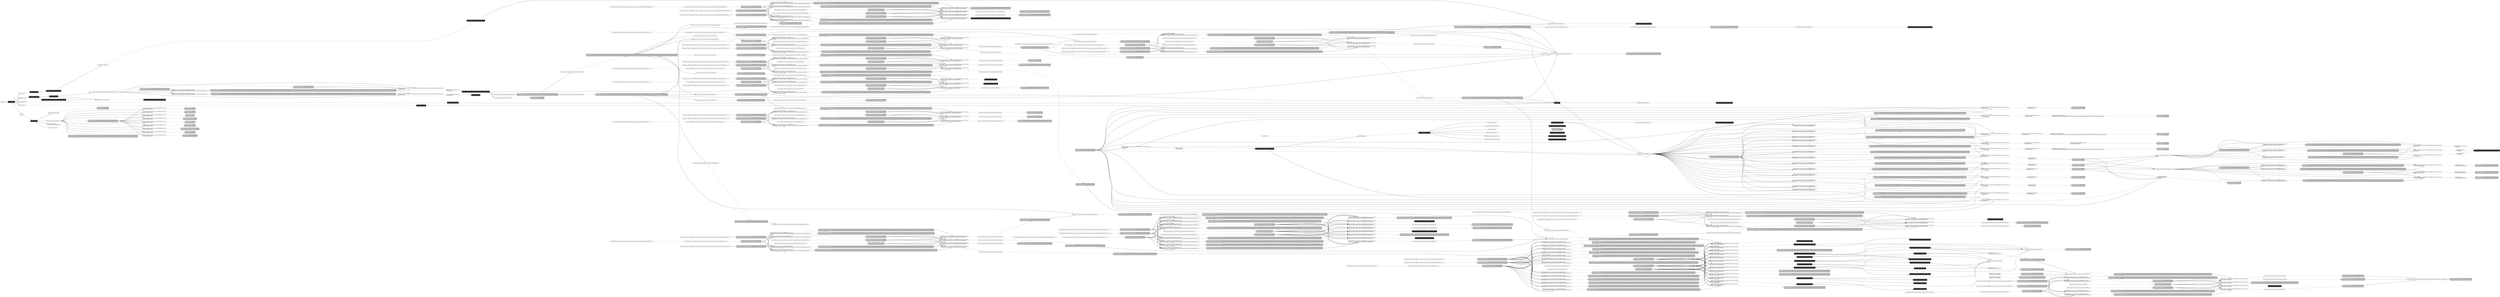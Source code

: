 digraph injector {
graph [rankdir=LR];
x347 [margin="0.02,0", shape=box, style=dashed, label=<<table cellspacing="0" cellpadding="5" cellborder="0" border="0"><tr><td align="left" port="header" bgcolor="#ffffff"><font color="#000000" point-size="10">@Element(setName=,uniqueId=542, type=MAPBINDER, keyType=java.lang.String)<br align="left"/></font><font color="#000000">RoutingModule<br align="left"/></font></td></tr></table>>]
x268 [margin="0.02,0", shape=box, style=dashed, label=<<table cellspacing="0" cellpadding="5" cellborder="0" border="0"><tr><td align="left" port="header" bgcolor="#ffffff"><font color="#000000">Collection&lt;Provider&lt;Map$Entry&lt;String, Provider&lt;discrete_mode_choice.tour_based.TourFilter&gt;&gt;&gt;&gt;<br align="left"/></font></td></tr></table>>]
x129 [margin="0.02,0", shape=box, style=dashed, label=<<table cellspacing="0" cellpadding="5" cellborder="0" border="0"><tr><td align="left" port="header" bgcolor="#ffffff"><font color="#000000" point-size="10">@Element(setName=,uniqueId=514, type=MAPBINDER, keyType=java.lang.String)<br align="left"/></font><font color="#000000">discrete_mode_choice.trip_based.TripConstraintFactory<br align="left"/></font></td></tr></table>>]
x576 [margin="0.02,0", shape=box, style=dashed, label=<<table cellspacing="0" cellpadding="5" cellborder="0" border="0"><tr><td align="left" port="header" bgcolor="#ffffff"><font color="#000000">Collection&lt;Provider&lt;Map$Entry&lt;String, Provider&lt;discrete_mode_choice.tour_based.TourEstimator&gt;&gt;&gt;&gt;<br align="left"/></font></td></tr></table>>]
x1 [margin="0.02,0", shape=box, style=solid, label=<<table cellspacing="0" cellpadding="5" cellborder="0" border="0"><tr><td align="left" port="header" bgcolor="#aaaaaa"><font color="#ffffff" point-size="10">HomeFinderModule.java:52<br align="left"/></font><font color="#ffffff">#provideHomeFinder(DiscreteModeChoiceConfigGroup, Map)<br align="left"/></font></td></tr></table>>]
x330 [margin="0.02,0", shape=box, style=dashed, label=<<table cellspacing="0" cellpadding="5" cellborder="0" border="0"><tr><td align="left" port="header" bgcolor="#ffffff"><font color="#000000">Map&lt;String, Provider&lt;discrete_mode_choice.mode_availability.ModeAvailability&gt;&gt;<br align="left"/></font></td></tr></table>>]
x171 [margin="0.02,0", shape=box, style=solid, label=<<table cellspacing="0" cellpadding="5" cellborder="0" border="0"><tr><td align="left" port="header" bgcolor="#aaaaaa"><font color="#ffffff" point-size="10">TourFinderModule.java:48<br align="left"/></font><font color="#ffffff">#provideActivityBasedTourFinder(DiscreteModeChoiceConfigGroup)<br align="left"/></font></td></tr></table>>]
x443 [margin="0.02,0", shape=box, style=solid, label=<<table cellspacing="0" cellpadding="5" cellborder="0" border="0"><tr><td align="left" port="header" bgcolor="#aaaaaa"><font color="#ffffff" point-size="10">AbstractDiscreteModeChoiceExtension.java:66<br align="left"/></font><font color="#ffffff">ProviderMapEntry(EqasimUtilityEstimator, Key[type=org.matsim.contribs.discrete_mode_choice.model.trip_based.TripEstimator, annotation=@com.google.inject.internal.Element(setName=,uniqueId=478, type=MAPBINDER, keyType=java.lang.String)])<br align="left"/></font></td></tr></table>>]
x341 [margin="0.02,0", shape=box, style=dashed, label=<<table cellspacing="0" cellpadding="5" cellborder="0" border="0"><tr><td align="left" port="header" bgcolor="#ffffff"><font color="#000000" point-size="10">@Element(setName=,uniqueId=402, type=MULTIBINDER, keyType=)<br align="left"/></font><font color="#000000">AbstractQSimModule<br align="left"/></font></td></tr></table>>]
x218 [margin="0.02,0", shape=box, style=solid, label=<<table cellspacing="0" cellpadding="5" cellborder="0" border="0"><tr><td align="left" port="header" bgcolor="#aaaaaa"><font color="#ffffff" point-size="10">AbstractEqasimExtension.java:31<br align="left"/></font><font color="#ffffff">SMMFramework.generalizedSMMModeChoice.sMMModeChoice.costModels.SMMBikeShareCostModel<br align="left"/></font></td></tr></table>>]
x350 [margin="0.02,0", shape=box, style=dashed, label=<<table cellspacing="0" cellpadding="5" cellborder="0" border="0"><tr><td align="left" port="header" bgcolor="#ffffff"><font color="#000000">Collection&lt;Provider&lt;Map$Entry&lt;String, Provider&lt;discrete_mode_choice.trip_based.TripEstimator&gt;&gt;&gt;&gt;<br align="left"/></font></td></tr></table>>]
x440 [margin="0.02,0", shape=box, style=solid, label=<<table cellspacing="0" cellpadding="5" cellborder="0" border="0"><tr><td align="left" port="header" bgcolor="#aaaaaa"><font color="#ffffff" point-size="10">Injector.java:129<br align="left"/></font><font color="#ffffff">ProviderMapEntry(truck, Key[type=org.matsim.core.router.RoutingModule, annotation=@com.google.inject.internal.Element(setName=,uniqueId=534, type=MAPBINDER, keyType=java.lang.String)])<br align="left"/></font></td></tr></table>>]
x163 [margin="0.02,0", shape=box, style=solid, label=<<table cellspacing="0" cellpadding="5" cellborder="0" border="0"><tr><td align="left" port="header" bgcolor="#aaaaaa"><font color="#ffffff" point-size="10">StrategyManagerModule.java:87<br align="left"/></font><font color="#ffffff">ProviderMapEntry([name=strategysettings][nOfParams=5][disableAfterIteration=-1][executionPath=null][strategyName=DiscreteModeChoice][subpopulation=null][weight=0.2], Key[type=org.matsim.core.replanning.PlanStrategy, annotation=@com.google.inject.internal.Element(setName=,uniqueId=407, type=MAPBINDER, keyType=org.matsim.core.config.groups.StrategyConfigGroup$StrategySettings)])<br align="left"/></font></td></tr></table>>]
x110 [margin="0.02,0", shape=box, style=solid, label=<<table cellspacing="0" cellpadding="5" cellborder="0" border="0"><tr><td align="left" port="header" bgcolor="#000000"><font color="#ffffff">corsica_drt.mode_choice.KraussPTPredictor<br align="left"/></font></td></tr></table>>]
x343 [margin="0.02,0", shape=box, style=dashed, label=<<table cellspacing="0" cellpadding="5" cellborder="0" border="0"><tr><td align="left" port="header" bgcolor="#ffffff"><font color="#000000" point-size="10">@Element(setName=,uniqueId=497, type=MULTIBINDER, keyType=)<br align="left"/></font><font color="#000000">Map$Entry&lt;String, Provider&lt;mode_choice.UtilityEstimator&gt;&gt;<br align="left"/></font></td></tr></table>>]
x385 [margin="0.02,0", shape=box, style=solid, label=<<table cellspacing="0" cellpadding="5" cellborder="0" border="0"><tr><td align="left" port="header" bgcolor="#aaaaaa"><font color="#ffffff" point-size="10">AbstractEqasimExtension.java:31<br align="left"/></font><font color="#ffffff">ProviderMapEntry(sharing:standardBikeShare, Key[type=org.eqasim.core.simulation.mode_choice.cost.CostModel, annotation=@com.google.inject.internal.Element(setName=,uniqueId=512, type=MAPBINDER, keyType=java.lang.String)])<br align="left"/></font></td></tr></table>>]
x77 [margin="0.02,0", shape=box, style=solid, label=<<table cellspacing="0" cellpadding="5" cellborder="0" border="0"><tr><td align="left" port="header" bgcolor="#aaaaaa"><font color="#ffffff" point-size="10">TravelDisutilityModule.java:37<br align="left"/></font><font color="#ffffff">RandomizingTimeDistanceTravelDisutilityFactory<br align="left"/></font></td></tr></table>>]
x61 [margin="0.02,0", shape=box, style=dashed, label=<<table cellspacing="0" cellpadding="5" cellborder="0" border="0"><tr><td align="left" port="header" bgcolor="#ffffff"><font color="#000000" point-size="10">@Element(setName=,uniqueId=526, type=MULTIBINDER, keyType=)<br align="left"/></font><font color="#000000">AbstractQSimModule<br align="left"/></font></td></tr></table>>]
x278 [margin="0.02,0", shape=box, style=solid, label=<<table cellspacing="0" cellpadding="5" cellborder="0" border="0"><tr><td align="left" port="header" bgcolor="#aaaaaa"><font color="#ffffff" point-size="10">FilterModule.java:34<br align="left"/></font><font color="#ffffff">#provideTourLengthFilter(DiscreteModeChoiceConfigGroup)<br align="left"/></font></td></tr></table>>]
x276 [margin="0.02,0", shape=box, style=solid, label=<<table cellspacing="0" cellpadding="5" cellborder="0" border="0"><tr><td align="left" port="header" bgcolor="#aaaaaa"><font color="#ffffff" point-size="10">EstimatorModule.java:98<br align="left"/></font><font color="#ffffff">#proideNullTourEstimator(Factory)<br align="left"/></font></td></tr></table>>]
x530 [margin="0.02,0", shape=box, style=dashed, label=<<table cellspacing="0" cellpadding="5" cellborder="0" border="0"><tr><td align="left" port="header" bgcolor="#ffffff"><font color="#000000" point-size="10">@Element(setName=,uniqueId=517, type=MULTIBINDER, keyType=)<br align="left"/></font><font color="#000000">Map$Entry&lt;String, Provider&lt;discrete_mode_choice.mode_availability.ModeAvailability&gt;&gt;<br align="left"/></font></td></tr></table>>]
x126 [margin="0.02,0", shape=box, style=solid, label=<<table cellspacing="0" cellpadding="5" cellborder="0" border="0"><tr><td align="left" port="header" bgcolor="#aaaaaa"><font color="#ffffff" point-size="10">TripRouterModule.java:66<br align="left"/></font><font color="#ffffff">NetworkRoutingProvider<br align="left"/></font></td></tr></table>>]
x397 [margin="0.02,0", shape=box, style=solid, label=<<table cellspacing="0" cellpadding="5" cellborder="0" border="0"><tr><td align="left" port="header" bgcolor="#aaaaaa"><font color="#ffffff" point-size="10">AbstractDiscreteModeChoiceExtension.java:54<br align="left"/></font><font color="#ffffff">RealMultibinder$RealMultibinderProvider<br align="left"/></font></td></tr></table>>]
x434 [margin="0.02,0", shape=box, style=dashed, label=<<table cellspacing="0" cellpadding="5" cellborder="0" border="0"><tr><td align="left" port="header" bgcolor="#ffffff"><font color="#000000" point-size="10">@Element(setName=,uniqueId=553, type=MULTIBINDER, keyType=)<br align="left"/></font><font color="#000000">Map$Entry&lt;String, Provider&lt;RoutingModule&gt;&gt;<br align="left"/></font></td></tr></table>>]
x209 [margin="0.02,0", shape=box, style=dashed, label=<<table cellspacing="0" cellpadding="5" cellborder="0" border="0"><tr><td align="left" port="header" bgcolor="#ffffff"><font color="#000000">transitSchedule.TransitSchedule<br align="left"/></font></td></tr></table>>]
x292 [margin="0.02,0", shape=box, style=dashed, label=<<table cellspacing="0" cellpadding="5" cellborder="0" border="0"><tr><td align="left" port="header" bgcolor="#ffffff"><font color="#000000" point-size="10">@Element(setName=,uniqueId=439, type=MAPBINDER, keyType=java.lang.String)<br align="left"/></font><font color="#000000">discrete_mode_choice.tour_finder.TourFinder<br align="left"/></font></td></tr></table>>]
x472 [margin="0.02,0", shape=box, style=solid, label=<<table cellspacing="0" cellpadding="5" cellborder="0" border="0"><tr><td align="left" port="header" bgcolor="#000000"><font color="#ffffff">discrete_mode_choice.NonSelectedPlanSelector<br align="left"/></font></td></tr></table>>]
x381 [margin="0.02,0", shape=box, style=solid, label=<<table cellspacing="0" cellpadding="5" cellborder="0" border="0"><tr><td align="left" port="header" bgcolor="#aaaaaa"><font color="#ffffff" point-size="10">AbstractEqasimExtension.java:27<br align="left"/></font><font color="#ffffff">ProviderMapEntry(sharing:standardBikeShare, Key[type=org.eqasim.core.simulation.mode_choice.utilities.UtilityEstimator, annotation=@com.google.inject.internal.Element(setName=,uniqueId=510, type=MAPBINDER, keyType=java.lang.String)])<br align="left"/></font></td></tr></table>>]
x553 [margin="0.02,0", shape=box, style=solid, label=<<table cellspacing="0" cellpadding="5" cellborder="0" border="0"><tr><td align="left" port="header" bgcolor="#000000"><font color="#ffffff">CharyparNagelScoringFunctionFactory<br align="left"/></font></td></tr></table>>]
x108 [margin="0.02,0", shape=box, style=dashed, label=<<table cellspacing="0" cellpadding="5" cellborder="0" border="0"><tr><td align="left" port="header" bgcolor="#ffffff"><font color="#000000" point-size="10">@Element(setName=,uniqueId=427, type=MAPBINDER, keyType=java.lang.String)<br align="left"/></font><font color="#000000">discrete_mode_choice.trip_based.TripEstimator<br align="left"/></font></td></tr></table>>]
x354 [margin="0.02,0", shape=box, style=dashed, label=<<table cellspacing="0" cellpadding="5" cellborder="0" border="0"><tr><td align="left" port="header" bgcolor="#ffffff"><font color="#000000" point-size="10">@Element(setName=,uniqueId=401, type=MULTIBINDER, keyType=)<br align="left"/></font><font color="#000000">AbstractQSimModule<br align="left"/></font></td></tr></table>>]
x202 [margin="0.02,0", shape=box, style=dashed, label=<<table cellspacing="0" cellpadding="5" cellborder="0" border="0"><tr><td align="left" port="header" bgcolor="#ffffff"><font color="#000000">corsica_drt.mode_choice.KraussCarCostModel<br align="left"/></font></td></tr></table>>]
x323 [margin="0.02,0", shape=box, style=solid, label=<<table cellspacing="0" cellpadding="5" cellborder="0" border="0"><tr><td align="left" port="header" bgcolor="#aaaaaa"><font color="#ffffff" point-size="10">AbstractDiscreteModeChoiceExtension.java:82<br align="left"/></font><font color="#ffffff">ProviderMapEntry(LinkAttribute, Key[type=org.matsim.contribs.discrete_mode_choice.model.trip_based.TripConstraintFactory, annotation=@com.google.inject.internal.Element(setName=,uniqueId=457, type=MAPBINDER, keyType=java.lang.String)])<br align="left"/></font></td></tr></table>>]
x361 [margin="0.02,0", shape=box, style=dashed, label=<<table cellspacing="0" cellpadding="5" cellborder="0" border="0"><tr><td align="left" port="header" bgcolor="#ffffff"><font color="#000000" point-size="10">@Element(setName=,uniqueId=424, type=MULTIBINDER, keyType=)<br align="left"/></font><font color="#000000">Map$Entry&lt;String, Provider&lt;discrete_mode_choice.mode_availability.ModeAvailability&gt;&gt;<br align="left"/></font></td></tr></table>>]
x581 [margin="0.02,0", shape=box, style=solid, label=<<table cellspacing="0" cellpadding="5" cellborder="0" border="0"><tr><td align="left" port="header" bgcolor="#aaaaaa"><font color="#ffffff" point-size="10">AbstractDiscreteModeChoiceExtension.java:86<br align="left"/></font><font color="#ffffff">ProviderMapEntry(MultinomialLogit, Key[type=org.matsim.contribs.discrete_mode_choice.model.utilities.UtilitySelectorFactory, annotation=@com.google.inject.internal.Element(setName=,uniqueId=445, type=MAPBINDER, keyType=java.lang.String)])<br align="left"/></font></td></tr></table>>]
x94 [margin="0.02,0", shape=box, style=solid, label=<<table cellspacing="0" cellpadding="5" cellborder="0" border="0"><tr><td align="left" port="header" bgcolor="#aaaaaa"><font color="#ffffff" point-size="10">AbstractEqasimExtension.java:27<br align="left"/></font><font color="#ffffff">ProviderMapEntry(PT_standardBikeShare, Key[type=org.eqasim.core.simulation.mode_choice.utilities.UtilityEstimator, annotation=@com.google.inject.internal.Element(setName=,uniqueId=522, type=MAPBINDER, keyType=java.lang.String)])<br align="left"/></font></td></tr></table>>]
x290 [margin="0.02,0", shape=box, style=dashed, label=<<table cellspacing="0" cellpadding="5" cellborder="0" border="0"><tr><td align="left" port="header" bgcolor="#ffffff"><font color="#000000" point-size="10">@Named(value="car")<br align="left"/></font><font color="#000000">RoutingModule<br align="left"/></font></td></tr></table>>]
x145 [margin="0.02,0", shape=box, style=solid, label=<<table cellspacing="0" cellpadding="5" cellborder="0" border="0"><tr><td align="left" port="header" bgcolor="#aaaaaa"><font color="#ffffff" point-size="10">AbstractDiscreteModeChoiceExtension.java:52<br align="left"/></font><font color="#ffffff">RealMultibinder$RealMultibinderCollectionOfProvidersProvider<br align="left"/></font></td></tr></table>>]
x473 [margin="0.02,0", shape=box, style=dashed, label=<<table cellspacing="0" cellpadding="5" cellborder="0" border="0"><tr><td align="left" port="header" bgcolor="#ffffff"><font color="#000000" point-size="10">@Element(setName=,uniqueId=559, type=MULTIBINDER, keyType=)<br align="left"/></font><font color="#000000">Map$Entry&lt;String, Provider&lt;TravelTime&gt;&gt;<br align="left"/></font></td></tr></table>>]
x482 [margin="0.02,0", shape=box, style=dashed, label=<<table cellspacing="0" cellpadding="5" cellborder="0" border="0"><tr><td align="left" port="header" bgcolor="#ffffff"><font color="#000000">Collection&lt;Provider&lt;Map$Entry&lt;String, Provider&lt;discrete_mode_choice.tour_based.TourConstraintFactory&gt;&gt;&gt;&gt;<br align="left"/></font></td></tr></table>>]
x492 [margin="0.02,0", shape=box, style=dashed, label=<<table cellspacing="0" cellpadding="5" cellborder="0" border="0"><tr><td align="left" port="header" bgcolor="#ffffff"><font color="#000000">Map&lt;String, Provider&lt;discrete_mode_choice.tour_based.TourEstimator&gt;&gt;<br align="left"/></font></td></tr></table>>]
x496 [margin="0.02,0", shape=box, style=dashed, label=<<table cellspacing="0" cellpadding="5" cellborder="0" border="0"><tr><td align="left" port="header" bgcolor="#ffffff"><font color="#000000" point-size="10">@Element(setName=,uniqueId=496, type=MAPBINDER, keyType=java.lang.String)<br align="left"/></font><font color="#000000">mode_choice.UtilityEstimator<br align="left"/></font></td></tr></table>>]
x603 [margin="0.02,0", shape=box, style=dashed, label=<<table cellspacing="0" cellpadding="5" cellborder="0" border="0"><tr><td align="left" port="header" bgcolor="#ffffff"><font color="#000000" point-size="10">@Element(setName=,uniqueId=453, type=MAPBINDER, keyType=java.lang.String)<br align="left"/></font><font color="#000000">discrete_mode_choice.tour_based.TourConstraintFactory<br align="left"/></font></td></tr></table>>]
x153 [margin="0.02,0", shape=box, style=dashed, label=<<table cellspacing="0" cellpadding="5" cellborder="0" border="0"><tr><td align="left" port="header" bgcolor="#ffffff"><font color="#000000">discrete_mode_choice.tour_based.TourConstraintFactory<br align="left"/></font></td></tr></table>>]
x458 [margin="0.02,0", shape=box, style=dashed, label=<<table cellspacing="0" cellpadding="5" cellborder="0" border="0"><tr><td align="left" port="header" bgcolor="#ffffff"><font color="#000000" point-size="10">@Element(setName=,uniqueId=540, type=MAPBINDER, keyType=java.lang.String)<br align="left"/></font><font color="#000000">RoutingModule<br align="left"/></font></td></tr></table>>]
x103 [margin="0.02,0", shape=box, style=dashed, label=<<table cellspacing="0" cellpadding="5" cellborder="0" border="0"><tr><td align="left" port="header" bgcolor="#ffffff"><font color="#000000">Map&lt;String, Provider&lt;discrete_mode_choice.tour_based.TripFilter&gt;&gt;<br align="left"/></font></td></tr></table>>]
x613 [margin="0.02,0", shape=box, style=dashed, label=<<table cellspacing="0" cellpadding="5" cellborder="0" border="0"><tr><td align="left" port="header" bgcolor="#ffffff"><font color="#000000">discrete_mode_choice.TripListConverter<br align="left"/></font></td></tr></table>>]
x29 [margin="0.02,0", shape=box, style=solid, label=<<table cellspacing="0" cellpadding="5" cellborder="0" border="0"><tr><td align="left" port="header" bgcolor="#000000"><font color="#ffffff">discrete_mode_choice.DiscreteModeChoiceStrategyProvider<br align="left"/></font></td></tr></table>>]
x348 [margin="0.02,0", shape=box, style=dashed, label=<<table cellspacing="0" cellpadding="5" cellborder="0" border="0"><tr><td align="left" port="header" bgcolor="#ffffff"><font color="#000000" point-size="10">@Element(setName=,uniqueId=400, type=MULTIBINDER, keyType=)<br align="left"/></font><font color="#000000">AbstractQSimModule<br align="left"/></font></td></tr></table>>]
x13 [margin="0.02,0", shape=box, style=solid, label=<<table cellspacing="0" cellpadding="5" cellborder="0" border="0"><tr><td align="left" port="header" bgcolor="#aaaaaa"><font color="#ffffff" point-size="10">ModeAvailabilityModule.java:36<br align="left"/></font><font color="#ffffff">#provideDefaultModeAvailability(DiscreteModeChoiceConfigGroup)<br align="left"/></font></td></tr></table>>]
x369 [margin="0.02,0", shape=box, style=dashed, label=<<table cellspacing="0" cellpadding="5" cellborder="0" border="0"><tr><td align="left" port="header" bgcolor="#ffffff"><font color="#000000" point-size="10">@Named(value="outside")<br align="left"/></font><font color="#000000">RoutingModule<br align="left"/></font></td></tr></table>>]
x566 [margin="0.02,0", shape=box, style=solid, label=<<table cellspacing="0" cellpadding="5" cellborder="0" border="0"><tr><td align="left" port="header" bgcolor="#000000"><font color="#ffffff">mode_choice.ZeroCostModel<br align="left"/></font></td></tr></table>>]
x206 [margin="0.02,0", shape=box, style=dashed, label=<<table cellspacing="0" cellpadding="5" cellborder="0" border="0"><tr><td align="left" port="header" bgcolor="#ffffff"><font color="#000000">Set&lt;Map$Entry&lt;String, Provider&lt;discrete_mode_choice.tour_finder.TourFinder&gt;&gt;&gt;<br align="left"/></font></td></tr></table>>]
x309 [margin="0.02,0", shape=box, style=dashed, label=<<table cellspacing="0" cellpadding="5" cellborder="0" border="0"><tr><td align="left" port="header" bgcolor="#ffffff"><font color="#000000">Collection&lt;Provider&lt;Map$Entry&lt;String, Provider&lt;discrete_mode_choice.trip_based.TripEstimator&gt;&gt;&gt;&gt;<br align="left"/></font></td></tr></table>>]
x375 [margin="0.02,0", shape=box, style=dashed, label=<<table cellspacing="0" cellpadding="5" cellborder="0" border="0"><tr><td align="left" port="header" bgcolor="#ffffff"><font color="#000000" point-size="10">@Element(setName=,uniqueId=463, type=MAPBINDER, keyType=java.lang.String)<br align="left"/></font><font color="#000000">discrete_mode_choice.tour_based.TourFilter<br align="left"/></font></td></tr></table>>]
x523 [margin="0.02,0", shape=box, style=dashed, label=<<table cellspacing="0" cellpadding="5" cellborder="0" border="0"><tr><td align="left" port="header" bgcolor="#ffffff"><font color="#000000" point-size="10">@Element(setName=,uniqueId=470, type=MAPBINDER, keyType=java.lang.String)<br align="left"/></font><font color="#000000">discrete_mode_choice.trip_based.TripConstraintFactory<br align="left"/></font></td></tr></table>>]
x244 [margin="0.02,0", shape=box, style=dashed, label=<<table cellspacing="0" cellpadding="5" cellborder="0" border="0"><tr><td align="left" port="header" bgcolor="#ffffff"><font color="#000000">PlansScoring<br align="left"/></font></td></tr></table>>]
x471 [margin="0.02,0", shape=box, style=solid, label=<<table cellspacing="0" cellpadding="5" cellborder="0" border="0"><tr><td align="left" port="header" bgcolor="#aaaaaa"><font color="#ffffff" point-size="10">Injector.java:129<br align="left"/></font><font color="#ffffff">ProviderMapEntry(car_passenger, Key[type=org.matsim.core.router.util.TravelTime, annotation=@com.google.inject.internal.Element(setName=,uniqueId=560, type=MAPBINDER, keyType=java.lang.String)])<br align="left"/></font></td></tr></table>>]
x159 [margin="0.02,0", shape=box, style=solid, label=<<table cellspacing="0" cellpadding="5" cellborder="0" border="0"><tr><td align="left" port="header" bgcolor="#aaaaaa"><font color="#ffffff" point-size="10">ModeAvailabilityModule.java:42<br align="left"/></font><font color="#ffffff">#provideCarModeAvailability(DiscreteModeChoiceConfigGroup)<br align="left"/></font></td></tr></table>>]
x366 [margin="0.02,0", shape=box, style=solid, label=<<table cellspacing="0" cellpadding="5" cellborder="0" border="0"><tr><td align="left" port="header" bgcolor="#aaaaaa"><font color="#ffffff" point-size="10">AbstractEqasimExtension.java:27<br align="left"/></font><font color="#ffffff">ProviderMapEntry(KPT, Key[type=org.eqasim.core.simulation.mode_choice.utilities.UtilityEstimator, annotation=@com.google.inject.internal.Element(setName=,uniqueId=504, type=MAPBINDER, keyType=java.lang.String)])<br align="left"/></font></td></tr></table>>]
x410 [margin="0.02,0", shape=box, style=solid, label=<<table cellspacing="0" cellpadding="5" cellborder="0" border="0"><tr><td align="left" port="header" bgcolor="#aaaaaa"><font color="#ffffff" point-size="10">AbstractDiscreteModeChoiceExtension.java:56<br align="left"/></font><font color="#ffffff">RealMapBinder$RealMapProvider<br align="left"/></font></td></tr></table>>]
x327 [margin="0.02,0", shape=box, style=solid, label=<<table cellspacing="0" cellpadding="5" cellborder="0" border="0"><tr><td align="left" port="header" bgcolor="#aaaaaa"><font color="#ffffff" point-size="10">AbstractDiscreteModeChoiceExtension.java:90<br align="left"/></font><font color="#ffffff">ProviderMapEntry(GENMODE, Key[type=org.matsim.contribs.discrete_mode_choice.model.mode_availability.ModeAvailability, annotation=@com.google.inject.internal.Element(setName=,uniqueId=508, type=MAPBINDER, keyType=java.lang.String)])<br align="left"/></font></td></tr></table>>]
x325 [margin="0.02,0", shape=box, style=solid, label=<<table cellspacing="0" cellpadding="5" cellborder="0" border="0"><tr><td align="left" port="header" bgcolor="#aaaaaa"><font color="#ffffff" point-size="10">AbstractDiscreteModeChoiceExtension.java:82<br align="left"/></font><font color="#ffffff">ProviderMapEntry(ShapeFile, Key[type=org.matsim.contribs.discrete_mode_choice.model.trip_based.TripConstraintFactory, annotation=@com.google.inject.internal.Element(setName=,uniqueId=455, type=MAPBINDER, keyType=java.lang.String)])<br align="left"/></font></td></tr></table>>]
x578 [margin="0.02,0", shape=box, style=dashed, label=<<table cellspacing="0" cellpadding="5" cellborder="0" border="0"><tr><td align="left" port="header" bgcolor="#ffffff"><font color="#000000">QSimComponentsConfig<br align="left"/></font></td></tr></table>>]
x573 [margin="0.02,0", shape=box, style=solid, label=<<table cellspacing="0" cellpadding="5" cellborder="0" border="0"><tr><td align="left" port="header" bgcolor="#aaaaaa"><font color="#ffffff" point-size="10">AbstractDiscreteModeChoiceExtension.java:86<br align="left"/></font><font color="#ffffff">ProviderMapEntry(Maximum, Key[type=org.matsim.contribs.discrete_mode_choice.model.utilities.UtilitySelectorFactory, annotation=@com.google.inject.internal.Element(setName=,uniqueId=443, type=MAPBINDER, keyType=java.lang.String)])<br align="left"/></font></td></tr></table>>]
x184 [margin="0.02,0", shape=box, style=solid, label=<<table cellspacing="0" cellpadding="5" cellborder="0" border="0"><tr><td align="left" port="header" bgcolor="#aaaaaa"><font color="#ffffff" point-size="10">AbstractDiscreteModeChoiceExtension.java:56<br align="left"/></font><font color="#ffffff">RealMultibinder$RealMultibinderProvider<br align="left"/></font></td></tr></table>>]
x367 [margin="0.02,0", shape=box, style=dashed, label=<<table cellspacing="0" cellpadding="5" cellborder="0" border="0"><tr><td align="left" port="header" bgcolor="#ffffff"><font color="#000000" point-size="10">@Element(setName=,uniqueId=426, type=MULTIBINDER, keyType=)<br align="left"/></font><font color="#000000">Map$Entry&lt;String, Provider&lt;discrete_mode_choice.mode_availability.ModeAvailability&gt;&gt;<br align="left"/></font></td></tr></table>>]
x499 [margin="0.02,0", shape=box, style=solid, label=<<table cellspacing="0" cellpadding="5" cellborder="0" border="0"><tr><td align="left" port="header" bgcolor="#aaaaaa"><font color="#ffffff" point-size="10">AbstractDiscreteModeChoiceExtension.java:54<br align="left"/></font><font color="#ffffff">RealMapBinder$RealProviderMapProvider<br align="left"/></font></td></tr></table>>]
x302 [margin="0.02,0", shape=box, style=solid, label=<<table cellspacing="0" cellpadding="5" cellborder="0" border="0"><tr><td align="left" port="header" bgcolor="#000000"><font color="#ffffff">LeastCostRaptorRouteSelector<br align="left"/></font></td></tr></table>>]
x150 [margin="0.02,0", shape=box, style=solid, label=<<table cellspacing="0" cellpadding="5" cellborder="0" border="0"><tr><td align="left" port="header" bgcolor="#aaaaaa"><font color="#ffffff" point-size="10">AbstractDiscreteModeChoiceExtension.java:49<br align="left"/></font><font color="#ffffff">RealMultibinder$RealMultibinderCollectionOfProvidersProvider<br align="left"/></font></td></tr></table>>]
x494 [margin="0.02,0", shape=box, style=dashed, label=<<table cellspacing="0" cellpadding="5" cellborder="0" border="0"><tr><td align="left" port="header" bgcolor="#ffffff"><font color="#000000" point-size="10">@Element(setName=,uniqueId=498, type=MAPBINDER, keyType=java.lang.String)<br align="left"/></font><font color="#000000">mode_choice.UtilityEstimator<br align="left"/></font></td></tr></table>>]
x477 [margin="0.02,0", shape=box, style=dashed, label=<<table cellspacing="0" cellpadding="5" cellborder="0" border="0"><tr><td align="left" port="header" bgcolor="#ffffff"><font color="#000000" point-size="10">@DvrpMode(value=standardBikeShare)<br align="left"/></font><font color="#000000">SMMFramework.generalizedSMMModeChoice.generalizedMultimodalRoutingSMM.SMMSharingPTRoutingModule<br align="left"/></font></td></tr></table>>]
x89 [margin="0.02,0", shape=box, style=dashed, label=<<table cellspacing="0" cellpadding="5" cellborder="0" border="0"><tr><td align="left" port="header" bgcolor="#ffffff"><font color="#000000" point-size="10">@Element(setName=,uniqueId=521, type=MULTIBINDER, keyType=)<br align="left"/></font><font color="#000000">Map$Entry&lt;String, Provider&lt;mode_choice.UtilityEstimator&gt;&gt;<br align="left"/></font></td></tr></table>>]
x149 [margin="0.02,0", shape=box, style=dashed, label=<<table cellspacing="0" cellpadding="5" cellborder="0" border="0"><tr><td align="left" port="header" bgcolor="#ffffff"><font color="#000000">Collection&lt;Provider&lt;Map$Entry&lt;String, Provider&lt;discrete_mode_choice.tour_based.TourConstraintFactory&gt;&gt;&gt;&gt;<br align="left"/></font></td></tr></table>>]
x454 [margin="0.02,0", shape=box, style=dashed, label=<<table cellspacing="0" cellpadding="5" cellborder="0" border="0"><tr><td align="left" port="header" bgcolor="#ffffff"><font color="#000000" point-size="10">@Element(setName=,uniqueId=530, type=MAPBINDER, keyType=java.lang.String)<br align="left"/></font><font color="#000000">RoutingModule<br align="left"/></font></td></tr></table>>]
x164 [margin="0.02,0", shape=box, style=dashed, label=<<table cellspacing="0" cellpadding="5" cellborder="0" border="0"><tr><td align="left" port="header" bgcolor="#ffffff"><font color="#000000">Map&lt;String, Provider&lt;discrete_mode_choice.tour_based.TourConstraintFactory&gt;&gt;<br align="left"/></font></td></tr></table>>]
x251 [margin="0.02,0", shape=box, style=dashed, label=<<table cellspacing="0" cellpadding="5" cellborder="0" border="0"><tr><td align="left" port="header" bgcolor="#ffffff"><font color="#000000">discrete_mode_choice.tour_finder.PlanTourFinder<br align="left"/></font></td></tr></table>>]
x537 [margin="0.02,0", shape=box, style=solid, label=<<table cellspacing="0" cellpadding="5" cellborder="0" border="0"><tr><td align="left" port="header" bgcolor="#aaaaaa"><font color="#ffffff" point-size="10">AbstractDiscreteModeChoiceExtension.java:52<br align="left"/></font><font color="#ffffff">RealMapBinder$RealProviderMapProvider<br align="left"/></font></td></tr></table>>]
x307 [margin="0.02,0", shape=box, style=dashed, label=<<table cellspacing="0" cellpadding="5" cellborder="0" border="0"><tr><td align="left" port="header" bgcolor="#ffffff"><font color="#000000">Set&lt;Map$Entry&lt;String, Provider&lt;mode_choice.UtilityEstimator&gt;&gt;&gt;<br align="left"/></font></td></tr></table>>]
x448 [margin="0.02,0", shape=box, style=dashed, label=<<table cellspacing="0" cellpadding="5" cellborder="0" border="0"><tr><td align="left" port="header" bgcolor="#ffffff"><font color="#000000" point-size="10">@Element(setName=,uniqueId=406, type=MULTIBINDER, keyType=)<br align="left"/></font><font color="#000000">AbstractQSimModule<br align="left"/></font></td></tr></table>>]
x71 [margin="0.02,0", shape=box, style=solid, label=<<table cellspacing="0" cellpadding="5" cellborder="0" border="0"><tr><td align="left" port="header" bgcolor="#aaaaaa"><font color="#ffffff" point-size="10">ModelModule.java:91<br align="left"/></font><font color="#ffffff">#provideDefaultModeChainGeneratorFactory()<br align="left"/></font></td></tr></table>>]
x513 [margin="0.02,0", shape=box, style=dashed, label=<<table cellspacing="0" cellpadding="5" cellborder="0" border="0"><tr><td align="left" port="header" bgcolor="#ffffff"><font color="#000000">discrete_mode_choice.tour_based.TourFilter<br align="left"/></font></td></tr></table>>]
x38 [margin="0.02,0", shape=box, style=solid, label=<<table cellspacing="0" cellpadding="5" cellborder="0" border="0"><tr><td align="left" port="header" bgcolor="#aaaaaa"><font color="#ffffff" point-size="10">AbstractDiscreteModeChoiceExtension.java:46<br align="left"/></font><font color="#ffffff">RealMultibinder$RealMultibinderProvider<br align="left"/></font></td></tr></table>>]
x72 [margin="0.02,0", shape=box, style=dashed, label=<<table cellspacing="0" cellpadding="5" cellborder="0" border="0"><tr><td align="left" port="header" bgcolor="#ffffff"><font color="#000000">discrete_mode_choice.trip_based.TripBasedModel<br align="left"/></font></td></tr></table>>]
x479 [margin="0.02,0", shape=box, style=dashed, label=<<table cellspacing="0" cellpadding="5" cellborder="0" border="0"><tr><td align="left" port="header" bgcolor="#ffffff"><font color="#000000">discrete_mode_choice.tour_finder.HomeTourFinder<br align="left"/></font></td></tr></table>>]
x583 [margin="0.02,0", shape=box, style=dashed, label=<<table cellspacing="0" cellpadding="5" cellborder="0" border="0"><tr><td align="left" port="header" bgcolor="#ffffff"><font color="#000000" point-size="10">@Named(value="car")<br align="left"/></font><font color="#000000">mode_choice.CostModel<br align="left"/></font></td></tr></table>>]
x420 [margin="0.02,0", shape=box, style=dashed, label=<<table cellspacing="0" cellpadding="5" cellborder="0" border="0"><tr><td align="left" port="header" bgcolor="#ffffff"><font color="#000000" point-size="10">@Element(setName=,uniqueId=547, type=MULTIBINDER, keyType=)<br align="left"/></font><font color="#000000">Map$Entry&lt;String, Provider&lt;RoutingModule&gt;&gt;<br align="left"/></font></td></tr></table>>]
x51 [margin="0.02,0", shape=box, style=dashed, label=<<table cellspacing="0" cellpadding="5" cellborder="0" border="0"><tr><td align="left" port="header" bgcolor="#ffffff"><font color="#000000" point-size="10">@Element(setName=,uniqueId=491, type=MULTIBINDER, keyType=)<br align="left"/></font><font color="#000000">Map$Entry&lt;String, Provider&lt;mode_choice.CostModel&gt;&gt;<br align="left"/></font></td></tr></table>>]
x228 [margin="0.02,0", shape=box, style=solid, label=<<table cellspacing="0" cellpadding="5" cellborder="0" border="0"><tr><td align="left" port="header" bgcolor="#aaaaaa"><font color="#ffffff" point-size="10">AbstractDiscreteModeChoiceExtension.java:44<br align="left"/></font><font color="#ffffff">RealMapBinder$RealProviderMapProvider<br align="left"/></font></td></tr></table>>]
x430 [margin="0.02,0", shape=box, style=solid, label=<<table cellspacing="0" cellpadding="5" cellborder="0" border="0"><tr><td align="left" port="header" bgcolor="#aaaaaa"><font color="#ffffff" point-size="10">Injector.java:129<br align="left"/></font><font color="#ffffff">ProviderMapEntry(walk, Key[type=org.matsim.core.router.RoutingModule, annotation=@com.google.inject.internal.Element(setName=,uniqueId=554, type=MAPBINDER, keyType=java.lang.String)])<br align="left"/></font></td></tr></table>>]
x117 [margin="0.02,0", shape=box, style=solid, label=<<table cellspacing="0" cellpadding="5" cellborder="0" border="0"><tr><td align="left" port="header" bgcolor="#aaaaaa"><font color="#ffffff" point-size="10">AbstractDiscreteModeChoiceExtension.java:94<br align="left"/></font><font color="#ffffff">ProviderMapEntry(PlanBased, Key[type=org.matsim.contribs.discrete_mode_choice.components.tour_finder.TourFinder, annotation=@com.google.inject.internal.Element(setName=,uniqueId=437, type=MAPBINDER, keyType=java.lang.String)])<br align="left"/></font></td></tr></table>>]
x378 [margin="0.02,0", shape=box, style=dashed, label=<<table cellspacing="0" cellpadding="5" cellborder="0" border="0"><tr><td align="left" port="header" bgcolor="#ffffff"><font color="#000000" point-size="10">@DvrpMode(value=sharing:standardBikeShare)<br align="left"/></font><font color="#000000">SharingRoutingModule<br align="left"/></font></td></tr></table>>]
x391 [margin="0.02,0", shape=box, style=solid, label=<<table cellspacing="0" cellpadding="5" cellborder="0" border="0"><tr><td align="left" port="header" bgcolor="#aaaaaa"><font color="#ffffff" point-size="10">AbstractEqasimExtension.java:27<br align="left"/></font><font color="#ffffff">ProviderMapEntry(PtUtilityEstimator, Key[type=org.eqasim.core.simulation.mode_choice.utilities.UtilityEstimator, annotation=@com.google.inject.internal.Element(setName=,uniqueId=484, type=MAPBINDER, keyType=java.lang.String)])<br align="left"/></font></td></tr></table>>]
x406 [margin="0.02,0", shape=box, style=dashed, label=<<table cellspacing="0" cellpadding="5" cellborder="0" border="0"><tr><td align="left" port="header" bgcolor="#ffffff"><font color="#000000">discrete_mode_choice.mode_availability.ModeAvailability<br align="left"/></font></td></tr></table>>]
x63 [margin="0.02,0", shape=box, style=dashed, label=<<table cellspacing="0" cellpadding="5" cellborder="0" border="0"><tr><td align="left" port="header" bgcolor="#ffffff"><font color="#000000">Map&lt;String, discrete_mode_choice.tour_based.TourFilter&gt;<br align="left"/></font></td></tr></table>>]
x321 [margin="0.02,0", shape=box, style=dashed, label=<<table cellspacing="0" cellpadding="5" cellborder="0" border="0"><tr><td align="left" port="header" bgcolor="#ffffff"><font color="#000000" point-size="10">@Element(setName=,uniqueId=423, type=MAPBINDER, keyType=java.lang.String)<br align="left"/></font><font color="#000000">discrete_mode_choice.mode_availability.ModeAvailability<br align="left"/></font></td></tr></table>>]
x115 [margin="0.02,0", shape=box, style=dashed, label=<<table cellspacing="0" cellpadding="5" cellborder="0" border="0"><tr><td align="left" port="header" bgcolor="#ffffff"><font color="#000000">RaptorTransferCostCalculator<br align="left"/></font></td></tr></table>>]
x565 [margin="0.02,0", shape=box, style=dashed, label=<<table cellspacing="0" cellpadding="5" cellborder="0" border="0"><tr><td align="left" port="header" bgcolor="#ffffff"><font color="#000000" point-size="10">@Element(setName=,uniqueId=490, type=MAPBINDER, keyType=java.lang.String)<br align="left"/></font><font color="#000000">mode_choice.CostModel<br align="left"/></font></td></tr></table>>]
x101 [margin="0.02,0", shape=box, style=dashed, label=<<table cellspacing="0" cellpadding="5" cellborder="0" border="0"><tr><td align="left" port="header" bgcolor="#ffffff"><font color="#000000">Mobsim<br align="left"/></font></td></tr></table>>]
x320 [margin="0.02,0", shape=box, style=solid, label=<<table cellspacing="0" cellpadding="5" cellborder="0" border="0"><tr><td align="left" port="header" bgcolor="#aaaaaa"><font color="#ffffff" point-size="10">AbstractEqasimExtension.java:27<br align="left"/></font><font color="#ffffff">SMMFramework.generalizedSMMModeChoice.generalizedMultimodalModeChoice.SMMBikeSharePTEstimator<br align="left"/></font></td></tr></table>>]
x6 [margin="0.02,0", shape=box, style=dashed, label=<<table cellspacing="0" cellpadding="5" cellborder="0" border="0"><tr><td align="left" port="header" bgcolor="#ffffff"><font color="#000000">Map&lt;String, TravelTime&gt;<br align="left"/></font></td></tr></table>>]
x260 [margin="0.02,0", shape=box, style=dashed, label=<<table cellspacing="0" cellpadding="5" cellborder="0" border="0"><tr><td align="left" port="header" bgcolor="#ffffff"><font color="#000000">Map&lt;String, Provider&lt;discrete_mode_choice.trip_based.TripEstimator&gt;&gt;<br align="left"/></font></td></tr></table>>]
x618 [margin="0.02,0", shape=box, style=dashed, label=<<table cellspacing="0" cellpadding="5" cellborder="0" border="0"><tr><td align="left" port="header" bgcolor="#ffffff"><font color="#000000">Set&lt;Map$Entry&lt;String, Provider&lt;discrete_mode_choice.trip_based.TripEstimator&gt;&gt;&gt;<br align="left"/></font></td></tr></table>>]
x104 [margin="0.02,0", shape=box, style=solid, label=<<table cellspacing="0" cellpadding="5" cellborder="0" border="0"><tr><td align="left" port="header" bgcolor="#aaaaaa"><font color="#ffffff" point-size="10">AbstractDiscreteModeChoiceExtension.java:47<br align="left"/></font><font color="#ffffff">RealMapBinder$RealProviderMapProvider<br align="left"/></font></td></tr></table>>]
x11 [margin="0.02,0", shape=box, style=dashed, label=<<table cellspacing="0" cellpadding="5" cellborder="0" border="0"><tr><td align="left" port="header" bgcolor="#ffffff"><font color="#000000">PlanSelector&lt;Plan, Person&gt;<br align="left"/></font></td></tr></table>>]
x230 [margin="0.02,0", shape=box, style=dashed, label=<<table cellspacing="0" cellpadding="5" cellborder="0" border="0"><tr><td align="left" port="header" bgcolor="#ffffff"><font color="#000000" point-size="10">@Element(setName=,uniqueId=407, type=MAPBINDER, keyType=org.matsim.core.config.groups.StrategyConfigGroup$StrategySettings)<br align="left"/></font><font color="#000000">PlanStrategy<br align="left"/></font></td></tr></table>>]
x510 [margin="0.02,0", shape=box, style=solid, label=<<table cellspacing="0" cellpadding="5" cellborder="0" border="0"><tr><td align="left" port="header" bgcolor="#aaaaaa"><font color="#ffffff" point-size="10">AbstractEqasimExtension.java:27<br align="left"/></font><font color="#ffffff">SMMFramework.generalizedSMMModeChoice.sMMModeChoice.SMMBikeShareEstimator<br align="left"/></font></td></tr></table>>]
x10 [margin="0.02,0", shape=box, style=solid, label=<<table cellspacing="0" cellpadding="5" cellborder="0" border="0"><tr><td align="left" port="header" bgcolor="#aaaaaa"><font color="#ffffff" point-size="10">SwissRailRaptorModule.java:57<br align="left"/></font><font color="#ffffff">OccupancyData<br align="left"/></font></td></tr></table>>]
x156 [margin="0.02,0", shape=box, style=solid, label=<<table cellspacing="0" cellpadding="5" cellborder="0" border="0"><tr><td align="left" port="header" bgcolor="#aaaaaa"><font color="#ffffff" point-size="10">AbstractEqasimExtension.java:21<br align="left"/></font><font color="#ffffff">RealMultibinder$RealMultibinderCollectionOfProvidersProvider<br align="left"/></font></td></tr></table>>]
x55 [margin="0.02,0", shape=box, style=dashed, label=<<table cellspacing="0" cellpadding="5" cellborder="0" border="0"><tr><td align="left" port="header" bgcolor="#ffffff"><font color="#000000">discrete_mode_choice.mode_chain.ModeChainGeneratorFactory<br align="left"/></font></td></tr></table>>]
x59 [margin="0.02,0", shape=box, style=dashed, label=<<table cellspacing="0" cellpadding="5" cellborder="0" border="0"><tr><td align="left" port="header" bgcolor="#ffffff"><font color="#000000" point-size="10">@Element(setName=,uniqueId=493, type=MULTIBINDER, keyType=)<br align="left"/></font><font color="#000000">Map$Entry&lt;String, Provider&lt;discrete_mode_choice.tour_based.TourConstraintFactory&gt;&gt;<br align="left"/></font></td></tr></table>>]
x329 [margin="0.02,0", shape=box, style=solid, label=<<table cellspacing="0" cellpadding="5" cellborder="0" border="0"><tr><td align="left" port="header" bgcolor="#aaaaaa"><font color="#ffffff" point-size="10">AbstractDiscreteModeChoiceExtension.java:82<br align="left"/></font><font color="#ffffff">ProviderMapEntry(VehicleContinuity, Key[type=org.matsim.contribs.discrete_mode_choice.model.trip_based.TripConstraintFactory, annotation=@com.google.inject.internal.Element(setName=,uniqueId=461, type=MAPBINDER, keyType=java.lang.String)])<br align="left"/></font></td></tr></table>>]
x466 [margin="0.02,0", shape=box, style=dashed, label=<<table cellspacing="0" cellpadding="5" cellborder="0" border="0"><tr><td align="left" port="header" bgcolor="#ffffff"><font color="#000000">Set&lt;Map$Entry&lt;String, Provider&lt;discrete_mode_choice.tour_based.TourEstimator&gt;&gt;&gt;<br align="left"/></font></td></tr></table>>]
x256 [margin="0.02,0", shape=box, style=dashed, label=<<table cellspacing="0" cellpadding="5" cellborder="0" border="0"><tr><td align="left" port="header" bgcolor="#ffffff"><font color="#000000" point-size="10">@Named(value="car")<br align="left"/></font><font color="#000000">TravelTime<br align="left"/></font></td></tr></table>>]
x572 [margin="0.02,0", shape=box, style=dashed, label=<<table cellspacing="0" cellpadding="5" cellborder="0" border="0"><tr><td align="left" port="header" bgcolor="#ffffff"><font color="#000000" point-size="10">@Element(setName=,uniqueId=444, type=MULTIBINDER, keyType=)<br align="left"/></font><font color="#000000">Map$Entry&lt;String, Provider&lt;discrete_mode_choice.UtilitySelectorFactory&gt;&gt;<br align="left"/></font></td></tr></table>>]
x187 [margin="0.02,0", shape=box, style=dashed, label=<<table cellspacing="0" cellpadding="5" cellborder="0" border="0"><tr><td align="left" port="header" bgcolor="#ffffff"><font color="#000000">discrete_mode_choice.MATSimDayScoringEstimator<br align="left"/></font></td></tr></table>>]
x409 [margin="0.02,0", shape=box, style=dashed, label=<<table cellspacing="0" cellpadding="5" cellborder="0" border="0"><tr><td align="left" port="header" bgcolor="#ffffff"><font color="#000000">Map&lt;String, discrete_mode_choice.home_finder.HomeFinder&gt;<br align="left"/></font></td></tr></table>>]
x17 [margin="0.02,0", shape=box, style=solid, label=<<table cellspacing="0" cellpadding="5" cellborder="0" border="0"><tr><td align="left" port="header" bgcolor="#aaaaaa"><font color="#ffffff" point-size="10">AbstractDiscreteModeChoiceExtension.java:90<br align="left"/></font><font color="#ffffff">SMMFramework.generalizedSMMModeChoice.sMMModeChoice.SMMModeAvailability<br align="left"/></font></td></tr></table>>]
x131 [margin="0.02,0", shape=box, style=dashed, label=<<table cellspacing="0" cellpadding="5" cellborder="0" border="0"><tr><td align="left" port="header" bgcolor="#ffffff"><font color="#000000" point-size="10">@Element(setName=,uniqueId=524, type=MAPBINDER, keyType=java.lang.String)<br align="left"/></font><font color="#000000">discrete_mode_choice.trip_based.TripConstraintFactory<br align="left"/></font></td></tr></table>>]
x234 [margin="0.02,0", shape=box, style=solid, label=<<table cellspacing="0" cellpadding="5" cellborder="0" border="0"><tr><td align="left" port="header" bgcolor="#aaaaaa"><font color="#ffffff" point-size="10">AbstractEqasimExtension.java:20<br align="left"/></font><font color="#ffffff">RealMultibinder$RealMultibinderCollectionOfProvidersProvider<br align="left"/></font></td></tr></table>>]
x364 [margin="0.02,0", shape=box, style=solid, label=<<table cellspacing="0" cellpadding="5" cellborder="0" border="0"><tr><td align="left" port="header" bgcolor="#aaaaaa"><font color="#ffffff" point-size="10">TimeInterpreterModule.java:19<br align="left"/></font><font color="#ffffff">#provideTimeInterpreterFactory(Config, DiscreteModeChoiceConfigGroup)<br align="left"/></font></td></tr></table>>]
x456 [margin="0.02,0", shape=box, style=dashed, label=<<table cellspacing="0" cellpadding="5" cellborder="0" border="0"><tr><td align="left" port="header" bgcolor="#ffffff"><font color="#000000" point-size="10">@Element(setName=,uniqueId=404, type=MULTIBINDER, keyType=)<br align="left"/></font><font color="#000000">AbstractQSimModule<br align="left"/></font></td></tr></table>>]
x135 [margin="0.02,0", shape=box, style=solid, label=<<table cellspacing="0" cellpadding="5" cellborder="0" border="0"><tr><td align="left" port="header" bgcolor="#aaaaaa"><font color="#ffffff" point-size="10">AbstractDiscreteModeChoiceExtension.java:43<br align="left"/></font><font color="#ffffff">RealMultibinder$RealMultibinderCollectionOfProvidersProvider<br align="left"/></font></td></tr></table>>]
x505 [margin="0.02,0", shape=box, style=solid, label=<<table cellspacing="0" cellpadding="5" cellborder="0" border="0"><tr><td align="left" port="header" bgcolor="#aaaaaa"><font color="#ffffff" point-size="10">AbstractEqasimExtension.java:20<br align="left"/></font><font color="#ffffff">RealMapBinder$RealProviderMapProvider<br align="left"/></font></td></tr></table>>]
x286 [margin="0.02,0", shape=box, style=dashed, label=<<table cellspacing="0" cellpadding="5" cellborder="0" border="0"><tr><td align="left" port="header" bgcolor="#ffffff"><font color="#000000" point-size="10">@Named(value="bike")<br align="left"/></font><font color="#000000">RoutingModule<br align="left"/></font></td></tr></table>>]
x489 [margin="0.02,0", shape=box, style=dashed, label=<<table cellspacing="0" cellpadding="5" cellborder="0" border="0"><tr><td align="left" port="header" bgcolor="#ffffff"><font color="#000000" point-size="10">@Element(setName=,uniqueId=500, type=MAPBINDER, keyType=java.lang.String)<br align="left"/></font><font color="#000000">mode_choice.UtilityEstimator<br align="left"/></font></td></tr></table>>]
x147 [margin="0.02,0", shape=box, style=dashed, label=<<table cellspacing="0" cellpadding="5" cellborder="0" border="0"><tr><td align="left" port="header" bgcolor="#ffffff"><font color="#000000">Map&lt;String, mode_choice.CostModel&gt;<br align="left"/></font></td></tr></table>>]
x258 [margin="0.02,0", shape=box, style=dashed, label=<<table cellspacing="0" cellpadding="5" cellborder="0" border="0"><tr><td align="left" port="header" bgcolor="#ffffff"><font color="#000000">Map&lt;String, Provider&lt;discrete_mode_choice.tour_based.TourFilter&gt;&gt;<br align="left"/></font></td></tr></table>>]
x27 [margin="0.02,0", shape=box, style=solid, label=<<table cellspacing="0" cellpadding="5" cellborder="0" border="0"><tr><td align="left" port="header" bgcolor="#aaaaaa"><font color="#ffffff" point-size="10">AbstractEqasimExtension.java:31<br align="left"/></font><font color="#ffffff">ProviderMapEntry(car, Key[type=org.eqasim.core.simulation.mode_choice.cost.CostModel, annotation=@com.google.inject.internal.Element(setName=,uniqueId=502, type=MAPBINDER, keyType=java.lang.String)])<br align="left"/></font></td></tr></table>>]
x543 [margin="0.02,0", shape=box, style=dashed, label=<<table cellspacing="0" cellpadding="5" cellborder="0" border="0"><tr><td align="left" port="header" bgcolor="#ffffff"><font color="#000000" point-size="10">@Element(setName=,uniqueId=475, type=MULTIBINDER, keyType=)<br align="left"/></font><font color="#000000">Map$Entry&lt;String, Provider&lt;discrete_mode_choice.tour_based.TourFilter&gt;&gt;<br align="left"/></font></td></tr></table>>]
x423 [margin="0.02,0", shape=box, style=dashed, label=<<table cellspacing="0" cellpadding="5" cellborder="0" border="0"><tr><td align="left" port="header" bgcolor="#ffffff"><font color="#000000" point-size="10">@Element(setName=,uniqueId=545, type=MULTIBINDER, keyType=)<br align="left"/></font><font color="#000000">Map$Entry&lt;String, Provider&lt;RoutingModule&gt;&gt;<br align="left"/></font></td></tr></table>>]
x600 [margin="0.02,0", shape=box, style=solid, label=<<table cellspacing="0" cellpadding="5" cellborder="0" border="0"><tr><td align="left" port="header" bgcolor="#000000"><font color="#ffffff">DefaultRaptorTransferCostCalculator<br align="left"/></font></td></tr></table>>]
x144 [margin="0.02,0", shape=box, style=dashed, label=<<table cellspacing="0" cellpadding="5" cellborder="0" border="0"><tr><td align="left" port="header" bgcolor="#ffffff"><font color="#000000">Collection&lt;Provider&lt;Map$Entry&lt;String, Provider&lt;discrete_mode_choice.UtilitySelectorFactory&gt;&gt;&gt;&gt;<br align="left"/></font></td></tr></table>>]
x395 [margin="0.02,0", shape=box, style=solid, label=<<table cellspacing="0" cellpadding="5" cellborder="0" border="0"><tr><td align="left" port="header" bgcolor="#aaaaaa"><font color="#ffffff" point-size="10">AbstractEqasimExtension.java:27<br align="left"/></font><font color="#ffffff">ProviderMapEntry(BikeUtilityEstimator, Key[type=org.eqasim.core.simulation.mode_choice.utilities.UtilityEstimator, annotation=@com.google.inject.internal.Element(setName=,uniqueId=486, type=MAPBINDER, keyType=java.lang.String)])<br align="left"/></font></td></tr></table>>]
x541 [margin="0.02,0", shape=box, style=dashed, label=<<table cellspacing="0" cellpadding="5" cellborder="0" border="0"><tr><td align="left" port="header" bgcolor="#ffffff"><font color="#000000">Set&lt;Map$Entry&lt;String, Provider&lt;discrete_mode_choice.trip_based.TripConstraintFactory&gt;&gt;&gt;<br align="left"/></font></td></tr></table>>]
x590 [margin="0.02,0", shape=box, style=solid, label=<<table cellspacing="0" cellpadding="5" cellborder="0" border="0"><tr><td align="left" port="header" bgcolor="#aaaaaa"><font color="#ffffff" point-size="10">ModeChoiceModuleExample.java:178<br align="left"/></font><font color="#ffffff">#provideEScooterCostModel(Map, EqasimConfigGroup)<br align="left"/></font></td></tr></table>>]
x303 [margin="0.02,0", shape=box, style=dashed, label=<<table cellspacing="0" cellpadding="5" cellborder="0" border="0"><tr><td align="left" port="header" bgcolor="#ffffff"><font color="#000000">Map&lt;String, discrete_mode_choice.tour_based.TourConstraintFactory&gt;<br align="left"/></font></td></tr></table>>]
x318 [margin="0.02,0", shape=box, style=solid, label=<<table cellspacing="0" cellpadding="5" cellborder="0" border="0"><tr><td align="left" port="header" bgcolor="#aaaaaa"><font color="#ffffff" point-size="10">AbstractEqasimExtension.java:27<br align="left"/></font><font color="#ffffff">SMMFramework.generalizedSMMModeChoice.generalizedMultimodalModeChoice.SMMPTBikeShareEstimator<br align="left"/></font></td></tr></table>>]
x445 [margin="0.02,0", shape=box, style=solid, label=<<table cellspacing="0" cellpadding="5" cellborder="0" border="0"><tr><td align="left" port="header" bgcolor="#aaaaaa"><font color="#ffffff" point-size="10">Injector.java:129<br align="left"/></font><font color="#ffffff">ProviderMapEntry(pt, Key[type=org.matsim.core.router.RoutingModule, annotation=@com.google.inject.internal.Element(setName=,uniqueId=532, type=MAPBINDER, keyType=java.lang.String)])<br align="left"/></font></td></tr></table>>]
x161 [margin="0.02,0", shape=box, style=solid, label=<<table cellspacing="0" cellpadding="5" cellborder="0" border="0"><tr><td align="left" port="header" bgcolor="#aaaaaa"><font color="#ffffff" point-size="10">StrategyManagerModule.java:87<br align="left"/></font><font color="#ffffff">ProviderMapEntry([name=strategysettings][nOfParams=5][disableAfterIteration=-1][executionPath=null][strategyName=KeepLastSelected][subpopulation=null][weight=0.8], Key[type=org.matsim.core.replanning.PlanStrategy, annotation=@com.google.inject.internal.Element(setName=,uniqueId=409, type=MAPBINDER, keyType=org.matsim.core.config.groups.StrategyConfigGroup$StrategySettings)])<br align="left"/></font></td></tr></table>>]
x561 [margin="0.02,0", shape=box, style=solid, label=<<table cellspacing="0" cellpadding="5" cellborder="0" border="0"><tr><td align="left" port="header" bgcolor="#aaaaaa"><font color="#ffffff" point-size="10">ModeChoiceModuleExample.java:189<br align="left"/></font><font color="#ffffff">#providePTCostModel(Map, EqasimConfigGroup)<br align="left"/></font></td></tr></table>>]
x215 [margin="0.02,0", shape=box, style=dashed, label=<<table cellspacing="0" cellpadding="5" cellborder="0" border="0"><tr><td align="left" port="header" bgcolor="#ffffff"><font color="#000000">Set&lt;Map$Entry&lt;String, Provider&lt;discrete_mode_choice.tour_based.TourConstraintFactory&gt;&gt;&gt;<br align="left"/></font></td></tr></table>>]
x346 [margin="0.02,0", shape=box, style=solid, label=<<table cellspacing="0" cellpadding="5" cellborder="0" border="0"><tr><td align="left" port="header" bgcolor="#aaaaaa"><font color="#ffffff" point-size="10">QSimModule.java:96<br align="left"/></font><font color="#ffffff">NetworkChangeEventsModule<br align="left"/></font></td></tr></table>>]
x352 [margin="0.02,0", shape=box, style=dashed, label=<<table cellspacing="0" cellpadding="5" cellborder="0" border="0"><tr><td align="left" port="header" bgcolor="#ffffff"><font color="#000000" point-size="10">@Element(setName=,uniqueId=499, type=MULTIBINDER, keyType=)<br align="left"/></font><font color="#000000">Map$Entry&lt;String, Provider&lt;mode_choice.UtilityEstimator&gt;&gt;<br align="left"/></font></td></tr></table>>]
x291 [margin="0.02,0", shape=box, style=solid, label=<<table cellspacing="0" cellpadding="5" cellborder="0" border="0"><tr><td align="left" port="header" bgcolor="#aaaaaa"><font color="#ffffff" point-size="10">TripRouterModule.java:66<br align="left"/></font><font color="#ffffff">NetworkRoutingProvider<br align="left"/></font></td></tr></table>>]
x240 [margin="0.02,0", shape=box, style=solid, label=<<table cellspacing="0" cellpadding="5" cellborder="0" border="0"><tr><td align="left" port="header" bgcolor="#aaaaaa"><font color="#ffffff" point-size="10">ScheduleWaitingTimeEstimatorModule.java:28<br align="left"/></font><font color="#ffffff">#provideScheduleWaitingTimeEstimator(TransitSchedule)<br align="left"/></font></td></tr></table>>]
x511 [margin="0.02,0", shape=box, style=dashed, label=<<table cellspacing="0" cellpadding="5" cellborder="0" border="0"><tr><td align="left" port="header" bgcolor="#ffffff"><font color="#000000">discrete_mode_choice.MATSimTripScoringEstimator<br align="left"/></font></td></tr></table>>]
x601 [margin="0.02,0", shape=box, style=dashed, label=<<table cellspacing="0" cellpadding="5" cellborder="0" border="0"><tr><td align="left" port="header" bgcolor="#ffffff"><font color="#000000">Map&lt;String, Provider&lt;mode_choice.CostModel&gt;&gt;<br align="left"/></font></td></tr></table>>]
x263 [margin="0.02,0", shape=box, style=dashed, label=<<table cellspacing="0" cellpadding="5" cellborder="0" border="0"><tr><td align="left" port="header" bgcolor="#ffffff"><font color="#000000">discrete_mode_choice.DiscreteModeChoiceModel<br align="left"/></font></td></tr></table>>]
x133 [margin="0.02,0", shape=box, style=dashed, label=<<table cellspacing="0" cellpadding="5" cellborder="0" border="0"><tr><td align="left" port="header" bgcolor="#ffffff"><font color="#000000">Set&lt;Map$Entry&lt;String, Provider&lt;discrete_mode_choice.trip_based.TripConstraintFactory&gt;&gt;&gt;<br align="left"/></font></td></tr></table>>]
x333 [margin="0.02,0", shape=box, style=solid, label=<<table cellspacing="0" cellpadding="5" cellborder="0" border="0"><tr><td align="left" port="header" bgcolor="#aaaaaa"><font color="#ffffff" point-size="10">AbstractDiscreteModeChoiceExtension.java:82<br align="left"/></font><font color="#ffffff">ProviderMapEntry(TransitWalk, Key[type=org.matsim.contribs.discrete_mode_choice.model.trip_based.TripConstraintFactory, annotation=@com.google.inject.internal.Element(setName=,uniqueId=459, type=MAPBINDER, keyType=java.lang.String)])<br align="left"/></font></td></tr></table>>]
x109 [margin="0.02,0", shape=box, style=dashed, label=<<table cellspacing="0" cellpadding="5" cellborder="0" border="0"><tr><td align="left" port="header" bgcolor="#ffffff"><font color="#000000" point-size="10">@Element(setName=,uniqueId=429, type=MAPBINDER, keyType=java.lang.String)<br align="left"/></font><font color="#000000">discrete_mode_choice.trip_based.TripEstimator<br align="left"/></font></td></tr></table>>]
x199 [margin="0.02,0", shape=box, style=solid, label=<<table cellspacing="0" cellpadding="5" cellborder="0" border="0"><tr><td align="left" port="header" bgcolor="#aaaaaa"><font color="#ffffff" point-size="10">AbstractDiscreteModeChoiceExtension.java:56<br align="left"/></font><font color="#ffffff">RealMultibinder$RealMultibinderCollectionOfProvidersProvider<br align="left"/></font></td></tr></table>>]
x580 [margin="0.02,0", shape=box, style=dashed, label=<<table cellspacing="0" cellpadding="5" cellborder="0" border="0"><tr><td align="left" port="header" bgcolor="#ffffff"><font color="#000000" point-size="10">@Element(setName=,uniqueId=446, type=MULTIBINDER, keyType=)<br align="left"/></font><font color="#000000">Map$Entry&lt;String, Provider&lt;discrete_mode_choice.UtilitySelectorFactory&gt;&gt;<br align="left"/></font></td></tr></table>>]
x238 [margin="0.02,0", shape=box, style=solid, label=<<table cellspacing="0" cellpadding="5" cellborder="0" border="0"><tr><td align="left" port="header" bgcolor="#000000"><font color="#ffffff">DefaultRaptorParametersForPerson<br align="left"/></font></td></tr></table>>]
x0 [margin="0.02,0", shape=box, style=dashed, label=<<table cellspacing="0" cellpadding="5" cellborder="0" border="0"><tr><td align="left" port="header" bgcolor="#ffffff"><font color="#000000">discrete_mode_choice.home_finder.HomeFinder<br align="left"/></font></td></tr></table>>]
x405 [margin="0.02,0", shape=box, style=solid, label=<<table cellspacing="0" cellpadding="5" cellborder="0" border="0"><tr><td align="left" port="header" bgcolor="#aaaaaa"><font color="#ffffff" point-size="10">AbstractDiscreteModeChoiceExtension.java:54<br align="left"/></font><font color="#ffffff">RealMultibinder$RealMultibinderCollectionOfProvidersProvider<br align="left"/></font></td></tr></table>>]
x182 [margin="0.02,0", shape=box, style=dashed, label=<<table cellspacing="0" cellpadding="5" cellborder="0" border="0"><tr><td align="left" port="header" bgcolor="#ffffff"><font color="#000000" point-size="10">@Element(setName=,uniqueId=566, type=MAPBINDER, keyType=java.lang.String)<br align="left"/></font><font color="#000000">TravelDisutilityFactory<br align="left"/></font></td></tr></table>>]
x283 [margin="0.02,0", shape=box, style=solid, label=<<table cellspacing="0" cellpadding="5" cellborder="0" border="0"><tr><td align="left" port="header" bgcolor="#aaaaaa"><font color="#ffffff" point-size="10">ConstraintModule.java:163<br align="left"/></font><font color="#ffffff">#provideSubtourModeConstraintFactory(DiscreteModeChoiceConfigGroup)<br align="left"/></font></td></tr></table>>]
x490 [margin="0.02,0", shape=box, style=solid, label=<<table cellspacing="0" cellpadding="5" cellborder="0" border="0"><tr><td align="left" port="header" bgcolor="#000000"><font color="#ffffff">corsica_drt.mode_choice.KraussCarEstimator<br align="left"/></font></td></tr></table>>]
x33 [margin="0.02,0", shape=box, style=solid, label=<<table cellspacing="0" cellpadding="5" cellborder="0" border="0"><tr><td align="left" port="header" bgcolor="#aaaaaa"><font color="#ffffff" point-size="10">StrategyManagerModule.java:54<br align="left"/></font><font color="#ffffff">RealMapBinder$RealProviderMapProvider<br align="left"/></font></td></tr></table>>]
x280 [margin="0.02,0", shape=box, style=dashed, label=<<table cellspacing="0" cellpadding="5" cellborder="0" border="0"><tr><td align="left" port="header" bgcolor="#ffffff"><font color="#000000" point-size="10">@Element(setName=,uniqueId=508, type=MAPBINDER, keyType=java.lang.String)<br align="left"/></font><font color="#000000">discrete_mode_choice.mode_availability.ModeAvailability<br align="left"/></font></td></tr></table>>]
x433 [margin="0.02,0", shape=box, style=solid, label=<<table cellspacing="0" cellpadding="5" cellborder="0" border="0"><tr><td align="left" port="header" bgcolor="#aaaaaa"><font color="#ffffff" point-size="10">AbstractDiscreteModeChoiceExtension.java:55<br align="left"/></font><font color="#ffffff">RealMultibinder$RealMultibinderCollectionOfProvidersProvider<br align="left"/></font></td></tr></table>>]
x495 [margin="0.02,0", shape=box, style=solid, label=<<table cellspacing="0" cellpadding="5" cellborder="0" border="0"><tr><td align="left" port="header" bgcolor="#000000"><font color="#ffffff">corsica_drt.mode_choice.KraussBikeEstimator<br align="left"/></font></td></tr></table>>]
x275 [margin="0.02,0", shape=box, style=dashed, label=<<table cellspacing="0" cellpadding="5" cellborder="0" border="0"><tr><td align="left" port="header" bgcolor="#ffffff"><font color="#000000">discrete_mode_choice.UniformTourEstimator<br align="left"/></font></td></tr></table>>]
x167 [margin="0.02,0", shape=box, style=solid, label=<<table cellspacing="0" cellpadding="5" cellborder="0" border="0"><tr><td align="left" port="header" bgcolor="#aaaaaa"><font color="#ffffff" point-size="10">AbstractDiscreteModeChoiceExtension.java:56<br align="left"/></font><font color="#ffffff">RealMultibinder$RealMultibinderCollectionOfProvidersProvider<br align="left"/></font></td></tr></table>>]
x62 [margin="0.02,0", shape=box, style=solid, label=<<table cellspacing="0" cellpadding="5" cellborder="0" border="0"><tr><td align="left" port="header" bgcolor="#aaaaaa"><font color="#ffffff" point-size="10">SharingServiceModule.java:40<br align="left"/></font><font color="#ffffff">SharingQSimServiceModule<br align="left"/></font></td></tr></table>>]
x277 [margin="0.02,0", shape=box, style=dashed, label=<<table cellspacing="0" cellpadding="5" cellborder="0" border="0"><tr><td align="left" port="header" bgcolor="#ffffff"><font color="#000000">discrete_mode_choice.TourLengthFilter<br align="left"/></font></td></tr></table>>]
x500 [margin="0.02,0", shape=box, style=dashed, label=<<table cellspacing="0" cellpadding="5" cellborder="0" border="0"><tr><td align="left" port="header" bgcolor="#ffffff"><font color="#000000" point-size="10">@Element(setName=,uniqueId=472, type=MAPBINDER, keyType=java.lang.String)<br align="left"/></font><font color="#000000">discrete_mode_choice.trip_based.TripConstraintFactory<br align="left"/></font></td></tr></table>>]
x474 [margin="0.02,0", shape=box, style=solid, label=<<table cellspacing="0" cellpadding="5" cellborder="0" border="0"><tr><td align="left" port="header" bgcolor="#aaaaaa"><font color="#ffffff" point-size="10">Injector.java:129<br align="left"/></font><font color="#ffffff">ProviderMapEntry(truck, Key[type=org.matsim.core.router.util.TravelTime, annotation=@com.google.inject.internal.Element(setName=,uniqueId=558, type=MAPBINDER, keyType=java.lang.String)])<br align="left"/></font></td></tr></table>>]
x214 [margin="0.02,0", shape=box, style=solid, label=<<table cellspacing="0" cellpadding="5" cellborder="0" border="0"><tr><td align="left" port="header" bgcolor="#aaaaaa"><font color="#ffffff" point-size="10">AbstractDiscreteModeChoiceExtension.java:43<br align="left"/></font><font color="#ffffff">RealMapBinder$RealMapProvider<br align="left"/></font></td></tr></table>>]
x365 [margin="0.02,0", shape=box, style=dashed, label=<<table cellspacing="0" cellpadding="5" cellborder="0" border="0"><tr><td align="left" port="header" bgcolor="#ffffff"><font color="#000000" point-size="10">@Element(setName=,uniqueId=505, type=MULTIBINDER, keyType=)<br align="left"/></font><font color="#000000">Map$Entry&lt;String, Provider&lt;mode_choice.UtilityEstimator&gt;&gt;<br align="left"/></font></td></tr></table>>]
x84 [margin="0.02,0", shape=box, style=solid, label=<<table cellspacing="0" cellpadding="5" cellborder="0" border="0"><tr><td align="left" port="header" bgcolor="#aaaaaa"><font color="#ffffff" point-size="10">AbstractDiscreteModeChoiceExtension.java:82<br align="left"/></font><font color="#ffffff">ProviderMapEntry(standardBikeShare, Key[type=org.matsim.contribs.discrete_mode_choice.model.trip_based.TripConstraintFactory, annotation=@com.google.inject.internal.Element(setName=,uniqueId=514, type=MAPBINDER, keyType=java.lang.String)])<br align="left"/></font></td></tr></table>>]
x287 [margin="0.02,0", shape=box, style=solid, label=<<table cellspacing="0" cellpadding="5" cellborder="0" border="0"><tr><td align="left" port="header" bgcolor="#aaaaaa"><font color="#ffffff" point-size="10">TripRouterModule.java:58<br align="left"/></font><font color="#ffffff">BeelineTeleportationRouting<br align="left"/></font></td></tr></table>>]
x203 [margin="0.02,0", shape=box, style=solid, label=<<table cellspacing="0" cellpadding="5" cellborder="0" border="0"><tr><td align="left" port="header" bgcolor="#aaaaaa"><font color="#ffffff" point-size="10">ModeChoiceModuleExample.java:161<br align="left"/></font><font color="#ffffff">#provideCarCostModel(SMMCostParameters)<br align="left"/></font></td></tr></table>>]
x198 [margin="0.02,0", shape=box, style=dashed, label=<<table cellspacing="0" cellpadding="5" cellborder="0" border="0"><tr><td align="left" port="header" bgcolor="#ffffff"><font color="#000000">Collection&lt;Provider&lt;Map$Entry&lt;String, Provider&lt;discrete_mode_choice.home_finder.HomeFinder&gt;&gt;&gt;&gt;<br align="left"/></font></td></tr></table>>]
x370 [margin="0.02,0", shape=box, style=solid, label=<<table cellspacing="0" cellpadding="5" cellborder="0" border="0"><tr><td align="left" port="header" bgcolor="#aaaaaa"><font color="#ffffff" point-size="10">TripRouterModule.java:58<br align="left"/></font><font color="#ffffff">BeelineTeleportationRouting<br align="left"/></font></td></tr></table>>]
x355 [margin="0.02,0", shape=box, style=solid, label=<<table cellspacing="0" cellpadding="5" cellborder="0" border="0"><tr><td align="left" port="header" bgcolor="#aaaaaa"><font color="#ffffff" point-size="10">QSimModule.java:96<br align="left"/></font><font color="#ffffff">TeleportationModule<br align="left"/></font></td></tr></table>>]
x331 [margin="0.02,0", shape=box, style=solid, label=<<table cellspacing="0" cellpadding="5" cellborder="0" border="0"><tr><td align="left" port="header" bgcolor="#aaaaaa"><font color="#ffffff" point-size="10">AbstractDiscreteModeChoiceExtension.java:54<br align="left"/></font><font color="#ffffff">RealMapBinder$RealProviderMapProvider<br align="left"/></font></td></tr></table>>]
x396 [margin="0.02,0", shape=box, style=dashed, label=<<table cellspacing="0" cellpadding="5" cellborder="0" border="0"><tr><td align="left" port="header" bgcolor="#ffffff"><font color="#000000">Set&lt;Map$Entry&lt;String, Provider&lt;discrete_mode_choice.mode_availability.ModeAvailability&gt;&gt;&gt;<br align="left"/></font></td></tr></table>>]
x567 [margin="0.02,0", shape=box, style=dashed, label=<<table cellspacing="0" cellpadding="5" cellborder="0" border="0"><tr><td align="left" port="header" bgcolor="#ffffff"><font color="#000000" point-size="10">@Element(setName=,uniqueId=563, type=MULTIBINDER, keyType=)<br align="left"/></font><font color="#000000">Map$Entry&lt;String, Provider&lt;TravelDisutilityFactory&gt;&gt;<br align="left"/></font></td></tr></table>>]
x615 [margin="0.02,0", shape=box, style=dashed, label=<<table cellspacing="0" cellpadding="5" cellborder="0" border="0"><tr><td align="left" port="header" bgcolor="#ffffff"><font color="#000000">Map&lt;String, discrete_mode_choice.UtilitySelectorFactory&gt;<br align="left"/></font></td></tr></table>>]
x558 [margin="0.02,0", shape=box, style=dashed, label=<<table cellspacing="0" cellpadding="5" cellborder="0" border="0"><tr><td align="left" port="header" bgcolor="#ffffff"><font color="#000000" point-size="10">@Element(setName=,uniqueId=464, type=MULTIBINDER, keyType=)<br align="left"/></font><font color="#000000">Map$Entry&lt;String, Provider&lt;discrete_mode_choice.tour_based.TourFilter&gt;&gt;<br align="left"/></font></td></tr></table>>]
x315 [margin="0.02,0", shape=box, style=dashed, label=<<table cellspacing="0" cellpadding="5" cellborder="0" border="0"><tr><td align="left" port="header" bgcolor="#ffffff"><font color="#000000" point-size="10">@DvrpMode(value=standardBikeShare)<br align="left"/></font><font color="#000000">SMMFramework.generalizedSMMModeChoice.generalizedMultimodalRoutingSMM.SMMPTSharingRoutingModule<br align="left"/></font></td></tr></table>>]
x298 [margin="0.02,0", shape=box, style=solid, label=<<table cellspacing="0" cellpadding="5" cellborder="0" border="0"><tr><td align="left" port="header" bgcolor="#aaaaaa"><font color="#ffffff" point-size="10">AbstractEqasimExtension.java:21<br align="left"/></font><font color="#ffffff">RealMapBinder$RealProviderMapProvider<br align="left"/></font></td></tr></table>>]
x25 [margin="0.02,0", shape=box, style=solid, label=<<table cellspacing="0" cellpadding="5" cellborder="0" border="0"><tr><td align="left" port="header" bgcolor="#aaaaaa"><font color="#ffffff" point-size="10">EstimatorModule.java:128<br align="left"/></font><font color="#ffffff">#provideCumulativeTourEstimator(TripEstimator, Factory)<br align="left"/></font></td></tr></table>>]
x130 [margin="0.02,0", shape=box, style=solid, label=<<table cellspacing="0" cellpadding="5" cellborder="0" border="0"><tr><td align="left" port="header" bgcolor="#aaaaaa"><font color="#ffffff" point-size="10">AbstractDiscreteModeChoiceExtension.java:82<br align="left"/></font><font color="#ffffff">SMMFramework.generalizedSMMModeChoice.generalizedMultimodalModeChoice.SMMConstraint$Factory<br align="left"/></font></td></tr></table>>]
x241 [margin="0.02,0", shape=box, style=dashed, label=<<table cellspacing="0" cellpadding="5" cellborder="0" border="0"><tr><td align="left" port="header" bgcolor="#ffffff"><font color="#000000">mode_choice.ModeParameters<br align="left"/></font></td></tr></table>>]
x614 [margin="0.02,0", shape=box, style=solid, label=<<table cellspacing="0" cellpadding="5" cellborder="0" border="0"><tr><td align="left" port="header" bgcolor="#aaaaaa"><font color="#ffffff" point-size="10">ModelModule.java:130<br align="left"/></font><font color="#ffffff">#provideTripListConverter()<br align="left"/></font></td></tr></table>>]
x339 [margin="0.02,0", shape=box, style=dashed, label=<<table cellspacing="0" cellpadding="5" cellborder="0" border="0"><tr><td align="left" port="header" bgcolor="#ffffff"><font color="#000000" point-size="10">@Element(setName=,uniqueId=473, type=MULTIBINDER, keyType=)<br align="left"/></font><font color="#000000">Map$Entry&lt;String, Provider&lt;discrete_mode_choice.trip_based.TripConstraintFactory&gt;&gt;<br align="left"/></font></td></tr></table>>]
x174 [margin="0.02,0", shape=box, style=solid, label=<<table cellspacing="0" cellpadding="5" cellborder="0" border="0"><tr><td align="left" port="header" bgcolor="#aaaaaa"><font color="#ffffff" point-size="10">EqasimModeChoiceModule.java:91<br align="left"/></font><font color="#ffffff">#provideModularUtilityEstimator(TripRouter, ActivityFacilities, Map, EqasimConfigGroup, Factory, DiscreteModeChoiceConfigGroup)<br align="left"/></font></td></tr></table>>]
x200 [margin="0.02,0", shape=box, style=dashed, label=<<table cellspacing="0" cellpadding="5" cellborder="0" border="0"><tr><td align="left" port="header" bgcolor="#ffffff"><font color="#000000" point-size="10">@Named(value="car_passenger")<br align="left"/></font><font color="#000000">RoutingModule<br align="left"/></font></td></tr></table>>]
x53 [margin="0.02,0", shape=box, style=dashed, label=<<table cellspacing="0" cellpadding="5" cellborder="0" border="0"><tr><td align="left" port="header" bgcolor="#ffffff"><font color="#000000">RaptorStopFinder<br align="left"/></font></td></tr></table>>]
x442 [margin="0.02,0", shape=box, style=dashed, label=<<table cellspacing="0" cellpadding="5" cellborder="0" border="0"><tr><td align="left" port="header" bgcolor="#ffffff"><font color="#000000" point-size="10">@Element(setName=,uniqueId=479, type=MULTIBINDER, keyType=)<br align="left"/></font><font color="#000000">Map$Entry&lt;String, Provider&lt;discrete_mode_choice.trip_based.TripEstimator&gt;&gt;<br align="left"/></font></td></tr></table>>]
x579 [margin="0.02,0", shape=box, style=solid, label=<<table cellspacing="0" cellpadding="5" cellborder="0" border="0"><tr><td align="left" port="header" bgcolor="#aaaaaa"><font color="#ffffff" point-size="10">Controler.java:500<br align="left"/></font><font color="#ffffff">QSimComponentsConfig<br align="left"/></font></td></tr></table>>]
x183 [margin="0.02,0", shape=box, style=dashed, label=<<table cellspacing="0" cellpadding="5" cellborder="0" border="0"><tr><td align="left" port="header" bgcolor="#ffffff"><font color="#000000">Set&lt;Map$Entry&lt;String, Provider&lt;discrete_mode_choice.home_finder.HomeFinder&gt;&gt;&gt;<br align="left"/></font></td></tr></table>>]
x19 [margin="0.02,0", shape=box, style=solid, label=<<table cellspacing="0" cellpadding="5" cellborder="0" border="0"><tr><td align="left" port="header" bgcolor="#aaaaaa"><font color="#ffffff" point-size="10">AbstractDiscreteModeChoiceExtension.java:49<br align="left"/></font><font color="#ffffff">RealMapBinder$RealProviderMapProvider<br align="left"/></font></td></tr></table>>]
x502 [margin="0.02,0", shape=box, style=dashed, label=<<table cellspacing="0" cellpadding="5" cellborder="0" border="0"><tr><td align="left" port="header" bgcolor="#ffffff"><font color="#000000" point-size="10">@Element(setName=,uniqueId=484, type=MAPBINDER, keyType=java.lang.String)<br align="left"/></font><font color="#000000">mode_choice.UtilityEstimator<br align="left"/></font></td></tr></table>>]
x305 [margin="0.02,0", shape=box, style=dashed, label=<<table cellspacing="0" cellpadding="5" cellborder="0" border="0"><tr><td align="left" port="header" bgcolor="#ffffff"><font color="#000000">discrete_mode_choice.VehicleTripConstraint$Factory<br align="left"/></font></td></tr></table>>]
x414 [margin="0.02,0", shape=box, style=dashed, label=<<table cellspacing="0" cellpadding="5" cellborder="0" border="0"><tr><td align="left" port="header" bgcolor="#ffffff"><font color="#000000" point-size="10">@Element(setName=,uniqueId=550, type=MAPBINDER, keyType=java.lang.String)<br align="left"/></font><font color="#000000">RoutingModule<br align="left"/></font></td></tr></table>>]
x92 [margin="0.02,0", shape=box, style=solid, label=<<table cellspacing="0" cellpadding="5" cellborder="0" border="0"><tr><td align="left" port="header" bgcolor="#aaaaaa"><font color="#ffffff" point-size="10">TripRouterModule.java:58<br align="left"/></font><font color="#ffffff">BeelineTeleportationRouting<br align="left"/></font></td></tr></table>>]
x342 [margin="0.02,0", shape=box, style=solid, label=<<table cellspacing="0" cellpadding="5" cellborder="0" border="0"><tr><td align="left" port="header" bgcolor="#aaaaaa"><font color="#ffffff" point-size="10">QSimModule.java:96<br align="left"/></font><font color="#ffffff">PopulationModule<br align="left"/></font></td></tr></table>>]
x470 [margin="0.02,0", shape=box, style=dashed, label=<<table cellspacing="0" cellpadding="5" cellborder="0" border="0"><tr><td align="left" port="header" bgcolor="#ffffff"><font color="#000000" point-size="10">@Element(setName=,uniqueId=561, type=MULTIBINDER, keyType=)<br align="left"/></font><font color="#000000">Map$Entry&lt;String, Provider&lt;TravelTime&gt;&gt;<br align="left"/></font></td></tr></table>>]
x157 [margin="0.02,0", shape=box, style=dashed, label=<<table cellspacing="0" cellpadding="5" cellborder="0" border="0"><tr><td align="left" port="header" bgcolor="#ffffff"><font color="#000000">RaptorInVehicleCostCalculator<br align="left"/></font></td></tr></table>>]
x93 [margin="0.02,0", shape=box, style=dashed, label=<<table cellspacing="0" cellpadding="5" cellborder="0" border="0"><tr><td align="left" port="header" bgcolor="#ffffff"><font color="#000000" point-size="10">@Element(setName=,uniqueId=523, type=MULTIBINDER, keyType=)<br align="left"/></font><font color="#000000">Map$Entry&lt;String, Provider&lt;mode_choice.UtilityEstimator&gt;&gt;<br align="left"/></font></td></tr></table>>]
x236 [margin="0.02,0", shape=box, style=dashed, label=<<table cellspacing="0" cellpadding="5" cellborder="0" border="0"><tr><td align="left" port="header" bgcolor="#ffffff"><font color="#000000">Collection&lt;Provider&lt;Map$Entry&lt;String, Provider&lt;mode_choice.CostModel&gt;&gt;&gt;&gt;<br align="left"/></font></td></tr></table>>]
x351 [margin="0.02,0", shape=box, style=solid, label=<<table cellspacing="0" cellpadding="5" cellborder="0" border="0"><tr><td align="left" port="header" bgcolor="#aaaaaa"><font color="#ffffff" point-size="10">AbstractDiscreteModeChoiceExtension.java:44<br align="left"/></font><font color="#ffffff">RealMultibinder$RealMultibinderCollectionOfProvidersProvider<br align="left"/></font></td></tr></table>>]
x372 [margin="0.02,0", shape=box, style=solid, label=<<table cellspacing="0" cellpadding="5" cellborder="0" border="0"><tr><td align="left" port="header" bgcolor="#aaaaaa"><font color="#ffffff" point-size="10">AbstractDiscreteModeChoiceExtension.java:82<br align="left"/></font><font color="#ffffff">ProviderMapEntry(PassengerConstraint, Key[type=org.matsim.contribs.discrete_mode_choice.model.trip_based.TripConstraintFactory, annotation=@com.google.inject.internal.Element(setName=,uniqueId=470, type=MAPBINDER, keyType=java.lang.String)])<br align="left"/></font></td></tr></table>>]
x401 [margin="0.02,0", shape=box, style=solid, label=<<table cellspacing="0" cellpadding="5" cellborder="0" border="0"><tr><td align="left" port="header" bgcolor="#aaaaaa"><font color="#ffffff" point-size="10">AbstractDiscreteModeChoiceExtension.java:46<br align="left"/></font><font color="#ffffff">RealMultibinder$RealMultibinderCollectionOfProvidersProvider<br align="left"/></font></td></tr></table>>]
x172 [margin="0.02,0", shape=box, style=solid, label=<<table cellspacing="0" cellpadding="5" cellborder="0" border="0"><tr><td align="left" port="header" bgcolor="#000000"><font color="#ffffff">TripRouter<br align="left"/></font></td></tr></table>>]
x181 [margin="0.02,0", shape=box, style=dashed, label=<<table cellspacing="0" cellpadding="5" cellborder="0" border="0"><tr><td align="left" port="header" bgcolor="#ffffff"><font color="#000000" point-size="10">@Element(setName=,uniqueId=564, type=MAPBINDER, keyType=java.lang.String)<br align="left"/></font><font color="#000000">TravelDisutilityFactory<br align="left"/></font></td></tr></table>>]
x435 [margin="0.02,0", shape=box, style=solid, label=<<table cellspacing="0" cellpadding="5" cellborder="0" border="0"><tr><td align="left" port="header" bgcolor="#aaaaaa"><font color="#ffffff" point-size="10">Injector.java:129<br align="left"/></font><font color="#ffffff">ProviderMapEntry(PT_standardBikeShare, Key[type=org.matsim.core.router.RoutingModule, annotation=@com.google.inject.internal.Element(setName=,uniqueId=552, type=MAPBINDER, keyType=java.lang.String)])<br align="left"/></font></td></tr></table>>]
x380 [margin="0.02,0", shape=box, style=dashed, label=<<table cellspacing="0" cellpadding="5" cellborder="0" border="0"><tr><td align="left" port="header" bgcolor="#ffffff"><font color="#000000" point-size="10">@Element(setName=,uniqueId=511, type=MULTIBINDER, keyType=)<br align="left"/></font><font color="#000000">Map$Entry&lt;String, Provider&lt;mode_choice.UtilityEstimator&gt;&gt;<br align="left"/></font></td></tr></table>>]
x68 [margin="0.02,0", shape=box, style=solid, label=<<table cellspacing="0" cellpadding="5" cellborder="0" border="0"><tr><td align="left" port="header" bgcolor="#aaaaaa"><font color="#ffffff" point-size="10">Controler.java:223<br align="left"/></font><font color="#ffffff">[org.eqasim.core.components.transit.EqasimTransitQSimModule@37a9b687, org.eqasim.core.components.traffic.EqasimTrafficQSimModule@525b1b70]<br align="left"/></font></td></tr></table>>]
x142 [margin="0.02,0", shape=box, style=dashed, label=<<table cellspacing="0" cellpadding="5" cellborder="0" border="0"><tr><td align="left" port="header" bgcolor="#ffffff"><font color="#000000">SMMFramework.generalizedSMMModeChoice.sMMModeChoice.SMMCostParameters<br align="left"/></font></td></tr></table>>]
x447 [margin="0.02,0", shape=box, style=solid, label=<<table cellspacing="0" cellpadding="5" cellborder="0" border="0"><tr><td align="left" port="header" bgcolor="#aaaaaa"><font color="#ffffff" point-size="10">AbstractDiscreteModeChoiceExtension.java:86<br align="left"/></font><font color="#ffffff">ProviderMapEntry(Random, Key[type=org.matsim.contribs.discrete_mode_choice.model.utilities.UtilitySelectorFactory, annotation=@com.google.inject.internal.Element(setName=,uniqueId=447, type=MAPBINDER, keyType=java.lang.String)])<br align="left"/></font></td></tr></table>>]
x170 [margin="0.02,0", shape=box, style=dashed, label=<<table cellspacing="0" cellpadding="5" cellborder="0" border="0"><tr><td align="left" port="header" bgcolor="#ffffff"><font color="#000000">discrete_mode_choice.tour_finder.ActivityTourFinder<br align="left"/></font></td></tr></table>>]
x250 [margin="0.02,0", shape=box, style=solid, label=<<table cellspacing="0" cellpadding="5" cellborder="0" border="0"><tr><td align="left" port="header" bgcolor="#aaaaaa"><font color="#ffffff" point-size="10">AbstractDiscreteModeChoiceExtension.java:52<br align="left"/></font><font color="#ffffff">RealMapBinder$RealProviderMapProvider<br align="left"/></font></td></tr></table>>]
x42 [margin="0.02,0", shape=box, style=dashed, label=<<table cellspacing="0" cellpadding="5" cellborder="0" border="0"><tr><td align="left" port="header" bgcolor="#ffffff"><font color="#000000" point-size="10">@Element(setName=,uniqueId=507, type=MULTIBINDER, keyType=)<br align="left"/></font><font color="#000000">Map$Entry&lt;String, Provider&lt;mode_choice.CostModel&gt;&gt;<br align="left"/></font></td></tr></table>>]
x344 [margin="0.02,0", shape=box, style=solid, label=<<table cellspacing="0" cellpadding="5" cellborder="0" border="0"><tr><td align="left" port="header" bgcolor="#aaaaaa"><font color="#ffffff" point-size="10">AbstractEqasimExtension.java:27<br align="left"/></font><font color="#ffffff">ProviderMapEntry(KWalk, Key[type=org.eqasim.core.simulation.mode_choice.utilities.UtilityEstimator, annotation=@com.google.inject.internal.Element(setName=,uniqueId=496, type=MAPBINDER, keyType=java.lang.String)])<br align="left"/></font></td></tr></table>>]
x605 [margin="0.02,0", shape=box, style=solid, label=<<table cellspacing="0" cellpadding="5" cellborder="0" border="0"><tr><td align="left" port="header" bgcolor="#aaaaaa"><font color="#ffffff" point-size="10">AbstractDiscreteModeChoiceExtension.java:54<br align="left"/></font><font color="#ffffff">RealMultibinder$RealMultibinderCollectionOfProvidersProvider<br align="left"/></font></td></tr></table>>]
x132 [margin="0.02,0", shape=box, style=solid, label=<<table cellspacing="0" cellpadding="5" cellborder="0" border="0"><tr><td align="left" port="header" bgcolor="#aaaaaa"><font color="#ffffff" point-size="10">AbstractDiscreteModeChoiceExtension.java:82<br align="left"/></font><font color="#ffffff">SMMFramework.generalizedSMMModeChoice.generalizedMultimodalModeChoice.SMMStationBasedConstraint$Factory<br align="left"/></font></td></tr></table>>]
x497 [margin="0.02,0", shape=box, style=solid, label=<<table cellspacing="0" cellpadding="5" cellborder="0" border="0"><tr><td align="left" port="header" bgcolor="#000000"><font color="#ffffff">corsica_drt.mode_choice.KraussWalkEstimator<br align="left"/></font></td></tr></table>>]
x545 [margin="0.02,0", shape=box, style=dashed, label=<<table cellspacing="0" cellpadding="5" cellborder="0" border="0"><tr><td align="left" port="header" bgcolor="#ffffff"><font color="#000000">discrete_mode_choice.UniformTripEstimator<br align="left"/></font></td></tr></table>>]
x154 [margin="0.02,0", shape=box, style=solid, label=<<table cellspacing="0" cellpadding="5" cellborder="0" border="0"><tr><td align="left" port="header" bgcolor="#aaaaaa"><font color="#ffffff" point-size="10">ConstraintModule.java:95<br align="left"/></font><font color="#ffffff">#provideTourConstraintFactory(DiscreteModeChoiceConfigGroup, Map)<br align="left"/></font></td></tr></table>>]
x111 [margin="0.02,0", shape=box, style=dashed, label=<<table cellspacing="0" cellpadding="5" cellborder="0" border="0"><tr><td align="left" port="header" bgcolor="#ffffff"><font color="#000000">Collection&lt;Provider&lt;Map$Entry&lt;String, Provider&lt;discrete_mode_choice.trip_based.TripConstraintFactory&gt;&gt;&gt;&gt;<br align="left"/></font></td></tr></table>>]
x439 [margin="0.02,0", shape=box, style=dashed, label=<<table cellspacing="0" cellpadding="5" cellborder="0" border="0"><tr><td align="left" port="header" bgcolor="#ffffff"><font color="#000000" point-size="10">@Element(setName=,uniqueId=535, type=MULTIBINDER, keyType=)<br align="left"/></font><font color="#000000">Map$Entry&lt;String, Provider&lt;RoutingModule&gt;&gt;<br align="left"/></font></td></tr></table>>]
x493 [margin="0.02,0", shape=box, style=solid, label=<<table cellspacing="0" cellpadding="5" cellborder="0" border="0"><tr><td align="left" port="header" bgcolor="#aaaaaa"><font color="#ffffff" point-size="10">AbstractDiscreteModeChoiceExtension.java:43<br align="left"/></font><font color="#ffffff">RealMapBinder$RealProviderMapProvider<br align="left"/></font></td></tr></table>>]
x376 [margin="0.02,0", shape=box, style=dashed, label=<<table cellspacing="0" cellpadding="5" cellborder="0" border="0"><tr><td align="left" port="header" bgcolor="#ffffff"><font color="#000000">Map&lt;String, Provider&lt;discrete_mode_choice.tour_finder.TourFinder&gt;&gt;<br align="left"/></font></td></tr></table>>]
x246 [margin="0.02,0", shape=box, style=dashed, label=<<table cellspacing="0" cellpadding="5" cellborder="0" border="0"><tr><td align="left" port="header" bgcolor="#ffffff"><font color="#000000">Set&lt;Map$Entry&lt;String, Provider&lt;discrete_mode_choice.tour_based.TourConstraintFactory&gt;&gt;&gt;<br align="left"/></font></td></tr></table>>]
x569 [margin="0.02,0", shape=box, style=dashed, label=<<table cellspacing="0" cellpadding="5" cellborder="0" border="0"><tr><td align="left" port="header" bgcolor="#ffffff"><font color="#000000">discrete_mode_choice.MaximumSelector$Factory<br align="left"/></font></td></tr></table>>]
x436 [margin="0.02,0", shape=box, style=dashed, label=<<table cellspacing="0" cellpadding="5" cellborder="0" border="0"><tr><td align="left" port="header" bgcolor="#ffffff"><font color="#000000">discrete_mode_choice.tour_based.TourBasedModel<br align="left"/></font></td></tr></table>>]
x526 [margin="0.02,0", shape=box, style=solid, label=<<table cellspacing="0" cellpadding="5" cellborder="0" border="0"><tr><td align="left" port="header" bgcolor="#000000"><font color="#ffffff">mode_choice.WalkUtilityEstimator<br align="left"/></font></td></tr></table>>]
x185 [margin="0.02,0", shape=box, style=dashed, label=<<table cellspacing="0" cellpadding="5" cellborder="0" border="0"><tr><td align="left" port="header" bgcolor="#ffffff"><font color="#000000">Collection&lt;Provider&lt;Map$Entry&lt;String, Provider&lt;discrete_mode_choice.tour_finder.TourFinder&gt;&gt;&gt;&gt;<br align="left"/></font></td></tr></table>>]
x584 [margin="0.02,0", shape=box, style=solid, label=<<table cellspacing="0" cellpadding="5" cellborder="0" border="0"><tr><td align="left" port="header" bgcolor="#aaaaaa"><font color="#ffffff" point-size="10">ModeChoiceModuleExample.java:184<br align="left"/></font><font color="#ffffff">#provideKraussCostModel(Map, EqasimConfigGroup)<br align="left"/></font></td></tr></table>>]
x349 [margin="0.02,0", shape=box, style=solid, label=<<table cellspacing="0" cellpadding="5" cellborder="0" border="0"><tr><td align="left" port="header" bgcolor="#aaaaaa"><font color="#ffffff" point-size="10">QSimModule.java:96<br align="left"/></font><font color="#ffffff">QNetsimEngineModule<br align="left"/></font></td></tr></table>>]
x168 [margin="0.02,0", shape=box, style=dashed, label=<<table cellspacing="0" cellpadding="5" cellborder="0" border="0"><tr><td align="left" port="header" bgcolor="#ffffff"><font color="#000000">discrete_mode_choice.home_finder.ActivityTypeHomeFinder<br align="left"/></font></td></tr></table>>]
x411 [margin="0.02,0", shape=box, style=dashed, label=<<table cellspacing="0" cellpadding="5" cellborder="0" border="0"><tr><td align="left" port="header" bgcolor="#ffffff"><font color="#000000" point-size="10">@Element(setName=,uniqueId=548, type=MAPBINDER, keyType=java.lang.String)<br align="left"/></font><font color="#000000">RoutingModule<br align="left"/></font></td></tr></table>>]
x617 [margin="0.02,0", shape=box, style=solid, label=<<table cellspacing="0" cellpadding="5" cellborder="0" border="0"><tr><td align="left" port="header" bgcolor="#000000"><font color="#ffffff">PrepareForMobsimImpl<br align="left"/></font></td></tr></table>>]
x317 [margin="0.02,0", shape=box, style=dashed, label=<<table cellspacing="0" cellpadding="5" cellborder="0" border="0"><tr><td align="left" port="header" bgcolor="#ffffff"><font color="#000000" point-size="10">@Element(setName=,uniqueId=522, type=MAPBINDER, keyType=java.lang.String)<br align="left"/></font><font color="#000000">mode_choice.UtilityEstimator<br align="left"/></font></td></tr></table>>]
x408 [margin="0.02,0", shape=box, style=dashed, label=<<table cellspacing="0" cellpadding="5" cellborder="0" border="0"><tr><td align="left" port="header" bgcolor="#ffffff"><font color="#000000" point-size="10">@Element(setName=,uniqueId=447, type=MAPBINDER, keyType=java.lang.String)<br align="left"/></font><font color="#000000">discrete_mode_choice.UtilitySelectorFactory<br align="left"/></font></td></tr></table>>]
x528 [margin="0.02,0", shape=box, style=solid, label=<<table cellspacing="0" cellpadding="5" cellborder="0" border="0"><tr><td align="left" port="header" bgcolor="#000000"><font color="#ffffff">discrete_mode_choice.TransitWalkConstraint$Factory<br align="left"/></font></td></tr></table>>]
x563 [margin="0.02,0", shape=box, style=dashed, label=<<table cellspacing="0" cellpadding="5" cellborder="0" border="0"><tr><td align="left" port="header" bgcolor="#ffffff"><font color="#000000" point-size="10">@Element(setName=,uniqueId=477, type=MULTIBINDER, keyType=)<br align="left"/></font><font color="#000000">Map$Entry&lt;String, Provider&lt;discrete_mode_choice.tour_based.TourFilter&gt;&gt;<br align="left"/></font></td></tr></table>>]
x621 [margin="0.02,0", shape=box, style=dashed, label=<<table cellspacing="0" cellpadding="5" cellborder="0" border="0"><tr><td align="left" port="header" bgcolor="#ffffff"><font color="#000000" point-size="10">@Element(setName=,uniqueId=451, type=MAPBINDER, keyType=java.lang.String)<br align="left"/></font><font color="#000000">discrete_mode_choice.tour_based.TourConstraintFactory<br align="left"/></font></td></tr></table>>]
x279 [margin="0.02,0", shape=box, style=solid, label=<<table cellspacing="0" cellpadding="5" cellborder="0" border="0"><tr><td align="left" port="header" bgcolor="#000000"><font color="#ffffff">ScoringFunctionsForPopulation<br align="left"/></font></td></tr></table>>]
x524 [margin="0.02,0", shape=box, style=solid, label=<<table cellspacing="0" cellpadding="5" cellborder="0" border="0"><tr><td align="left" port="header" bgcolor="#000000"><font color="#ffffff">mode_choice.PassengerConstraint$Factory<br align="left"/></font></td></tr></table>>]
x377 [margin="0.02,0", shape=box, style=solid, label=<<table cellspacing="0" cellpadding="5" cellborder="0" border="0"><tr><td align="left" port="header" bgcolor="#aaaaaa"><font color="#ffffff" point-size="10">AbstractDiscreteModeChoiceExtension.java:55<br align="left"/></font><font color="#ffffff">RealMapBinder$RealProviderMapProvider<br align="left"/></font></td></tr></table>>]
x446 [margin="0.02,0", shape=box, style=dashed, label=<<table cellspacing="0" cellpadding="5" cellborder="0" border="0"><tr><td align="left" port="header" bgcolor="#ffffff"><font color="#000000" point-size="10">@Element(setName=,uniqueId=448, type=MULTIBINDER, keyType=)<br align="left"/></font><font color="#000000">Map$Entry&lt;String, Provider&lt;discrete_mode_choice.UtilitySelectorFactory&gt;&gt;<br align="left"/></font></td></tr></table>>]
x560 [margin="0.02,0", shape=box, style=dashed, label=<<table cellspacing="0" cellpadding="5" cellborder="0" border="0"><tr><td align="left" port="header" bgcolor="#ffffff"><font color="#000000" point-size="10">@Named(value="pt")<br align="left"/></font><font color="#000000">mode_choice.CostModel<br align="left"/></font></td></tr></table>>]
x106 [margin="0.02,0", shape=box, style=dashed, label=<<table cellspacing="0" cellpadding="5" cellborder="0" border="0"><tr><td align="left" port="header" bgcolor="#ffffff"><font color="#000000" point-size="10">@Element(setName=,uniqueId=494, type=MAPBINDER, keyType=java.lang.String)<br align="left"/></font><font color="#000000">discrete_mode_choice.home_finder.HomeFinder<br align="left"/></font></td></tr></table>>]
x21 [margin="0.02,0", shape=box, style=solid, label=<<table cellspacing="0" cellpadding="5" cellborder="0" border="0"><tr><td align="left" port="header" bgcolor="#aaaaaa"><font color="#ffffff" point-size="10">HomeFinderModule.java:38<br align="left"/></font><font color="#ffffff">#provideFirstActivityHomeFinder()<br align="left"/></font></td></tr></table>>]
x188 [margin="0.02,0", shape=box, style=solid, label=<<table cellspacing="0" cellpadding="5" cellborder="0" border="0"><tr><td align="left" port="header" bgcolor="#aaaaaa"><font color="#ffffff" point-size="10">EstimatorModule.java:121<br align="left"/></font><font color="#ffffff">#provideMATSimDayScoringEstimator(MATSimTripScoringEstimator, ScoringParametersForPerson, DiscreteModeChoiceConfigGroup, Factory)<br align="left"/></font></td></tr></table>>]
x390 [margin="0.02,0", shape=box, style=dashed, label=<<table cellspacing="0" cellpadding="5" cellborder="0" border="0"><tr><td align="left" port="header" bgcolor="#ffffff"><font color="#000000" point-size="10">@Element(setName=,uniqueId=485, type=MULTIBINDER, keyType=)<br align="left"/></font><font color="#000000">Map$Entry&lt;String, Provider&lt;mode_choice.UtilityEstimator&gt;&gt;<br align="left"/></font></td></tr></table>>]
x598 [margin="0.02,0", shape=box, style=dashed, label=<<table cellspacing="0" cellpadding="5" cellborder="0" border="0"><tr><td align="left" port="header" bgcolor="#ffffff"><font color="#000000" point-size="10">@Named(value="truck")<br align="left"/></font><font color="#000000">TravelTime<br align="left"/></font></td></tr></table>>]
x534 [margin="0.02,0", shape=box, style=dashed, label=<<table cellspacing="0" cellpadding="5" cellborder="0" border="0"><tr><td align="left" port="header" bgcolor="#ffffff"><font color="#000000" point-size="10">@Named(value="truck")<br align="left"/></font><font color="#000000">TravelDisutilityFactory<br align="left"/></font></td></tr></table>>]
x60 [margin="0.02,0", shape=box, style=solid, label=<<table cellspacing="0" cellpadding="5" cellborder="0" border="0"><tr><td align="left" port="header" bgcolor="#aaaaaa"><font color="#ffffff" point-size="10">AbstractDiscreteModeChoiceExtension.java:78<br align="left"/></font><font color="#ffffff">ProviderMapEntry(EqasimVehicleTourConstraint, Key[type=org.matsim.contribs.discrete_mode_choice.model.tour_based.TourConstraintFactory, annotation=@com.google.inject.internal.Element(setName=,uniqueId=492, type=MAPBINDER, keyType=java.lang.String)])<br align="left"/></font></td></tr></table>>]
x255 [margin="0.02,0", shape=box, style=dashed, label=<<table cellspacing="0" cellpadding="5" cellborder="0" border="0"><tr><td align="left" port="header" bgcolor="#ffffff"><font color="#000000">TransitRouter<br align="left"/></font></td></tr></table>>]
x463 [margin="0.02,0", shape=box, style=dashed, label=<<table cellspacing="0" cellpadding="5" cellborder="0" border="0"><tr><td align="left" port="header" bgcolor="#ffffff"><font color="#000000" point-size="10">@Named(value="sharing:standardBikeShare")<br align="left"/></font><font color="#000000">RoutingModule<br align="left"/></font></td></tr></table>>]
x360 [margin="0.02,0", shape=box, style=dashed, label=<<table cellspacing="0" cellpadding="5" cellborder="0" border="0"><tr><td align="left" port="header" bgcolor="#ffffff"><font color="#000000" point-size="10">@Element(setName=,uniqueId=538, type=MAPBINDER, keyType=java.lang.String)<br align="left"/></font><font color="#000000">RoutingModule<br align="left"/></font></td></tr></table>>]
x353 [margin="0.02,0", shape=box, style=solid, label=<<table cellspacing="0" cellpadding="5" cellborder="0" border="0"><tr><td align="left" port="header" bgcolor="#aaaaaa"><font color="#ffffff" point-size="10">AbstractEqasimExtension.java:27<br align="left"/></font><font color="#ffffff">ProviderMapEntry(KBike, Key[type=org.eqasim.core.simulation.mode_choice.utilities.UtilityEstimator, annotation=@com.google.inject.internal.Element(setName=,uniqueId=498, type=MAPBINDER, keyType=java.lang.String)])<br align="left"/></font></td></tr></table>>]
x449 [margin="0.02,0", shape=box, style=solid, label=<<table cellspacing="0" cellpadding="5" cellborder="0" border="0"><tr><td align="left" port="header" bgcolor="#aaaaaa"><font color="#ffffff" point-size="10">MobsimScopeEventHandlingModule.java:41<br align="left"/></font><font color="#ffffff">MobsimScopeEventHandlingModule$1<br align="left"/></font></td></tr></table>>]
x64 [margin="0.02,0", shape=box, style=solid, label=<<table cellspacing="0" cellpadding="5" cellborder="0" border="0"><tr><td align="left" port="header" bgcolor="#aaaaaa"><font color="#ffffff" point-size="10">AbstractDiscreteModeChoiceExtension.java:46<br align="left"/></font><font color="#ffffff">RealMapBinder$RealMapProvider<br align="left"/></font></td></tr></table>>]
x237 [margin="0.02,0", shape=box, style=solid, label=<<table cellspacing="0" cellpadding="5" cellborder="0" border="0"><tr><td align="left" port="header" bgcolor="#aaaaaa"><font color="#ffffff" point-size="10">AbstractEqasimExtension.java:21<br align="left"/></font><font color="#ffffff">RealMultibinder$RealMultibinderCollectionOfProvidersProvider<br align="left"/></font></td></tr></table>>]
x312 [margin="0.02,0", shape=box, style=solid, label=<<table cellspacing="0" cellpadding="5" cellborder="0" border="0"><tr><td align="left" port="header" bgcolor="#000000"><font color="#ffffff">SubpopulationScoringParameters<br align="left"/></font></td></tr></table>>]
x536 [margin="0.02,0", shape=box, style=dashed, label=<<table cellspacing="0" cellpadding="5" cellborder="0" border="0"><tr><td align="left" port="header" bgcolor="#ffffff"><font color="#000000">Map&lt;String, Provider&lt;discrete_mode_choice.UtilitySelectorFactory&gt;&gt;<br align="left"/></font></td></tr></table>>]
x419 [margin="0.02,0", shape=box, style=solid, label=<<table cellspacing="0" cellpadding="5" cellborder="0" border="0"><tr><td align="left" port="header" bgcolor="#aaaaaa"><font color="#ffffff" point-size="10">AbstractDiscreteModeChoiceExtension.java:52<br align="left"/></font><font color="#ffffff">RealMultibinder$RealMultibinderCollectionOfProvidersProvider<br align="left"/></font></td></tr></table>>]
x452 [margin="0.02,0", shape=box, style=dashed, label=<<table cellspacing="0" cellpadding="5" cellborder="0" border="0"><tr><td align="left" port="header" bgcolor="#ffffff"><font color="#000000">discrete_mode_choice.MultinomialLogitSelector$Factory<br align="left"/></font></td></tr></table>>]
x570 [margin="0.02,0", shape=box, style=solid, label=<<table cellspacing="0" cellpadding="5" cellborder="0" border="0"><tr><td align="left" port="header" bgcolor="#aaaaaa"><font color="#ffffff" point-size="10">SelectorModule.java:54<br align="left"/></font><font color="#ffffff">#provideMaximumTripSelector()<br align="left"/></font></td></tr></table>>]
x444 [margin="0.02,0", shape=box, style=dashed, label=<<table cellspacing="0" cellpadding="5" cellborder="0" border="0"><tr><td align="left" port="header" bgcolor="#ffffff"><font color="#000000" point-size="10">@Element(setName=,uniqueId=533, type=MULTIBINDER, keyType=)<br align="left"/></font><font color="#000000">Map$Entry&lt;String, Provider&lt;RoutingModule&gt;&gt;<br align="left"/></font></td></tr></table>>]
x169 [margin="0.02,0", shape=box, style=solid, label=<<table cellspacing="0" cellpadding="5" cellborder="0" border="0"><tr><td align="left" port="header" bgcolor="#aaaaaa"><font color="#ffffff" point-size="10">HomeFinderModule.java:44<br align="left"/></font><font color="#ffffff">#provideActivityTypeHomeFinder(DiscreteModeChoiceConfigGroup)<br align="left"/></font></td></tr></table>>]
x478 [margin="0.02,0", shape=box, style=solid, label=<<table cellspacing="0" cellpadding="5" cellborder="0" border="0"><tr><td align="left" port="header" bgcolor="#aaaaaa"><font color="#ffffff" point-size="10">AbstractDvrpModeModule.java:56<br align="left"/></font><font color="#ffffff">ModalProviders$2<br align="left"/></font></td></tr></table>>]
x424 [margin="0.02,0", shape=box, style=solid, label=<<table cellspacing="0" cellpadding="5" cellborder="0" border="0"><tr><td align="left" port="header" bgcolor="#aaaaaa"><font color="#ffffff" point-size="10">Injector.java:129<br align="left"/></font><font color="#ffffff">ProviderMapEntry(bike, Key[type=org.matsim.core.router.RoutingModule, annotation=@com.google.inject.internal.Element(setName=,uniqueId=544, type=MAPBINDER, keyType=java.lang.String)])<br align="left"/></font></td></tr></table>>]
x404 [margin="0.02,0", shape=box, style=dashed, label=<<table cellspacing="0" cellpadding="5" cellborder="0" border="0"><tr><td align="left" port="header" bgcolor="#ffffff"><font color="#000000">Collection&lt;Provider&lt;Map$Entry&lt;String, Provider&lt;discrete_mode_choice.mode_availability.ModeAvailability&gt;&gt;&gt;&gt;<br align="left"/></font></td></tr></table>>]
x548 [margin="0.02,0", shape=box, style=solid, label=<<table cellspacing="0" cellpadding="5" cellborder="0" border="0"><tr><td align="left" port="header" bgcolor="#aaaaaa"><font color="#ffffff" point-size="10">Injector.java:129<br align="left"/></font><font color="#ffffff">ProviderMapEntry(car_passenger, Key[type=org.matsim.core.router.costcalculators.TravelDisutilityFactory, annotation=@com.google.inject.internal.Element(setName=,uniqueId=566, type=MAPBINDER, keyType=java.lang.String)])<br align="left"/></font></td></tr></table>>]
x112 [margin="0.02,0", shape=box, style=solid, label=<<table cellspacing="0" cellpadding="5" cellborder="0" border="0"><tr><td align="left" port="header" bgcolor="#aaaaaa"><font color="#ffffff" point-size="10">AbstractDiscreteModeChoiceExtension.java:50<br align="left"/></font><font color="#ffffff">RealMultibinder$RealMultibinderCollectionOfProvidersProvider<br align="left"/></font></td></tr></table>>]
x308 [margin="0.02,0", shape=box, style=solid, label=<<table cellspacing="0" cellpadding="5" cellborder="0" border="0"><tr><td align="left" port="header" bgcolor="#aaaaaa"><font color="#ffffff" point-size="10">AbstractEqasimExtension.java:20<br align="left"/></font><font color="#ffffff">RealMultibinder$RealMultibinderProvider<br align="left"/></font></td></tr></table>>]
x134 [margin="0.02,0", shape=box, style=dashed, label=<<table cellspacing="0" cellpadding="5" cellborder="0" border="0"><tr><td align="left" port="header" bgcolor="#ffffff"><font color="#000000">Collection&lt;Provider&lt;Map$Entry&lt;String, Provider&lt;discrete_mode_choice.tour_based.TourEstimator&gt;&gt;&gt;&gt;<br align="left"/></font></td></tr></table>>]
x248 [margin="0.02,0", shape=box, style=dashed, label=<<table cellspacing="0" cellpadding="5" cellborder="0" border="0"><tr><td align="left" port="header" bgcolor="#ffffff"><font color="#000000">Set&lt;Map$Entry&lt;String, Provider&lt;discrete_mode_choice.UtilitySelectorFactory&gt;&gt;&gt;<br align="left"/></font></td></tr></table>>]
x113 [margin="0.02,0", shape=box, style=dashed, label=<<table cellspacing="0" cellpadding="5" cellborder="0" border="0"><tr><td align="left" port="header" bgcolor="#ffffff"><font color="#000000">PlansReplanning<br align="left"/></font></td></tr></table>>]
x227 [margin="0.02,0", shape=box, style=dashed, label=<<table cellspacing="0" cellpadding="5" cellborder="0" border="0"><tr><td align="left" port="header" bgcolor="#ffffff"><font color="#000000">Map&lt;String, Provider&lt;discrete_mode_choice.trip_based.TripEstimator&gt;&gt;<br align="left"/></font></td></tr></table>>]
x504 [margin="0.02,0", shape=box, style=dashed, label=<<table cellspacing="0" cellpadding="5" cellborder="0" border="0"><tr><td align="left" port="header" bgcolor="#ffffff"><font color="#000000">Map&lt;String, Provider&lt;mode_choice.UtilityEstimator&gt;&gt;<br align="left"/></font></td></tr></table>>]
x620 [margin="0.02,0", shape=box, style=solid, label=<<table cellspacing="0" cellpadding="5" cellborder="0" border="0"><tr><td align="left" port="header" bgcolor="#000000"><font color="#ffffff">discrete_mode_choice.ModeChoiceInTheLoopChecker<br align="left"/></font></td></tr></table>>]
x622 [margin="0.02,0", shape=box, style=solid, label=<<table cellspacing="0" cellpadding="5" cellborder="0" border="0"><tr><td align="left" port="header" bgcolor="#000000"><font color="#ffffff">mode_choice.PtPredictor<br align="left"/></font></td></tr></table>>]
x592 [margin="0.02,0", shape=box, style=solid, label=<<table cellspacing="0" cellpadding="5" cellborder="0" border="0"><tr><td align="left" port="header" bgcolor="#aaaaaa"><font color="#ffffff" point-size="10">AbstractDiscreteModeChoiceExtension.java:50<br align="left"/></font><font color="#ffffff">RealMapBinder$RealMapProvider<br align="left"/></font></td></tr></table>>]
x506 [margin="0.02,0", shape=box, style=dashed, label=<<table cellspacing="0" cellpadding="5" cellborder="0" border="0"><tr><td align="left" port="header" bgcolor="#ffffff"><font color="#000000" point-size="10">@Element(setName=,uniqueId=504, type=MAPBINDER, keyType=java.lang.String)<br align="left"/></font><font color="#000000">mode_choice.UtilityEstimator<br align="left"/></font></td></tr></table>>]
x597 [margin="0.02,0", shape=box, style=dashed, label=<<table cellspacing="0" cellpadding="5" cellborder="0" border="0"><tr><td align="left" port="header" bgcolor="#ffffff"><font color="#000000" point-size="10">@Element(setName=,uniqueId=492, type=MAPBINDER, keyType=java.lang.String)<br align="left"/></font><font color="#000000">discrete_mode_choice.tour_based.TourConstraintFactory<br align="left"/></font></td></tr></table>>]
x296 [margin="0.02,0", shape=box, style=dashed, label=<<table cellspacing="0" cellpadding="5" cellborder="0" border="0"><tr><td align="left" port="header" bgcolor="#ffffff"><font color="#000000">PrepareForSim<br align="left"/></font></td></tr></table>>]
x73 [margin="0.02,0", shape=box, style=solid, label=<<table cellspacing="0" cellpadding="5" cellborder="0" border="0"><tr><td align="left" port="header" bgcolor="#aaaaaa"><font color="#ffffff" point-size="10">ModelModule.java:84<br align="left"/></font><font color="#ffffff">#provideTripBasedModel(TripEstimator, TripFilter, ModeAvailability, TripConstraintFactory, UtilitySelectorFactory, DiscreteModeChoiceConfigGroup, Factory)<br align="left"/></font></td></tr></table>>]
x316 [margin="0.02,0", shape=box, style=solid, label=<<table cellspacing="0" cellpadding="5" cellborder="0" border="0"><tr><td align="left" port="header" bgcolor="#aaaaaa"><font color="#ffffff" point-size="10">AbstractDvrpModeModule.java:56<br align="left"/></font><font color="#ffffff">ModalProviders$2<br align="left"/></font></td></tr></table>>]
x356 [margin="0.02,0", shape=box, style=dashed, label=<<table cellspacing="0" cellpadding="5" cellborder="0" border="0"><tr><td align="left" port="header" bgcolor="#ffffff"><font color="#000000" point-size="10">@Element(setName=,uniqueId=536, type=MAPBINDER, keyType=java.lang.String)<br align="left"/></font><font color="#000000">RoutingModule<br align="left"/></font></td></tr></table>>]
x266 [margin="0.02,0", shape=box, style=dashed, label=<<table cellspacing="0" cellpadding="5" cellborder="0" border="0"><tr><td align="left" port="header" bgcolor="#ffffff"><font color="#000000">Set&lt;Map$Entry&lt;String, Provider&lt;discrete_mode_choice.trip_based.TripEstimator&gt;&gt;&gt;<br align="left"/></font></td></tr></table>>]
x467 [margin="0.02,0", shape=box, style=solid, label=<<table cellspacing="0" cellpadding="5" cellborder="0" border="0"><tr><td align="left" port="header" bgcolor="#aaaaaa"><font color="#ffffff" point-size="10">AbstractDiscreteModeChoiceExtension.java:43<br align="left"/></font><font color="#ffffff">RealMultibinder$RealMultibinderProvider<br align="left"/></font></td></tr></table>>]
x594 [margin="0.02,0", shape=box, style=solid, label=<<table cellspacing="0" cellpadding="5" cellborder="0" border="0"><tr><td align="left" port="header" bgcolor="#aaaaaa"><font color="#ffffff" point-size="10">AbstractDvrpModeModule.java:56<br align="left"/></font><font color="#ffffff">ModalProviders$2<br align="left"/></font></td></tr></table>>]
x529 [margin="0.02,0", shape=box, style=dashed, label=<<table cellspacing="0" cellpadding="5" cellborder="0" border="0"><tr><td align="left" port="header" bgcolor="#ffffff"><font color="#000000" point-size="10">@Element(setName=,uniqueId=445, type=MAPBINDER, keyType=java.lang.String)<br align="left"/></font><font color="#000000">discrete_mode_choice.UtilitySelectorFactory<br align="left"/></font></td></tr></table>>]
x538 [margin="0.02,0", shape=box, style=solid, label=<<table cellspacing="0" cellpadding="5" cellborder="0" border="0"><tr><td align="left" port="header" bgcolor="#000000"><font color="#ffffff">mode_choice.CarUtilityEstimator<br align="left"/></font></td></tr></table>>]
x619 [margin="0.02,0", shape=box, style=dashed, label=<<table cellspacing="0" cellpadding="5" cellborder="0" border="0"><tr><td align="left" port="header" bgcolor="#ffffff"><font color="#000000" point-size="10">@Element(setName=,uniqueId=449, type=MAPBINDER, keyType=java.lang.String)<br align="left"/></font><font color="#000000">discrete_mode_choice.tour_based.TourConstraintFactory<br align="left"/></font></td></tr></table>>]
x481 [margin="0.02,0", shape=box, style=dashed, label=<<table cellspacing="0" cellpadding="5" cellborder="0" border="0"><tr><td align="left" port="header" bgcolor="#ffffff"><font color="#000000">Set&lt;AbstractQSimModule&gt;<br align="left"/></font></td></tr></table>>]
x599 [margin="0.02,0", shape=box, style=dashed, label=<<table cellspacing="0" cellpadding="5" cellborder="0" border="0"><tr><td align="left" port="header" bgcolor="#ffffff"><font color="#000000">Map&lt;String, TravelDisutilityFactory&gt;<br align="left"/></font></td></tr></table>>]
x319 [margin="0.02,0", shape=box, style=dashed, label=<<table cellspacing="0" cellpadding="5" cellborder="0" border="0"><tr><td align="left" port="header" bgcolor="#ffffff"><font color="#000000" point-size="10">@Element(setName=,uniqueId=520, type=MAPBINDER, keyType=java.lang.String)<br align="left"/></font><font color="#000000">mode_choice.UtilityEstimator<br align="left"/></font></td></tr></table>>]
x67 [margin="0.02,0", shape=box, style=dashed, label=<<table cellspacing="0" cellpadding="5" cellborder="0" border="0"><tr><td align="left" port="header" bgcolor="#ffffff"><font color="#000000" point-size="10">@Named(value="overrides")<br align="left"/></font><font color="#000000">List&lt;AbstractQSimModule&gt;<br align="left"/></font></td></tr></table>>]
x501 [margin="0.02,0", shape=box, style=solid, label=<<table cellspacing="0" cellpadding="5" cellborder="0" border="0"><tr><td align="left" port="header" bgcolor="#000000"><font color="#ffffff">mode_choice.OutsideConstraint$Factory<br align="left"/></font></td></tr></table>>]
x197 [margin="0.02,0", shape=box, style=dashed, label=<<table cellspacing="0" cellpadding="5" cellborder="0" border="0"><tr><td align="left" port="header" bgcolor="#ffffff"><font color="#000000">RaptorParametersForPerson<br align="left"/></font></td></tr></table>>]
x9 [margin="0.02,0", shape=box, style=dashed, label=<<table cellspacing="0" cellpadding="5" cellborder="0" border="0"><tr><td align="left" port="header" bgcolor="#ffffff"><font color="#000000">OccupancyData<br align="left"/></font></td></tr></table>>]
x602 [margin="0.02,0", shape=box, style=solid, label=<<table cellspacing="0" cellpadding="5" cellborder="0" border="0"><tr><td align="left" port="header" bgcolor="#aaaaaa"><font color="#ffffff" point-size="10">AbstractEqasimExtension.java:21<br align="left"/></font><font color="#ffffff">RealMapBinder$RealProviderMapProvider<br align="left"/></font></td></tr></table>>]
x7 [margin="0.02,0", shape=box, style=solid, label=<<table cellspacing="0" cellpadding="5" cellborder="0" border="0"><tr><td align="left" port="header" bgcolor="#aaaaaa"><font color="#ffffff" point-size="10">Injector.java:127<br align="left"/></font><font color="#ffffff">RealMapBinder$RealProviderMapProvider<br align="left"/></font></td></tr></table>>]
x457 [margin="0.02,0", shape=box, style=solid, label=<<table cellspacing="0" cellpadding="5" cellborder="0" border="0"><tr><td align="left" port="header" bgcolor="#aaaaaa"><font color="#ffffff" point-size="10">QSimModule.java:96<br align="left"/></font><font color="#ffffff">TransitEngineModule<br align="left"/></font></td></tr></table>>]
x243 [margin="0.02,0", shape=box, style=solid, label=<<table cellspacing="0" cellpadding="5" cellborder="0" border="0"><tr><td align="left" port="header" bgcolor="#aaaaaa"><font color="#ffffff" point-size="10">TripRouterModule.java:58<br align="left"/></font><font color="#ffffff">BeelineTeleportationRouting<br align="left"/></font></td></tr></table>>]
x432 [margin="0.02,0", shape=box, style=dashed, label=<<table cellspacing="0" cellpadding="5" cellborder="0" border="0"><tr><td align="left" port="header" bgcolor="#ffffff"><font color="#000000">Collection&lt;Provider&lt;Map$Entry&lt;String, Provider&lt;discrete_mode_choice.tour_finder.TourFinder&gt;&gt;&gt;&gt;<br align="left"/></font></td></tr></table>>]
x166 [margin="0.02,0", shape=box, style=dashed, label=<<table cellspacing="0" cellpadding="5" cellborder="0" border="0"><tr><td align="left" port="header" bgcolor="#ffffff"><font color="#000000">Collection&lt;Provider&lt;Map$Entry&lt;String, Provider&lt;discrete_mode_choice.home_finder.HomeFinder&gt;&gt;&gt;&gt;<br align="left"/></font></td></tr></table>>]
x334 [margin="0.02,0", shape=box, style=dashed, label=<<table cellspacing="0" cellpadding="5" cellborder="0" border="0"><tr><td align="left" port="header" bgcolor="#ffffff"><font color="#000000" point-size="10">@Element(setName=,uniqueId=474, type=MAPBINDER, keyType=java.lang.String)<br align="left"/></font><font color="#000000">discrete_mode_choice.tour_based.TourFilter<br align="left"/></font></td></tr></table>>]
x274 [margin="0.02,0", shape=box, style=solid, label=<<table cellspacing="0" cellpadding="5" cellborder="0" border="0"><tr><td align="left" port="header" bgcolor="#aaaaaa"><font color="#ffffff" point-size="10">AbstractEqasimExtension.java:21<br align="left"/></font><font color="#ffffff">RealMultibinder$RealMultibinderProvider<br align="left"/></font></td></tr></table>>]
x293 [margin="0.02,0", shape=box, style=dashed, label=<<table cellspacing="0" cellpadding="5" cellborder="0" border="0"><tr><td align="left" port="header" bgcolor="#ffffff"><font color="#000000" point-size="10">@Element(setName=,uniqueId=437, type=MAPBINDER, keyType=java.lang.String)<br align="left"/></font><font color="#000000">discrete_mode_choice.tour_finder.TourFinder<br align="left"/></font></td></tr></table>>]
x429 [margin="0.02,0", shape=box, style=dashed, label=<<table cellspacing="0" cellpadding="5" cellborder="0" border="0"><tr><td align="left" port="header" bgcolor="#ffffff"><font color="#000000" point-size="10">@Element(setName=,uniqueId=555, type=MULTIBINDER, keyType=)<br align="left"/></font><font color="#000000">Map$Entry&lt;String, Provider&lt;RoutingModule&gt;&gt;<br align="left"/></font></td></tr></table>>]
x245 [margin="0.02,0", shape=box, style=solid, label=<<table cellspacing="0" cellpadding="5" cellborder="0" border="0"><tr><td align="left" port="header" bgcolor="#000000"><font color="#ffffff">PlansScoringImpl<br align="left"/></font></td></tr></table>>]
x306 [margin="0.02,0", shape=box, style=solid, label=<<table cellspacing="0" cellpadding="5" cellborder="0" border="0"><tr><td align="left" port="header" bgcolor="#aaaaaa"><font color="#ffffff" point-size="10">ConstraintModule.java:148<br align="left"/></font><font color="#ffffff">#provideVehicleTripConstraintFactory(DiscreteModeChoiceConfigGroup, HomeFinder)<br align="left"/></font></td></tr></table>>]
x345 [margin="0.02,0", shape=box, style=dashed, label=<<table cellspacing="0" cellpadding="5" cellborder="0" border="0"><tr><td align="left" port="header" bgcolor="#ffffff"><font color="#000000" point-size="10">@Element(setName=,uniqueId=403, type=MULTIBINDER, keyType=)<br align="left"/></font><font color="#000000">AbstractQSimModule<br align="left"/></font></td></tr></table>>]
x421 [margin="0.02,0", shape=box, style=solid, label=<<table cellspacing="0" cellpadding="5" cellborder="0" border="0"><tr><td align="left" port="header" bgcolor="#aaaaaa"><font color="#ffffff" point-size="10">Injector.java:129<br align="left"/></font><font color="#ffffff">ProviderMapEntry(eScooter, Key[type=org.matsim.core.router.RoutingModule, annotation=@com.google.inject.internal.Element(setName=,uniqueId=546, type=MAPBINDER, keyType=java.lang.String)])<br align="left"/></font></td></tr></table>>]
x223 [margin="0.02,0", shape=box, style=dashed, label=<<table cellspacing="0" cellpadding="5" cellborder="0" border="0"><tr><td align="left" port="header" bgcolor="#ffffff"><font color="#000000" point-size="10">@Element(setName=,uniqueId=556, type=MAPBINDER, keyType=java.lang.String)<br align="left"/></font><font color="#000000">TravelTime<br align="left"/></font></td></tr></table>>]
x540 [margin="0.02,0", shape=box, style=solid, label=<<table cellspacing="0" cellpadding="5" cellborder="0" border="0"><tr><td align="left" port="header" bgcolor="#aaaaaa"><font color="#ffffff" point-size="10">Injector.java:129<br align="left"/></font><font color="#ffffff">ProviderMapEntry(truck, Key[type=org.matsim.core.router.costcalculators.TravelDisutilityFactory, annotation=@com.google.inject.internal.Element(setName=,uniqueId=564, type=MAPBINDER, keyType=java.lang.String)])<br align="left"/></font></td></tr></table>>]
x173 [margin="0.02,0", shape=box, style=dashed, label=<<table cellspacing="0" cellpadding="5" cellborder="0" border="0"><tr><td align="left" port="header" bgcolor="#ffffff"><font color="#000000">mode_choice.ModalUtilityEstimator<br align="left"/></font></td></tr></table>>]
x18 [margin="0.02,0", shape=box, style=dashed, label=<<table cellspacing="0" cellpadding="5" cellborder="0" border="0"><tr><td align="left" port="header" bgcolor="#ffffff"><font color="#000000">Map&lt;String, Provider&lt;discrete_mode_choice.tour_based.TourConstraintFactory&gt;&gt;<br align="left"/></font></td></tr></table>>]
x81 [margin="0.02,0", shape=box, style=dashed, label=<<table cellspacing="0" cellpadding="5" cellborder="0" border="0"><tr><td align="left" port="header" bgcolor="#ffffff"><font color="#000000" point-size="10">@Element(setName=,uniqueId=525, type=MULTIBINDER, keyType=)<br align="left"/></font><font color="#000000">Map$Entry&lt;String, Provider&lt;discrete_mode_choice.trip_based.TripConstraintFactory&gt;&gt;<br align="left"/></font></td></tr></table>>]
x116 [margin="0.02,0", shape=box, style=dashed, label=<<table cellspacing="0" cellpadding="5" cellborder="0" border="0"><tr><td align="left" port="header" bgcolor="#ffffff"><font color="#000000" point-size="10">@Element(setName=,uniqueId=438, type=MULTIBINDER, keyType=)<br align="left"/></font><font color="#000000">Map$Entry&lt;String, Provider&lt;discrete_mode_choice.tour_finder.TourFinder&gt;&gt;<br align="left"/></font></td></tr></table>>]
x379 [margin="0.02,0", shape=box, style=solid, label=<<table cellspacing="0" cellpadding="5" cellborder="0" border="0"><tr><td align="left" port="header" bgcolor="#aaaaaa"><font color="#ffffff" point-size="10">AbstractDvrpModeModule.java:56<br align="left"/></font><font color="#ffffff">ModalProviders$2<br align="left"/></font></td></tr></table>>]
x577 [margin="0.02,0", shape=box, style=solid, label=<<table cellspacing="0" cellpadding="5" cellborder="0" border="0"><tr><td align="left" port="header" bgcolor="#aaaaaa"><font color="#ffffff" point-size="10">AbstractDiscreteModeChoiceExtension.java:43<br align="left"/></font><font color="#ffffff">RealMultibinder$RealMultibinderCollectionOfProvidersProvider<br align="left"/></font></td></tr></table>>]
x509 [margin="0.02,0", shape=box, style=dashed, label=<<table cellspacing="0" cellpadding="5" cellborder="0" border="0"><tr><td align="left" port="header" bgcolor="#ffffff"><font color="#000000" point-size="10">@Element(setName=,uniqueId=510, type=MAPBINDER, keyType=java.lang.String)<br align="left"/></font><font color="#000000">mode_choice.UtilityEstimator<br align="left"/></font></td></tr></table>>]
x48 [margin="0.02,0", shape=box, style=dashed, label=<<table cellspacing="0" cellpadding="5" cellborder="0" border="0"><tr><td align="left" port="header" bgcolor="#ffffff"><font color="#000000" point-size="10">@Element(setName=,uniqueId=431, type=MAPBINDER, keyType=java.lang.String)<br align="left"/></font><font color="#000000">discrete_mode_choice.tour_based.TourEstimator<br align="left"/></font></td></tr></table>>]
x90 [margin="0.02,0", shape=box, style=solid, label=<<table cellspacing="0" cellpadding="5" cellborder="0" border="0"><tr><td align="left" port="header" bgcolor="#aaaaaa"><font color="#ffffff" point-size="10">AbstractEqasimExtension.java:27<br align="left"/></font><font color="#ffffff">ProviderMapEntry(standardBikeShare_PT, Key[type=org.eqasim.core.simulation.mode_choice.utilities.UtilityEstimator, annotation=@com.google.inject.internal.Element(setName=,uniqueId=520, type=MAPBINDER, keyType=java.lang.String)])<br align="left"/></font></td></tr></table>>]
x155 [margin="0.02,0", shape=box, style=dashed, label=<<table cellspacing="0" cellpadding="5" cellborder="0" border="0"><tr><td align="left" port="header" bgcolor="#ffffff"><font color="#000000">Collection&lt;Provider&lt;Map$Entry&lt;String, Provider&lt;mode_choice.CostModel&gt;&gt;&gt;&gt;<br align="left"/></font></td></tr></table>>]
x480 [margin="0.02,0", shape=box, style=solid, label=<<table cellspacing="0" cellpadding="5" cellborder="0" border="0"><tr><td align="left" port="header" bgcolor="#aaaaaa"><font color="#ffffff" point-size="10">TourFinderModule.java:55<br align="left"/></font><font color="#ffffff">#provideHomeTourFinder(HomeFinder)<br align="left"/></font></td></tr></table>>]
x402 [margin="0.02,0", shape=box, style=dashed, label=<<table cellspacing="0" cellpadding="5" cellborder="0" border="0"><tr><td align="left" port="header" bgcolor="#ffffff"><font color="#000000" point-size="10">@Element(setName=,uniqueId=443, type=MAPBINDER, keyType=java.lang.String)<br align="left"/></font><font color="#000000">discrete_mode_choice.UtilitySelectorFactory<br align="left"/></font></td></tr></table>>]
x515 [margin="0.02,0", shape=box, style=solid, label=<<table cellspacing="0" cellpadding="5" cellborder="0" border="0"><tr><td align="left" port="header" bgcolor="#000000"><font color="#ffffff">KeepLastSelected<br align="left"/></font></td></tr></table>>]
x340 [margin="0.02,0", shape=box, style=solid, label=<<table cellspacing="0" cellpadding="5" cellborder="0" border="0"><tr><td align="left" port="header" bgcolor="#aaaaaa"><font color="#ffffff" point-size="10">AbstractDiscreteModeChoiceExtension.java:82<br align="left"/></font><font color="#ffffff">ProviderMapEntry(OutsideConstraint, Key[type=org.matsim.contribs.discrete_mode_choice.model.trip_based.TripConstraintFactory, annotation=@com.google.inject.internal.Element(setName=,uniqueId=472, type=MAPBINDER, keyType=java.lang.String)])<br align="left"/></font></td></tr></table>>]
x507 [margin="0.02,0", shape=box, style=solid, label=<<table cellspacing="0" cellpadding="5" cellborder="0" border="0"><tr><td align="left" port="header" bgcolor="#000000"><font color="#ffffff">corsica_drt.mode_choice.KraussPTEstimator<br align="left"/></font></td></tr></table>>]
x24 [margin="0.02,0", shape=box, style=dashed, label=<<table cellspacing="0" cellpadding="5" cellborder="0" border="0"><tr><td align="left" port="header" bgcolor="#ffffff"><font color="#000000">discrete_mode_choice.CumulativeTourEstimator<br align="left"/></font></td></tr></table>>]
x559 [margin="0.02,0", shape=box, style=solid, label=<<table cellspacing="0" cellpadding="5" cellborder="0" border="0"><tr><td align="left" port="header" bgcolor="#aaaaaa"><font color="#ffffff" point-size="10">AbstractDiscreteModeChoiceExtension.java:70<br align="left"/></font><font color="#ffffff">ProviderMapEntry(TourLength, Key[type=org.matsim.contribs.discrete_mode_choice.model.tour_based.TourFilter, annotation=@com.google.inject.internal.Element(setName=,uniqueId=463, type=MAPBINDER, keyType=java.lang.String)])<br align="left"/></font></td></tr></table>>]
x568 [margin="0.02,0", shape=box, style=solid, label=<<table cellspacing="0" cellpadding="5" cellborder="0" border="0"><tr><td align="left" port="header" bgcolor="#aaaaaa"><font color="#ffffff" point-size="10">Injector.java:129<br align="left"/></font><font color="#ffffff">ProviderMapEntry(car, Key[type=org.matsim.core.router.costcalculators.TravelDisutilityFactory, annotation=@com.google.inject.internal.Element(setName=,uniqueId=562, type=MAPBINDER, keyType=java.lang.String)])<br align="left"/></font></td></tr></table>>]
x96 [margin="0.02,0", shape=box, style=dashed, label=<<table cellspacing="0" cellpadding="5" cellborder="0" border="0"><tr><td align="left" port="header" bgcolor="#ffffff"><font color="#000000">Map&lt;StrategyConfigGroup$StrategySettings, PlanStrategy&gt;<br align="left"/></font></td></tr></table>>]
x193 [margin="0.02,0", shape=box, style=dashed, label=<<table cellspacing="0" cellpadding="5" cellborder="0" border="0"><tr><td align="left" port="header" bgcolor="#ffffff"><font color="#000000">RaptorIntermodalAccessEgress<br align="left"/></font></td></tr></table>>]
x45 [margin="0.02,0", shape=box, style=solid, label=<<table cellspacing="0" cellpadding="5" cellborder="0" border="0"><tr><td align="left" port="header" bgcolor="#aaaaaa"><font color="#ffffff" point-size="10">AbstractDiscreteModeChoiceExtension.java:78<br align="left"/></font><font color="#ffffff">ProviderMapEntry(FromTripBased, Key[type=org.matsim.contribs.discrete_mode_choice.model.tour_based.TourConstraintFactory, annotation=@com.google.inject.internal.Element(setName=,uniqueId=449, type=MAPBINDER, keyType=java.lang.String)])<br align="left"/></font></td></tr></table>>]
x488 [margin="0.02,0", shape=box, style=dashed, label=<<table cellspacing="0" cellpadding="5" cellborder="0" border="0"><tr><td align="left" port="header" bgcolor="#ffffff"><font color="#000000" point-size="10">@Named(value="pt")<br align="left"/></font><font color="#000000">RoutingModule<br align="left"/></font></td></tr></table>>]
x297 [margin="0.02,0", shape=box, style=dashed, label=<<table cellspacing="0" cellpadding="5" cellborder="0" border="0"><tr><td align="left" port="header" bgcolor="#ffffff"><font color="#000000">Map&lt;String, Provider&lt;mode_choice.CostModel&gt;&gt;<br align="left"/></font></td></tr></table>>]
x522 [margin="0.02,0", shape=box, style=solid, label=<<table cellspacing="0" cellpadding="5" cellborder="0" border="0"><tr><td align="left" port="header" bgcolor="#aaaaaa"><font color="#ffffff" point-size="10">AbstractDiscreteModeChoiceExtension.java:55<br align="left"/></font><font color="#ffffff">RealMapBinder$RealProviderMapProvider<br align="left"/></font></td></tr></table>>]
x8 [margin="0.02,0", shape=box, style=dashed, label=<<table cellspacing="0" cellpadding="5" cellborder="0" border="0"><tr><td align="left" port="header" bgcolor="#ffffff"><font color="#000000">SwissRailRaptor<br align="left"/></font></td></tr></table>>]
x247 [margin="0.02,0", shape=box, style=dashed, label=<<table cellspacing="0" cellpadding="5" cellborder="0" border="0"><tr><td align="left" port="header" bgcolor="#ffffff"><font color="#000000">Set&lt;Map$Entry&lt;String, Provider&lt;discrete_mode_choice.mode_availability.ModeAvailability&gt;&gt;&gt;<br align="left"/></font></td></tr></table>>]
x34 [margin="0.02,0", shape=box, style=dashed, label=<<table cellspacing="0" cellpadding="5" cellborder="0" border="0"><tr><td align="left" port="header" bgcolor="#ffffff"><font color="#000000" point-size="10">@Element(setName=,uniqueId=432, type=MULTIBINDER, keyType=)<br align="left"/></font><font color="#000000">Map$Entry&lt;String, Provider&lt;discrete_mode_choice.tour_based.TourEstimator&gt;&gt;<br align="left"/></font></td></tr></table>>]
x140 [margin="0.02,0", shape=box, style=solid, label=<<table cellspacing="0" cellpadding="5" cellborder="0" border="0"><tr><td align="left" port="header" bgcolor="#aaaaaa"><font color="#ffffff" point-size="10">ModeChoiceModuleExample.java:173<br align="left"/></font><font color="#ffffff">#provideCostModel(Map, EqasimConfigGroup)<br align="left"/></font></td></tr></table>>]
x399 [margin="0.02,0", shape=box, style=solid, label=<<table cellspacing="0" cellpadding="5" cellborder="0" border="0"><tr><td align="left" port="header" bgcolor="#aaaaaa"><font color="#ffffff" point-size="10">AbstractEqasimExtension.java:27<br align="left"/></font><font color="#ffffff">ProviderMapEntry(WalkUtilityEstimator, Key[type=org.eqasim.core.simulation.mode_choice.utilities.UtilityEstimator, annotation=@com.google.inject.internal.Element(setName=,uniqueId=488, type=MAPBINDER, keyType=java.lang.String)])<br align="left"/></font></td></tr></table>>]
x428 [margin="0.02,0", shape=box, style=solid, label=<<table cellspacing="0" cellpadding="5" cellborder="0" border="0"><tr><td align="left" port="header" bgcolor="#000000"><font color="#ffffff">SwissRailRaptorFactory<br align="left"/></font></td></tr></table>>]
x190 [margin="0.02,0", shape=box, style=solid, label=<<table cellspacing="0" cellpadding="5" cellborder="0" border="0"><tr><td align="left" port="header" bgcolor="#000000"><font color="#ffffff">mode_choice.EqasimHomeFinder<br align="left"/></font></td></tr></table>>]
x337 [margin="0.02,0", shape=box, style=dashed, label=<<table cellspacing="0" cellpadding="5" cellborder="0" border="0"><tr><td align="left" port="header" bgcolor="#ffffff"><font color="#000000">ControlerI<br align="left"/></font></td></tr></table>>]
x229 [margin="0.02,0", shape=box, style=dashed, label=<<table cellspacing="0" cellpadding="5" cellborder="0" border="0"><tr><td align="left" port="header" bgcolor="#ffffff"><font color="#000000">discrete_mode_choice.PTWaitingTimeEstimator<br align="left"/></font></td></tr></table>>]
x122 [margin="0.02,0", shape=box, style=solid, label=<<table cellspacing="0" cellpadding="5" cellborder="0" border="0"><tr><td align="left" port="header" bgcolor="#aaaaaa"><font color="#ffffff" point-size="10">AbstractDiscreteModeChoiceExtension.java:94<br align="left"/></font><font color="#ffffff">ProviderMapEntry(HomeBased, Key[type=org.matsim.contribs.discrete_mode_choice.components.tour_finder.TourFinder, annotation=@com.google.inject.internal.Element(setName=,uniqueId=441, type=MAPBINDER, keyType=java.lang.String)])<br align="left"/></font></td></tr></table>>]
x416 [margin="0.02,0", shape=box, style=solid, label=<<table cellspacing="0" cellpadding="5" cellborder="0" border="0"><tr><td align="left" port="header" bgcolor="#aaaaaa"><font color="#ffffff" point-size="10">Injector.java:129<br align="left"/></font><font color="#ffffff">ProviderMapEntry(car, Key[type=org.matsim.core.router.RoutingModule, annotation=@com.google.inject.internal.Element(setName=,uniqueId=548, type=MAPBINDER, keyType=java.lang.String)])<br align="left"/></font></td></tr></table>>]
x335 [margin="0.02,0", shape=box, style=dashed, label=<<table cellspacing="0" cellpadding="5" cellborder="0" border="0"><tr><td align="left" port="header" bgcolor="#ffffff"><font color="#000000" point-size="10">@Element(setName=,uniqueId=476, type=MAPBINDER, keyType=java.lang.String)<br align="left"/></font><font color="#000000">discrete_mode_choice.tour_based.TourFilter<br align="left"/></font></td></tr></table>>]
x386 [margin="0.02,0", shape=box, style=dashed, label=<<table cellspacing="0" cellpadding="5" cellborder="0" border="0"><tr><td align="left" port="header" bgcolor="#ffffff"><font color="#000000" point-size="10">@Element(setName=,uniqueId=483, type=MULTIBINDER, keyType=)<br align="left"/></font><font color="#000000">Map$Entry&lt;String, Provider&lt;mode_choice.UtilityEstimator&gt;&gt;<br align="left"/></font></td></tr></table>>]
x83 [margin="0.02,0", shape=box, style=dashed, label=<<table cellspacing="0" cellpadding="5" cellborder="0" border="0"><tr><td align="left" port="header" bgcolor="#ffffff"><font color="#000000" point-size="10">@Element(setName=,uniqueId=515, type=MULTIBINDER, keyType=)<br align="left"/></font><font color="#000000">Map$Entry&lt;String, Provider&lt;discrete_mode_choice.trip_based.TripConstraintFactory&gt;&gt;<br align="left"/></font></td></tr></table>>]
x595 [margin="0.02,0", shape=box, style=dashed, label=<<table cellspacing="0" cellpadding="5" cellborder="0" border="0"><tr><td align="left" port="header" bgcolor="#ffffff"><font color="#000000">Map&lt;String, Provider&lt;discrete_mode_choice.trip_based.TripConstraintFactory&gt;&gt;<br align="left"/></font></td></tr></table>>]
x80 [margin="0.02,0", shape=box, style=solid, label=<<table cellspacing="0" cellpadding="5" cellborder="0" border="0"><tr><td align="left" port="header" bgcolor="#aaaaaa"><font color="#ffffff" point-size="10">ConstraintModule.java:156<br align="left"/></font><font color="#ffffff">#provideVehicleTourConstraintFactory(DiscreteModeChoiceConfigGroup, HomeFinder)<br align="left"/></font></td></tr></table>>]
x588 [margin="0.02,0", shape=box, style=solid, label=<<table cellspacing="0" cellpadding="5" cellborder="0" border="0"><tr><td align="left" port="header" bgcolor="#aaaaaa"><font color="#ffffff" point-size="10">AbstractDiscreteModeChoiceExtension.java:56<br align="left"/></font><font color="#ffffff">RealMapBinder$RealProviderMapProvider<br align="left"/></font></td></tr></table>>]
x179 [margin="0.02,0", shape=box, style=solid, label=<<table cellspacing="0" cellpadding="5" cellborder="0" border="0"><tr><td align="left" port="header" bgcolor="#000000"><font color="#ffffff">mode_choice.WalkPredictor<br align="left"/></font></td></tr></table>>]
x271 [margin="0.02,0", shape=box, style=dashed, label=<<table cellspacing="0" cellpadding="5" cellborder="0" border="0"><tr><td align="left" port="header" bgcolor="#ffffff"><font color="#000000" point-size="10">@Named(value="car")<br align="left"/></font><font color="#000000">TravelDisutilityFactory<br align="left"/></font></td></tr></table>>]
x265 [margin="0.02,0", shape=box, style=dashed, label=<<table cellspacing="0" cellpadding="5" cellborder="0" border="0"><tr><td align="left" port="header" bgcolor="#ffffff"><font color="#000000">PrepareForMobsim<br align="left"/></font></td></tr></table>>]
x468 [margin="0.02,0", shape=box, style=dashed, label=<<table cellspacing="0" cellpadding="5" cellborder="0" border="0"><tr><td align="left" port="header" bgcolor="#ffffff"><font color="#000000" point-size="10">@Element(setName=,uniqueId=537, type=MULTIBINDER, keyType=)<br align="left"/></font><font color="#000000">Map$Entry&lt;String, Provider&lt;RoutingModule&gt;&gt;<br align="left"/></font></td></tr></table>>]
x437 [margin="0.02,0", shape=box, style=solid, label=<<table cellspacing="0" cellpadding="5" cellborder="0" border="0"><tr><td align="left" port="header" bgcolor="#aaaaaa"><font color="#ffffff" point-size="10">ModelModule.java:75<br align="left"/></font><font color="#ffffff">#provideTourBasedModel(ModeAvailability, TourFilter, TourEstimator, TourConstraintFactory, TourFinder, UtilitySelectorFactory, ModeChainGeneratorFactory, DiscreteModeChoiceConfigGroup, Factory)<br align="left"/></font></td></tr></table>>]
x608 [margin="0.02,0", shape=box, style=solid, label=<<table cellspacing="0" cellpadding="5" cellborder="0" border="0"><tr><td align="left" port="header" bgcolor="#aaaaaa"><font color="#ffffff" point-size="10">AbstractDiscreteModeChoiceExtension.java:66<br align="left"/></font><font color="#ffffff">ProviderMapEntry(Uniform, Key[type=org.matsim.contribs.discrete_mode_choice.model.trip_based.TripEstimator, annotation=@com.google.inject.internal.Element(setName=,uniqueId=429, type=MAPBINDER, keyType=java.lang.String)])<br align="left"/></font></td></tr></table>>]
x226 [margin="0.02,0", shape=box, style=dashed, label=<<table cellspacing="0" cellpadding="5" cellborder="0" border="0"><tr><td align="left" port="header" bgcolor="#ffffff"><font color="#000000" point-size="10">@Element(setName=,uniqueId=558, type=MAPBINDER, keyType=java.lang.String)<br align="left"/></font><font color="#000000">TravelTime<br align="left"/></font></td></tr></table>>]
x551 [margin="0.02,0", shape=box, style=solid, label=<<table cellspacing="0" cellpadding="5" cellborder="0" border="0"><tr><td align="left" port="header" bgcolor="#aaaaaa"><font color="#ffffff" point-size="10">AbstractEqasimExtension.java:20<br align="left"/></font><font color="#ffffff">RealMapBinder$RealMapProvider<br align="left"/></font></td></tr></table>>]
x453 [margin="0.02,0", shape=box, style=solid, label=<<table cellspacing="0" cellpadding="5" cellborder="0" border="0"><tr><td align="left" port="header" bgcolor="#aaaaaa"><font color="#ffffff" point-size="10">SelectorModule.java:61<br align="left"/></font><font color="#ffffff">#provideMultinomialLogitTripSelector(DiscreteModeChoiceConfigGroup)<br align="left"/></font></td></tr></table>>]
x546 [margin="0.02,0", shape=box, style=solid, label=<<table cellspacing="0" cellpadding="5" cellborder="0" border="0"><tr><td align="left" port="header" bgcolor="#aaaaaa"><font color="#ffffff" point-size="10">EstimatorModule.java:92<br align="left"/></font><font color="#ffffff">#provideNullTripEstimator(Factory)<br align="left"/></font></td></tr></table>>]
x43 [margin="0.02,0", shape=box, style=solid, label=<<table cellspacing="0" cellpadding="5" cellborder="0" border="0"><tr><td align="left" port="header" bgcolor="#aaaaaa"><font color="#ffffff" point-size="10">AbstractEqasimExtension.java:31<br align="left"/></font><font color="#ffffff">ProviderMapEntry(pt, Key[type=org.eqasim.core.simulation.mode_choice.cost.CostModel, annotation=@com.google.inject.internal.Element(setName=,uniqueId=506, type=MAPBINDER, keyType=java.lang.String)])<br align="left"/></font></td></tr></table>>]
x425 [margin="0.02,0", shape=box, style=dashed, label=<<table cellspacing="0" cellpadding="5" cellborder="0" border="0"><tr><td align="left" port="header" bgcolor="#ffffff"><font color="#000000">FallbackRoutingModule<br align="left"/></font></td></tr></table>>]
x75 [margin="0.02,0", shape=box, style=solid, label=<<table cellspacing="0" cellpadding="5" cellborder="0" border="0"><tr><td align="left" port="header" bgcolor="#aaaaaa"><font color="#ffffff" point-size="10">AbstractDiscreteModeChoiceExtension.java:46<br align="left"/></font><font color="#ffffff">RealMapBinder$RealProviderMapProvider<br align="left"/></font></td></tr></table>>]
x32 [margin="0.02,0", shape=box, style=dashed, label=<<table cellspacing="0" cellpadding="5" cellborder="0" border="0"><tr><td align="left" port="header" bgcolor="#ffffff"><font color="#000000" point-size="10">@Element(setName=,uniqueId=435, type=MAPBINDER, keyType=java.lang.String)<br align="left"/></font><font color="#000000">discrete_mode_choice.tour_based.TourEstimator<br align="left"/></font></td></tr></table>>]
x249 [margin="0.02,0", shape=box, style=dashed, label=<<table cellspacing="0" cellpadding="5" cellborder="0" border="0"><tr><td align="left" port="header" bgcolor="#ffffff"><font color="#000000">Map&lt;String, Provider&lt;discrete_mode_choice.UtilitySelectorFactory&gt;&gt;<br align="left"/></font></td></tr></table>>]
x295 [margin="0.02,0", shape=box, style=solid, label=<<table cellspacing="0" cellpadding="5" cellborder="0" border="0"><tr><td align="left" port="header" bgcolor="#aaaaaa"><font color="#ffffff" point-size="10">AbstractEqasimExtension.java:20<br align="left"/></font><font color="#ffffff">RealMultibinder$RealMultibinderCollectionOfProvidersProvider<br align="left"/></font></td></tr></table>>]
x604 [margin="0.02,0", shape=box, style=dashed, label=<<table cellspacing="0" cellpadding="5" cellborder="0" border="0"><tr><td align="left" port="header" bgcolor="#ffffff"><font color="#000000">Collection&lt;Provider&lt;Map$Entry&lt;String, Provider&lt;discrete_mode_choice.mode_availability.ModeAvailability&gt;&gt;&gt;&gt;<br align="left"/></font></td></tr></table>>]
x23 [margin="0.02,0", shape=box, style=solid, label=<<table cellspacing="0" cellpadding="5" cellborder="0" border="0"><tr><td align="left" port="header" bgcolor="#000000"><font color="#ffffff">corsica_drt.mode_choice.KraussWalkPredictor<br align="left"/></font></td></tr></table>>]
x143 [margin="0.02,0", shape=box, style=solid, label=<<table cellspacing="0" cellpadding="5" cellborder="0" border="0"><tr><td align="left" port="header" bgcolor="#aaaaaa"><font color="#ffffff" point-size="10">ModeChoiceModuleExample.java:143<br align="left"/></font><font color="#ffffff">#provideCostParameters(EqasimConfigGroup)<br align="left"/></font></td></tr></table>>]
x299 [margin="0.02,0", shape=box, style=dashed, label=<<table cellspacing="0" cellpadding="5" cellborder="0" border="0"><tr><td align="left" port="header" bgcolor="#ffffff"><font color="#000000" point-size="10">@Element(setName=,uniqueId=425, type=MAPBINDER, keyType=java.lang.String)<br align="left"/></font><font color="#000000">discrete_mode_choice.mode_availability.ModeAvailability<br align="left"/></font></td></tr></table>>]
x91 [margin="0.02,0", shape=box, style=dashed, label=<<table cellspacing="0" cellpadding="5" cellborder="0" border="0"><tr><td align="left" port="header" bgcolor="#ffffff"><font color="#000000" point-size="10">@Named(value="walk")<br align="left"/></font><font color="#000000">RoutingModule<br align="left"/></font></td></tr></table>>]
x394 [margin="0.02,0", shape=box, style=dashed, label=<<table cellspacing="0" cellpadding="5" cellborder="0" border="0"><tr><td align="left" port="header" bgcolor="#ffffff"><font color="#000000" point-size="10">@Element(setName=,uniqueId=487, type=MULTIBINDER, keyType=)<br align="left"/></font><font color="#000000">Map$Entry&lt;String, Provider&lt;mode_choice.UtilityEstimator&gt;&gt;<br align="left"/></font></td></tr></table>>]
x221 [margin="0.02,0", shape=box, style=dashed, label=<<table cellspacing="0" cellpadding="5" cellborder="0" border="0"><tr><td align="left" port="header" bgcolor="#ffffff"><font color="#000000">Collection&lt;Provider&lt;Map$Entry&lt;String, Provider&lt;discrete_mode_choice.trip_based.TripConstraintFactory&gt;&gt;&gt;&gt;<br align="left"/></font></td></tr></table>>]
x57 [margin="0.02,0", shape=box, style=solid, label=<<table cellspacing="0" cellpadding="5" cellborder="0" border="0"><tr><td align="left" port="header" bgcolor="#aaaaaa"><font color="#ffffff" point-size="10">EstimatorModule.java:66<br align="left"/></font><font color="#ffffff">#provideTourEstimator(DiscreteModeChoiceConfigGroup, Map)<br align="left"/></font></td></tr></table>>]
x281 [margin="0.02,0", shape=box, style=solid, label=<<table cellspacing="0" cellpadding="5" cellborder="0" border="0"><tr><td align="left" port="header" bgcolor="#000000"><font color="#ffffff">SMMFramework.generalizedSMMModeChoice.sMMModeChoice.SMMModeAvailability<br align="left"/></font></td></tr></table>>]
x314 [margin="0.02,0", shape=box, style=solid, label=<<table cellspacing="0" cellpadding="5" cellborder="0" border="0"><tr><td align="left" port="header" bgcolor="#aaaaaa"><font color="#ffffff" point-size="10">AbstractEqasimExtension.java:27<br align="left"/></font><font color="#ffffff">SMMFramework.generalizedSMMModeChoice.generalizedMultimodalModeChoice.SMMBikeSharePTBikeShareEstimator<br align="left"/></font></td></tr></table>>]
x535 [margin="0.02,0", shape=box, style=solid, label=<<table cellspacing="0" cellpadding="5" cellborder="0" border="0"><tr><td align="left" port="header" bgcolor="#aaaaaa"><font color="#ffffff" point-size="10">TravelDisutilityModule.java:37<br align="left"/></font><font color="#ffffff">RandomizingTimeDistanceTravelDisutilityFactory<br align="left"/></font></td></tr></table>>]
x371 [margin="0.02,0", shape=box, style=dashed, label=<<table cellspacing="0" cellpadding="5" cellborder="0" border="0"><tr><td align="left" port="header" bgcolor="#ffffff"><font color="#000000" point-size="10">@Element(setName=,uniqueId=471, type=MULTIBINDER, keyType=)<br align="left"/></font><font color="#000000">Map$Entry&lt;String, Provider&lt;discrete_mode_choice.trip_based.TripConstraintFactory&gt;&gt;<br align="left"/></font></td></tr></table>>]
x224 [margin="0.02,0", shape=box, style=dashed, label=<<table cellspacing="0" cellpadding="5" cellborder="0" border="0"><tr><td align="left" port="header" bgcolor="#ffffff"><font color="#000000">Map&lt;String, Provider&lt;discrete_mode_choice.trip_based.TripConstraintFactory&gt;&gt;<br align="left"/></font></td></tr></table>>]
x262 [margin="0.02,0", shape=box, style=solid, label=<<table cellspacing="0" cellpadding="5" cellborder="0" border="0"><tr><td align="left" port="header" bgcolor="#000000"><font color="#ffffff">corsica_drt.mode_choice.KraussPersonPredictor<br align="left"/></font></td></tr></table>>]
x253 [margin="0.02,0", shape=box, style=dashed, label=<<table cellspacing="0" cellpadding="5" cellborder="0" border="0"><tr><td align="left" port="header" bgcolor="#ffffff"><font color="#000000">discrete_mode_choice.trip_based.TripConstraintFactory<br align="left"/></font></td></tr></table>>]
x282 [margin="0.02,0", shape=box, style=dashed, label=<<table cellspacing="0" cellpadding="5" cellborder="0" border="0"><tr><td align="left" port="header" bgcolor="#ffffff"><font color="#000000">discrete_mode_choice.SubtourModeConstraint$Factory<br align="left"/></font></td></tr></table>>]
x508 [margin="0.02,0", shape=box, style=dashed, label=<<table cellspacing="0" cellpadding="5" cellborder="0" border="0"><tr><td align="left" port="header" bgcolor="#ffffff"><font color="#000000" point-size="10">@Element(setName=,uniqueId=455, type=MAPBINDER, keyType=java.lang.String)<br align="left"/></font><font color="#000000">discrete_mode_choice.trip_based.TripConstraintFactory<br align="left"/></font></td></tr></table>>]
x2 [margin="0.02,0", shape=box, style=dashed, label=<<table cellspacing="0" cellpadding="5" cellborder="0" border="0"><tr><td align="left" port="header" bgcolor="#ffffff"><font color="#000000">Map&lt;String, Provider&lt;discrete_mode_choice.tour_based.TourEstimator&gt;&gt;<br align="left"/></font></td></tr></table>>]
x30 [margin="0.02,0", shape=box, style=dashed, label=<<table cellspacing="0" cellpadding="5" cellborder="0" border="0"><tr><td align="left" port="header" bgcolor="#ffffff"><font color="#000000" point-size="10">@Element(setName=,uniqueId=436, type=MULTIBINDER, keyType=)<br align="left"/></font><font color="#000000">Map$Entry&lt;String, Provider&lt;discrete_mode_choice.tour_based.TourEstimator&gt;&gt;<br align="left"/></font></td></tr></table>>]
x235 [margin="0.02,0", shape=box, style=dashed, label=<<table cellspacing="0" cellpadding="5" cellborder="0" border="0"><tr><td align="left" port="header" bgcolor="#ffffff"><font color="#000000" point-size="10">@Element(setName=,uniqueId=409, type=MAPBINDER, keyType=org.matsim.core.config.groups.StrategyConfigGroup$StrategySettings)<br align="left"/></font><font color="#000000">PlanStrategy<br align="left"/></font></td></tr></table>>]
x403 [margin="0.02,0", shape=box, style=solid, label=<<table cellspacing="0" cellpadding="5" cellborder="0" border="0"><tr><td align="left" port="header" bgcolor="#000000"><font color="#ffffff">PlansReplanningImpl<br align="left"/></font></td></tr></table>>]
x459 [margin="0.02,0", shape=box, style=dashed, label=<<table cellspacing="0" cellpadding="5" cellborder="0" border="0"><tr><td align="left" port="header" bgcolor="#ffffff"><font color="#000000" point-size="10">@Element(setName=,uniqueId=543, type=MULTIBINDER, keyType=)<br align="left"/></font><font color="#000000">Map$Entry&lt;String, Provider&lt;RoutingModule&gt;&gt;<br align="left"/></font></td></tr></table>>]
x107 [margin="0.02,0", shape=box, style=dashed, label=<<table cellspacing="0" cellpadding="5" cellborder="0" border="0"><tr><td align="left" port="header" bgcolor="#ffffff"><font color="#000000">Set&lt;Map$Entry&lt;String, Provider&lt;discrete_mode_choice.tour_based.TourFilter&gt;&gt;&gt;<br align="left"/></font></td></tr></table>>]
x413 [margin="0.02,0", shape=box, style=solid, label=<<table cellspacing="0" cellpadding="5" cellborder="0" border="0"><tr><td align="left" port="header" bgcolor="#aaaaaa"><font color="#ffffff" point-size="10">Injector.java:129<br align="left"/></font><font color="#ffffff">ProviderMapEntry(outside, Key[type=org.matsim.core.router.RoutingModule, annotation=@com.google.inject.internal.Element(setName=,uniqueId=550, type=MAPBINDER, keyType=java.lang.String)])<br align="left"/></font></td></tr></table>>]
x20 [margin="0.02,0", shape=box, style=dashed, label=<<table cellspacing="0" cellpadding="5" cellborder="0" border="0"><tr><td align="left" port="header" bgcolor="#ffffff"><font color="#000000">discrete_mode_choice.home_finder.FirstActivityHomeFinder<br align="left"/></font></td></tr></table>>]
x211 [margin="0.02,0", shape=box, style=dashed, label=<<table cellspacing="0" cellpadding="5" cellborder="0" border="0"><tr><td align="left" port="header" bgcolor="#ffffff"><font color="#000000">corsica_drt.mode_choice.KraussBikeShareCostModel<br align="left"/></font></td></tr></table>>]
x213 [margin="0.02,0", shape=box, style=dashed, label=<<table cellspacing="0" cellpadding="5" cellborder="0" border="0"><tr><td align="left" port="header" bgcolor="#ffffff"><font color="#000000">Map&lt;String, discrete_mode_choice.tour_based.TourEstimator&gt;<br align="left"/></font></td></tr></table>>]
x285 [margin="0.02,0", shape=box, style=solid, label=<<table cellspacing="0" cellpadding="5" cellborder="0" border="0"><tr><td align="left" port="header" bgcolor="#aaaaaa"><font color="#ffffff" point-size="10">ConstraintModule.java:130<br align="left"/></font><font color="#ffffff">#provideLinkAttributeConstraintFactory(Network, DiscreteModeChoiceConfigGroup)<br align="left"/></font></td></tr></table>>]
x382 [margin="0.02,0", shape=box, style=dashed, label=<<table cellspacing="0" cellpadding="5" cellborder="0" border="0"><tr><td align="left" port="header" bgcolor="#ffffff"><font color="#000000" point-size="10">@Element(setName=,uniqueId=481, type=MULTIBINDER, keyType=)<br align="left"/></font><font color="#000000">Map$Entry&lt;String, Provider&lt;mode_choice.UtilityEstimator&gt;&gt;<br align="left"/></font></td></tr></table>>]
x516 [margin="0.02,0", shape=box, style=dashed, label=<<table cellspacing="0" cellpadding="5" cellborder="0" border="0"><tr><td align="left" port="header" bgcolor="#ffffff"><font color="#000000" point-size="10">@Element(setName=,uniqueId=482, type=MAPBINDER, keyType=java.lang.String)<br align="left"/></font><font color="#000000">mode_choice.UtilityEstimator<br align="left"/></font></td></tr></table>>]
x532 [margin="0.02,0", shape=box, style=dashed, label=<<table cellspacing="0" cellpadding="5" cellborder="0" border="0"><tr><td align="left" port="header" bgcolor="#ffffff"><font color="#000000">mode_choice.EqasimVehicleTourConstraint$Factory<br align="left"/></font></td></tr></table>>]
x616 [margin="0.02,0", shape=box, style=solid, label=<<table cellspacing="0" cellpadding="5" cellborder="0" border="0"><tr><td align="left" port="header" bgcolor="#aaaaaa"><font color="#ffffff" point-size="10">AbstractDiscreteModeChoiceExtension.java:52<br align="left"/></font><font color="#ffffff">RealMapBinder$RealMapProvider<br align="left"/></font></td></tr></table>>]
x22 [margin="0.02,0", shape=box, style=dashed, label=<<table cellspacing="0" cellpadding="5" cellborder="0" border="0"><tr><td align="left" port="header" bgcolor="#ffffff"><font color="#000000" point-size="10">@Named(value="PT_standardBikeShare")<br align="left"/></font><font color="#000000">RoutingModule<br align="left"/></font></td></tr></table>>]
x359 [margin="0.02,0", shape=box, style=dashed, label=<<table cellspacing="0" cellpadding="5" cellborder="0" border="0"><tr><td align="left" port="header" bgcolor="#ffffff"><font color="#000000">Map&lt;String, RoutingModule&gt;<br align="left"/></font></td></tr></table>>]
x5 [margin="0.02,0", shape=box, style=solid, label=<<table cellspacing="0" cellpadding="5" cellborder="0" border="0"><tr><td align="left" port="header" bgcolor="#aaaaaa"><font color="#ffffff" point-size="10">AbstractDiscreteModeChoiceExtension.java:56<br align="left"/></font><font color="#ffffff">RealMapBinder$RealProviderMapProvider<br align="left"/></font></td></tr></table>>]
x195 [margin="0.02,0", shape=box, style=dashed, label=<<table cellspacing="0" cellpadding="5" cellborder="0" border="0"><tr><td align="left" port="header" bgcolor="#ffffff"><font color="#000000" point-size="10">@Element(setName=,uniqueId=495, type=MULTIBINDER, keyType=)<br align="left"/></font><font color="#000000">Map$Entry&lt;String, Provider&lt;discrete_mode_choice.home_finder.HomeFinder&gt;&gt;<br align="left"/></font></td></tr></table>>]
x400 [margin="0.02,0", shape=box, style=dashed, label=<<table cellspacing="0" cellpadding="5" cellborder="0" border="0"><tr><td align="left" port="header" bgcolor="#ffffff"><font color="#000000">Collection&lt;Provider&lt;Map$Entry&lt;String, Provider&lt;discrete_mode_choice.tour_based.TourFilter&gt;&gt;&gt;&gt;<br align="left"/></font></td></tr></table>>]
x66 [margin="0.02,0", shape=box, style=solid, label=<<table cellspacing="0" cellpadding="5" cellborder="0" border="0"><tr><td align="left" port="header" bgcolor="#aaaaaa"><font color="#ffffff" point-size="10">MicromobilityWIthMapModule.java:530<br align="left"/></font><font color="#ffffff">#provideModeChoiceParameters(EqasimConfigGroup)<br align="left"/></font></td></tr></table>>]
x36 [margin="0.02,0", shape=box, style=dashed, label=<<table cellspacing="0" cellpadding="5" cellborder="0" border="0"><tr><td align="left" port="header" bgcolor="#ffffff"><font color="#000000" point-size="10">@Element(setName=,uniqueId=433, type=MAPBINDER, keyType=java.lang.String)<br align="left"/></font><font color="#000000">discrete_mode_choice.tour_based.TourEstimator<br align="left"/></font></td></tr></table>>]
x196 [margin="0.02,0", shape=box, style=solid, label=<<table cellspacing="0" cellpadding="5" cellborder="0" border="0"><tr><td align="left" port="header" bgcolor="#aaaaaa"><font color="#ffffff" point-size="10">AbstractDiscreteModeChoiceExtension.java:98<br align="left"/></font><font color="#ffffff">ProviderMapEntry(EqasimHomeFinder, Key[type=org.matsim.contribs.discrete_mode_choice.components.utils.home_finder.HomeFinder, annotation=@com.google.inject.internal.Element(setName=,uniqueId=494, type=MAPBINDER, keyType=java.lang.String)])<br align="left"/></font></td></tr></table>>]
x189 [margin="0.02,0", shape=box, style=dashed, label=<<table cellspacing="0" cellpadding="5" cellborder="0" border="0"><tr><td align="left" port="header" bgcolor="#ffffff"><font color="#000000" point-size="10">@Element(setName=,uniqueId=562, type=MAPBINDER, keyType=java.lang.String)<br align="left"/></font><font color="#000000">TravelDisutilityFactory<br align="left"/></font></td></tr></table>>]
x465 [margin="0.02,0", shape=box, style=solid, label=<<table cellspacing="0" cellpadding="5" cellborder="0" border="0"><tr><td align="left" port="header" bgcolor="#aaaaaa"><font color="#ffffff" point-size="10">Injector.java:129<br align="left"/></font><font color="#ffffff">ProviderMapEntry(Shared-Bike, Key[type=org.matsim.core.router.RoutingModule, annotation=@com.google.inject.internal.Element(setName=,uniqueId=538, type=MAPBINDER, keyType=java.lang.String)])<br align="left"/></font></td></tr></table>>]
x40 [margin="0.02,0", shape=box, style=solid, label=<<table cellspacing="0" cellpadding="5" cellborder="0" border="0"><tr><td align="left" port="header" bgcolor="#aaaaaa"><font color="#ffffff" point-size="10">AbstractDiscreteModeChoiceExtension.java:62<br align="left"/></font><font color="#ffffff">ProviderMapEntry(Cumulative, Key[type=org.matsim.contribs.discrete_mode_choice.model.tour_based.TourEstimator, annotation=@com.google.inject.internal.Element(setName=,uniqueId=433, type=MAPBINDER, keyType=java.lang.String)])<br align="left"/></font></td></tr></table>>]
x389 [margin="0.02,0", shape=box, style=solid, label=<<table cellspacing="0" cellpadding="5" cellborder="0" border="0"><tr><td align="left" port="header" bgcolor="#aaaaaa"><font color="#ffffff" point-size="10">QSimModule.java:96<br align="left"/></font><font color="#ffffff">MessageQueueModule<br align="left"/></font></td></tr></table>>]
x549 [margin="0.02,0", shape=box, style=dashed, label=<<table cellspacing="0" cellpadding="5" cellborder="0" border="0"><tr><td align="left" port="header" bgcolor="#ffffff"><font color="#000000" point-size="10">@Element(setName=,uniqueId=506, type=MAPBINDER, keyType=java.lang.String)<br align="left"/></font><font color="#000000">mode_choice.CostModel<br align="left"/></font></td></tr></table>>]
x547 [margin="0.02,0", shape=box, style=dashed, label=<<table cellspacing="0" cellpadding="5" cellborder="0" border="0"><tr><td align="left" port="header" bgcolor="#ffffff"><font color="#000000" point-size="10">@Element(setName=,uniqueId=567, type=MULTIBINDER, keyType=)<br align="left"/></font><font color="#000000">Map$Entry&lt;String, Provider&lt;TravelDisutilityFactory&gt;&gt;<br align="left"/></font></td></tr></table>>]
x50 [margin="0.02,0", shape=box, style=solid, label=<<table cellspacing="0" cellpadding="5" cellborder="0" border="0"><tr><td align="left" port="header" bgcolor="#aaaaaa"><font color="#ffffff" point-size="10">AbstractDiscreteModeChoiceExtension.java:78<br align="left"/></font><font color="#ffffff">ProviderMapEntry(SubtourMode, Key[type=org.matsim.contribs.discrete_mode_choice.model.tour_based.TourConstraintFactory, annotation=@com.google.inject.internal.Element(setName=,uniqueId=453, type=MAPBINDER, keyType=java.lang.String)])<br align="left"/></font></td></tr></table>>]
x418 [margin="0.02,0", shape=box, style=dashed, label=<<table cellspacing="0" cellpadding="5" cellborder="0" border="0"><tr><td align="left" port="header" bgcolor="#ffffff"><font color="#000000">Collection&lt;Provider&lt;Map$Entry&lt;String, Provider&lt;discrete_mode_choice.UtilitySelectorFactory&gt;&gt;&gt;&gt;<br align="left"/></font></td></tr></table>>]
x58 [margin="0.02,0", shape=box, style=solid, label=<<table cellspacing="0" cellpadding="5" cellborder="0" border="0"><tr><td align="left" port="header" bgcolor="#aaaaaa"><font color="#ffffff" point-size="10">Injector.java:127<br align="left"/></font><font color="#ffffff">RealMapBinder$RealProviderMapProvider<br align="left"/></font></td></tr></table>>]
x105 [margin="0.02,0", shape=box, style=solid, label=<<table cellspacing="0" cellpadding="5" cellborder="0" border="0"><tr><td align="left" port="header" bgcolor="#000000"><font color="#ffffff">corsica_drt.mode_choice.KraussBikePredictor<br align="left"/></font></td></tr></table>>]
x301 [margin="0.02,0", shape=box, style=dashed, label=<<table cellspacing="0" cellpadding="5" cellborder="0" border="0"><tr><td align="left" port="header" bgcolor="#ffffff"><font color="#000000">RaptorRouteSelector<br align="left"/></font></td></tr></table>>]
x210 [margin="0.02,0", shape=box, style=solid, label=<<table cellspacing="0" cellpadding="5" cellborder="0" border="0"><tr><td align="left" port="header" bgcolor="#000000"><font color="#ffffff">ScenarioByInstanceModule$TransitScheduleProvider<br align="left"/></font></td></tr></table>>]
x564 [margin="0.02,0", shape=box, style=solid, label=<<table cellspacing="0" cellpadding="5" cellborder="0" border="0"><tr><td align="left" port="header" bgcolor="#aaaaaa"><font color="#ffffff" point-size="10">AbstractDiscreteModeChoiceExtension.java:70<br align="left"/></font><font color="#ffffff">ProviderMapEntry(OutsideFilter, Key[type=org.matsim.contribs.discrete_mode_choice.model.tour_based.TourFilter, annotation=@com.google.inject.internal.Element(setName=,uniqueId=476, type=MAPBINDER, keyType=java.lang.String)])<br align="left"/></font></td></tr></table>>]
x593 [margin="0.02,0", shape=box, style=dashed, label=<<table cellspacing="0" cellpadding="5" cellborder="0" border="0"><tr><td align="left" port="header" bgcolor="#ffffff"><font color="#000000" point-size="10">@DvrpMode(value=standardBikeShare)<br align="left"/></font><font color="#000000">SMMFramework.generalizedSMMModeChoice.generalizedMultimodalRoutingSMM.SMMSharingPTSharingRoutingModule<br align="left"/></font></td></tr></table>>]
x74 [margin="0.02,0", shape=box, style=dashed, label=<<table cellspacing="0" cellpadding="5" cellborder="0" border="0"><tr><td align="left" port="header" bgcolor="#ffffff"><font color="#000000">Map&lt;String, Provider&lt;discrete_mode_choice.tour_based.TourFilter&gt;&gt;<br align="left"/></font></td></tr></table>>]
x486 [margin="0.02,0", shape=box, style=dashed, label=<<table cellspacing="0" cellpadding="5" cellborder="0" border="0"><tr><td align="left" port="header" bgcolor="#ffffff"><font color="#000000" point-size="10">@Element(setName=,uniqueId=461, type=MAPBINDER, keyType=java.lang.String)<br align="left"/></font><font color="#000000">discrete_mode_choice.trip_based.TripConstraintFactory<br align="left"/></font></td></tr></table>>]
x461 [margin="0.02,0", shape=box, style=dashed, label=<<table cellspacing="0" cellpadding="5" cellborder="0" border="0"><tr><td align="left" port="header" bgcolor="#ffffff"><font color="#000000" point-size="10">@Element(setName=,uniqueId=541, type=MULTIBINDER, keyType=)<br align="left"/></font><font color="#000000">Map$Entry&lt;String, Provider&lt;RoutingModule&gt;&gt;<br align="left"/></font></td></tr></table>>]
x484 [margin="0.02,0", shape=box, style=dashed, label=<<table cellspacing="0" cellpadding="5" cellborder="0" border="0"><tr><td align="left" port="header" bgcolor="#ffffff"><font color="#000000">discrete_mode_choice.UtilitySelectorFactory<br align="left"/></font></td></tr></table>>]
x267 [margin="0.02,0", shape=box, style=solid, label=<<table cellspacing="0" cellpadding="5" cellborder="0" border="0"><tr><td align="left" port="header" bgcolor="#aaaaaa"><font color="#ffffff" point-size="10">AbstractDiscreteModeChoiceExtension.java:44<br align="left"/></font><font color="#ffffff">RealMultibinder$RealMultibinderProvider<br align="left"/></font></td></tr></table>>]
x393 [margin="0.02,0", shape=box, style=solid, label=<<table cellspacing="0" cellpadding="5" cellborder="0" border="0"><tr><td align="left" port="header" bgcolor="#aaaaaa"><font color="#ffffff" point-size="10">QSimModule.java:96<br align="left"/></font><font color="#ffffff">ActivityEngineModule<br align="left"/></font></td></tr></table>>]
x186 [margin="0.02,0", shape=box, style=solid, label=<<table cellspacing="0" cellpadding="5" cellborder="0" border="0"><tr><td align="left" port="header" bgcolor="#aaaaaa"><font color="#ffffff" point-size="10">AbstractDiscreteModeChoiceExtension.java:55<br align="left"/></font><font color="#ffffff">RealMultibinder$RealMultibinderCollectionOfProvidersProvider<br align="left"/></font></td></tr></table>>]
x124 [margin="0.02,0", shape=box, style=solid, label=<<table cellspacing="0" cellpadding="5" cellborder="0" border="0"><tr><td align="left" port="header" bgcolor="#aaaaaa"><font color="#ffffff" point-size="10">AbstractDiscreteModeChoiceExtension.java:55<br align="left"/></font><font color="#ffffff">RealMapBinder$RealMapProvider<br align="left"/></font></td></tr></table>>]
x517 [margin="0.02,0", shape=box, style=dashed, label=<<table cellspacing="0" cellpadding="5" cellborder="0" border="0"><tr><td align="left" port="header" bgcolor="#ffffff"><font color="#000000" point-size="10">@Element(setName=,uniqueId=480, type=MAPBINDER, keyType=java.lang.String)<br align="left"/></font><font color="#000000">mode_choice.UtilityEstimator<br align="left"/></font></td></tr></table>>]
x585 [margin="0.02,0", shape=box, style=solid, label=<<table cellspacing="0" cellpadding="5" cellborder="0" border="0"><tr><td align="left" port="header" bgcolor="#000000"><font color="#ffffff">mode_choice.TourLengthFilter<br align="left"/></font></td></tr></table>>]
x422 [margin="0.02,0", shape=box, style=dashed, label=<<table cellspacing="0" cellpadding="5" cellborder="0" border="0"><tr><td align="left" port="header" bgcolor="#ffffff"><font color="#000000" point-size="10">@Element(setName=,uniqueId=546, type=MAPBINDER, keyType=java.lang.String)<br align="left"/></font><font color="#000000">RoutingModule<br align="left"/></font></td></tr></table>>]
x86 [margin="0.02,0", shape=box, style=solid, label=<<table cellspacing="0" cellpadding="5" cellborder="0" border="0"><tr><td align="left" port="header" bgcolor="#aaaaaa"><font color="#ffffff" point-size="10">AbstractEqasimExtension.java:27<br align="left"/></font><font color="#ffffff">ProviderMapEntry(standardBikeShare_PT_standardBikeShare, Key[type=org.eqasim.core.simulation.mode_choice.utilities.UtilityEstimator, annotation=@com.google.inject.internal.Element(setName=,uniqueId=518, type=MAPBINDER, keyType=java.lang.String)])<br align="left"/></font></td></tr></table>>]
x127 [margin="0.02,0", shape=box, style=dashed, label=<<table cellspacing="0" cellpadding="5" cellborder="0" border="0"><tr><td align="left" port="header" bgcolor="#ffffff"><font color="#000000" point-size="10">@Element(setName=,uniqueId=440, type=MULTIBINDER, keyType=)<br align="left"/></font><font color="#000000">Map$Entry&lt;String, Provider&lt;discrete_mode_choice.tour_finder.TourFinder&gt;&gt;<br align="left"/></font></td></tr></table>>]
x338 [margin="0.02,0", shape=box, style=solid, label=<<table cellspacing="0" cellpadding="5" cellborder="0" border="0"><tr><td align="left" port="header" bgcolor="#000000"><font color="#ffffff">NewControler<br align="left"/></font></td></tr></table>>]
x87 [margin="0.02,0", shape=box, style=dashed, label=<<table cellspacing="0" cellpadding="5" cellborder="0" border="0"><tr><td align="left" port="header" bgcolor="#ffffff"><font color="#000000">corsica_drt.mode_choice.KraussPTCostModel<br align="left"/></font></td></tr></table>>]
x273 [margin="0.02,0", shape=box, style=dashed, label=<<table cellspacing="0" cellpadding="5" cellborder="0" border="0"><tr><td align="left" port="header" bgcolor="#ffffff"><font color="#000000">Set&lt;Map$Entry&lt;String, Provider&lt;mode_choice.CostModel&gt;&gt;&gt;<br align="left"/></font></td></tr></table>>]
x201 [margin="0.02,0", shape=box, style=solid, label=<<table cellspacing="0" cellpadding="5" cellborder="0" border="0"><tr><td align="left" port="header" bgcolor="#aaaaaa"><font color="#ffffff" point-size="10">TripRouterModule.java:66<br align="left"/></font><font color="#ffffff">NetworkRoutingProvider<br align="left"/></font></td></tr></table>>]
x41 [margin="0.02,0", shape=box, style=dashed, label=<<table cellspacing="0" cellpadding="5" cellborder="0" border="0"><tr><td align="left" port="header" bgcolor="#ffffff"><font color="#000000">Set&lt;Map$Entry&lt;String, Provider&lt;discrete_mode_choice.home_finder.HomeFinder&gt;&gt;&gt;<br align="left"/></font></td></tr></table>>]
x78 [margin="0.02,0", shape=box, style=dashed, label=<<table cellspacing="0" cellpadding="5" cellborder="0" border="0"><tr><td align="left" port="header" bgcolor="#ffffff"><font color="#000000" point-size="10">@Named(value="standardBikeShare_PT")<br align="left"/></font><font color="#000000">RoutingModule<br align="left"/></font></td></tr></table>>]
x455 [margin="0.02,0", shape=box, style=dashed, label=<<table cellspacing="0" cellpadding="5" cellborder="0" border="0"><tr><td align="left" port="header" bgcolor="#ffffff"><font color="#000000" point-size="10">@Element(setName=,uniqueId=478, type=MAPBINDER, keyType=java.lang.String)<br align="left"/></font><font color="#000000">discrete_mode_choice.trip_based.TripEstimator<br align="left"/></font></td></tr></table>>]
x242 [margin="0.02,0", shape=box, style=dashed, label=<<table cellspacing="0" cellpadding="5" cellborder="0" border="0"><tr><td align="left" port="header" bgcolor="#ffffff"><font color="#000000" point-size="10">@Named(value="eScooter")<br align="left"/></font><font color="#000000">RoutingModule<br align="left"/></font></td></tr></table>>]
x114 [margin="0.02,0", shape=box, style=solid, label=<<table cellspacing="0" cellpadding="5" cellborder="0" border="0"><tr><td align="left" port="header" bgcolor="#000000"><font color="#ffffff">DefaultRaptorStopFinder<br align="left"/></font></td></tr></table>>]
x231 [margin="0.02,0", shape=box, style=dashed, label=<<table cellspacing="0" cellpadding="5" cellborder="0" border="0"><tr><td align="left" port="header" bgcolor="#ffffff"><font color="#000000">Map&lt;String, discrete_mode_choice.mode_availability.ModeAvailability&gt;<br align="left"/></font></td></tr></table>>]
x476 [margin="0.02,0", shape=box, style=solid, label=<<table cellspacing="0" cellpadding="5" cellborder="0" border="0"><tr><td align="left" port="header" bgcolor="#aaaaaa"><font color="#ffffff" point-size="10">Injector.java:129<br align="left"/></font><font color="#ffffff">ProviderMapEntry(car, Key[type=org.matsim.core.router.util.TravelTime, annotation=@com.google.inject.internal.Element(setName=,uniqueId=556, type=MAPBINDER, keyType=java.lang.String)])<br align="left"/></font></td></tr></table>>]
x82 [margin="0.02,0", shape=box, style=solid, label=<<table cellspacing="0" cellpadding="5" cellborder="0" border="0"><tr><td align="left" port="header" bgcolor="#aaaaaa"><font color="#ffffff" point-size="10">AbstractDiscreteModeChoiceExtension.java:82<br align="left"/></font><font color="#ffffff">ProviderMapEntry(standardBikeShare_PT_CONSTRAINT, Key[type=org.matsim.contribs.discrete_mode_choice.model.trip_based.TripConstraintFactory, annotation=@com.google.inject.internal.Element(setName=,uniqueId=524, type=MAPBINDER, keyType=java.lang.String)])<br align="left"/></font></td></tr></table>>]
x136 [margin="0.02,0", shape=box, style=solid, label=<<table cellspacing="0" cellpadding="5" cellborder="0" border="0"><tr><td align="left" port="header" bgcolor="#000000"><font color="#ffffff">StrategyManager<br align="left"/></font></td></tr></table>>]
x118 [margin="0.02,0", shape=box, style=dashed, label=<<table cellspacing="0" cellpadding="5" cellborder="0" border="0"><tr><td align="left" port="header" bgcolor="#ffffff"><font color="#000000" point-size="10">@Named(value="car_passenger")<br align="left"/></font><font color="#000000">TravelTime<br align="left"/></font></td></tr></table>>]
x176 [margin="0.02,0", shape=box, style=solid, label=<<table cellspacing="0" cellpadding="5" cellborder="0" border="0"><tr><td align="left" port="header" bgcolor="#aaaaaa"><font color="#ffffff" point-size="10">EstimatorModule.java:79<br align="left"/></font><font color="#ffffff">#provideTripEstimator(DiscreteModeChoiceConfigGroup, Map)<br align="left"/></font></td></tr></table>>]
x539 [margin="0.02,0", shape=box, style=dashed, label=<<table cellspacing="0" cellpadding="5" cellborder="0" border="0"><tr><td align="left" port="header" bgcolor="#ffffff"><font color="#000000" point-size="10">@Element(setName=,uniqueId=565, type=MULTIBINDER, keyType=)<br align="left"/></font><font color="#000000">Map$Entry&lt;String, Provider&lt;TravelDisutilityFactory&gt;&gt;<br align="left"/></font></td></tr></table>>]
x47 [margin="0.02,0", shape=box, style=solid, label=<<table cellspacing="0" cellpadding="5" cellborder="0" border="0"><tr><td align="left" port="header" bgcolor="#aaaaaa"><font color="#ffffff" point-size="10">AbstractDiscreteModeChoiceExtension.java:78<br align="left"/></font><font color="#ffffff">ProviderMapEntry(VehicleContinuity, Key[type=org.matsim.contribs.discrete_mode_choice.model.tour_based.TourConstraintFactory, annotation=@com.google.inject.internal.Element(setName=,uniqueId=451, type=MAPBINDER, keyType=java.lang.String)])<br align="left"/></font></td></tr></table>>]
x450 [margin="0.02,0", shape=box, style=dashed, label=<<table cellspacing="0" cellpadding="5" cellborder="0" border="0"><tr><td align="left" port="header" bgcolor="#ffffff"><font color="#000000" point-size="10">@Element(setName=,uniqueId=531, type=MULTIBINDER, keyType=)<br align="left"/></font><font color="#000000">Map$Entry&lt;String, Provider&lt;RoutingModule&gt;&gt;<br align="left"/></font></td></tr></table>>]
x591 [margin="0.02,0", shape=box, style=dashed, label=<<table cellspacing="0" cellpadding="5" cellborder="0" border="0"><tr><td align="left" port="header" bgcolor="#ffffff"><font color="#000000">Map&lt;String, discrete_mode_choice.trip_based.TripConstraintFactory&gt;<br align="left"/></font></td></tr></table>>]
x610 [margin="0.02,0", shape=box, style=solid, label=<<table cellspacing="0" cellpadding="5" cellborder="0" border="0"><tr><td align="left" port="header" bgcolor="#aaaaaa"><font color="#ffffff" point-size="10">ModelModule.java:97<br align="left"/></font><font color="#ffffff">#provideTripFilter(DiscreteModeChoiceConfigGroup, Map)<br align="left"/></font></td></tr></table>>]
x358 [margin="0.02,0", shape=box, style=solid, label=<<table cellspacing="0" cellpadding="5" cellborder="0" border="0"><tr><td align="left" port="header" bgcolor="#aaaaaa"><font color="#ffffff" point-size="10">AbstractEqasimExtension.java:27<br align="left"/></font><font color="#ffffff">ProviderMapEntry(KCar, Key[type=org.eqasim.core.simulation.mode_choice.utilities.UtilityEstimator, annotation=@com.google.inject.internal.Element(setName=,uniqueId=500, type=MAPBINDER, keyType=java.lang.String)])<br align="left"/></font></td></tr></table>>]
x95 [margin="0.02,0", shape=box, style=solid, label=<<table cellspacing="0" cellpadding="5" cellborder="0" border="0"><tr><td align="left" port="header" bgcolor="#aaaaaa"><font color="#ffffff" point-size="10">Injector.java:127<br align="left"/></font><font color="#ffffff">RealMultibinder$RealMultibinderCollectionOfProvidersProvider<br align="left"/></font></td></tr></table>>]
x519 [margin="0.02,0", shape=box, style=dashed, label=<<table cellspacing="0" cellpadding="5" cellborder="0" border="0"><tr><td align="left" port="header" bgcolor="#ffffff"><font color="#000000" point-size="10">@Element(setName=,uniqueId=486, type=MAPBINDER, keyType=java.lang.String)<br align="left"/></font><font color="#000000">mode_choice.UtilityEstimator<br align="left"/></font></td></tr></table>>]
x612 [margin="0.02,0", shape=box, style=solid, label=<<table cellspacing="0" cellpadding="5" cellborder="0" border="0"><tr><td align="left" port="header" bgcolor="#aaaaaa"><font color="#ffffff" point-size="10">AbstractDiscreteModeChoiceExtension.java:66<br align="left"/></font><font color="#ffffff">ProviderMapEntry(MATSimTripScoring, Key[type=org.matsim.contribs.discrete_mode_choice.model.trip_based.TripEstimator, annotation=@com.google.inject.internal.Element(setName=,uniqueId=427, type=MAPBINDER, keyType=java.lang.String)])<br align="left"/></font></td></tr></table>>]
x141 [margin="0.02,0", shape=box, style=dashed, label=<<table cellspacing="0" cellpadding="5" cellborder="0" border="0"><tr><td align="left" port="header" bgcolor="#ffffff"><font color="#000000">Set&lt;Map$Entry&lt;String, Provider&lt;mode_choice.CostModel&gt;&gt;&gt;<br align="left"/></font></td></tr></table>>]
x417 [margin="0.02,0", shape=box, style=dashed, label=<<table cellspacing="0" cellpadding="5" cellborder="0" border="0"><tr><td align="left" port="header" bgcolor="#ffffff"><font color="#000000" point-size="10">@Element(setName=,uniqueId=544, type=MAPBINDER, keyType=java.lang.String)<br align="left"/></font><font color="#000000">RoutingModule<br align="left"/></font></td></tr></table>>]
x555 [margin="0.02,0", shape=box, style=solid, label=<<table cellspacing="0" cellpadding="5" cellborder="0" border="0"><tr><td align="left" port="header" bgcolor="#aaaaaa"><font color="#ffffff" point-size="10">AbstractDiscreteModeChoiceExtension.java:55<br align="left"/></font><font color="#ffffff">RealMultibinder$RealMultibinderProvider<br align="left"/></font></td></tr></table>>]
x373 [margin="0.02,0", shape=box, style=dashed, label=<<table cellspacing="0" cellpadding="5" cellborder="0" border="0"><tr><td align="left" port="header" bgcolor="#ffffff"><font color="#000000">Set&lt;Map$Entry&lt;String, Provider&lt;discrete_mode_choice.UtilitySelectorFactory&gt;&gt;&gt;<br align="left"/></font></td></tr></table>>]
x503 [margin="0.02,0", shape=box, style=solid, label=<<table cellspacing="0" cellpadding="5" cellborder="0" border="0"><tr><td align="left" port="header" bgcolor="#000000"><font color="#ffffff">mode_choice.PtUtilityEstimator<br align="left"/></font></td></tr></table>>]
x527 [margin="0.02,0", shape=box, style=dashed, label=<<table cellspacing="0" cellpadding="5" cellborder="0" border="0"><tr><td align="left" port="header" bgcolor="#ffffff"><font color="#000000" point-size="10">@Element(setName=,uniqueId=502, type=MAPBINDER, keyType=java.lang.String)<br align="left"/></font><font color="#000000">mode_choice.CostModel<br align="left"/></font></td></tr></table>>]
x460 [margin="0.02,0", shape=box, style=solid, label=<<table cellspacing="0" cellpadding="5" cellborder="0" border="0"><tr><td align="left" port="header" bgcolor="#aaaaaa"><font color="#ffffff" point-size="10">Injector.java:129<br align="left"/></font><font color="#ffffff">ProviderMapEntry(standardBikeShare_PT, Key[type=org.matsim.core.router.RoutingModule, annotation=@com.google.inject.internal.Element(setName=,uniqueId=542, type=MAPBINDER, keyType=java.lang.String)])<br align="left"/></font></td></tr></table>>]
x607 [margin="0.02,0", shape=box, style=dashed, label=<<table cellspacing="0" cellpadding="5" cellborder="0" border="0"><tr><td align="left" port="header" bgcolor="#ffffff"><font color="#000000" point-size="10">@Element(setName=,uniqueId=430, type=MULTIBINDER, keyType=)<br align="left"/></font><font color="#000000">Map$Entry&lt;String, Provider&lt;discrete_mode_choice.trip_based.TripEstimator&gt;&gt;<br align="left"/></font></td></tr></table>>]
x14 [margin="0.02,0", shape=box, style=solid, label=<<table cellspacing="0" cellpadding="5" cellborder="0" border="0"><tr><td align="left" port="header" bgcolor="#000000"><font color="#ffffff">corsica_drt.mode_choice.KraussCarPredictor<br align="left"/></font></td></tr></table>>]
x270 [margin="0.02,0", shape=box, style=solid, label=<<table cellspacing="0" cellpadding="5" cellborder="0" border="0"><tr><td align="left" port="header" bgcolor="#aaaaaa"><font color="#ffffff" point-size="10">Injector.java:127<br align="left"/></font><font color="#ffffff">RealMultibinder$RealMultibinderCollectionOfProvidersProvider<br align="left"/></font></td></tr></table>>]
x531 [margin="0.02,0", shape=box, style=solid, label=<<table cellspacing="0" cellpadding="5" cellborder="0" border="0"><tr><td align="left" port="header" bgcolor="#aaaaaa"><font color="#ffffff" point-size="10">AbstractDiscreteModeChoiceExtension.java:90<br align="left"/></font><font color="#ffffff">ProviderMapEntry(standardBikeShareModeAvailability, Key[type=org.matsim.contribs.discrete_mode_choice.model.mode_availability.ModeAvailability, annotation=@com.google.inject.internal.Element(setName=,uniqueId=516, type=MAPBINDER, keyType=java.lang.String)])<br align="left"/></font></td></tr></table>>]
x441 [margin="0.02,0", shape=box, style=dashed, label=<<table cellspacing="0" cellpadding="5" cellborder="0" border="0"><tr><td align="left" port="header" bgcolor="#ffffff"><font color="#000000" point-size="10">@Element(setName=,uniqueId=534, type=MAPBINDER, keyType=java.lang.String)<br align="left"/></font><font color="#000000">RoutingModule<br align="left"/></font></td></tr></table>>]
x384 [margin="0.02,0", shape=box, style=dashed, label=<<table cellspacing="0" cellpadding="5" cellborder="0" border="0"><tr><td align="left" port="header" bgcolor="#ffffff"><font color="#000000" point-size="10">@Element(setName=,uniqueId=513, type=MULTIBINDER, keyType=)<br align="left"/></font><font color="#000000">Map$Entry&lt;String, Provider&lt;mode_choice.CostModel&gt;&gt;<br align="left"/></font></td></tr></table>>]
x222 [margin="0.02,0", shape=box, style=solid, label=<<table cellspacing="0" cellpadding="5" cellborder="0" border="0"><tr><td align="left" port="header" bgcolor="#aaaaaa"><font color="#ffffff" point-size="10">AbstractDiscreteModeChoiceExtension.java:50<br align="left"/></font><font color="#ffffff">RealMultibinder$RealMultibinderCollectionOfProvidersProvider<br align="left"/></font></td></tr></table>>]
x225 [margin="0.02,0", shape=box, style=solid, label=<<table cellspacing="0" cellpadding="5" cellborder="0" border="0"><tr><td align="left" port="header" bgcolor="#aaaaaa"><font color="#ffffff" point-size="10">AbstractDiscreteModeChoiceExtension.java:50<br align="left"/></font><font color="#ffffff">RealMapBinder$RealProviderMapProvider<br align="left"/></font></td></tr></table>>]
x272 [margin="0.02,0", shape=box, style=solid, label=<<table cellspacing="0" cellpadding="5" cellborder="0" border="0"><tr><td align="left" port="header" bgcolor="#aaaaaa"><font color="#ffffff" point-size="10">TravelDisutilityModule.java:37<br align="left"/></font><font color="#ffffff">RandomizingTimeDistanceTravelDisutilityFactory<br align="left"/></font></td></tr></table>>]
x76 [margin="0.02,0", shape=box, style=dashed, label=<<table cellspacing="0" cellpadding="5" cellborder="0" border="0"><tr><td align="left" port="header" bgcolor="#ffffff"><font color="#000000" point-size="10">@Named(value="car_passenger")<br align="left"/></font><font color="#000000">TravelDisutilityFactory<br align="left"/></font></td></tr></table>>]
x219 [margin="0.02,0", shape=box, style=dashed, label=<<table cellspacing="0" cellpadding="5" cellborder="0" border="0"><tr><td align="left" port="header" bgcolor="#ffffff"><font color="#000000">discrete_mode_choice.ShapeFileConstraint$Factory<br align="left"/></font></td></tr></table>>]
x56 [margin="0.02,0", shape=box, style=dashed, label=<<table cellspacing="0" cellpadding="5" cellborder="0" border="0"><tr><td align="left" port="header" bgcolor="#ffffff"><font color="#000000">discrete_mode_choice.tour_based.TourEstimator<br align="left"/></font></td></tr></table>>]
x313 [margin="0.02,0", shape=box, style=dashed, label=<<table cellspacing="0" cellpadding="5" cellborder="0" border="0"><tr><td align="left" port="header" bgcolor="#ffffff"><font color="#000000" point-size="10">@Element(setName=,uniqueId=518, type=MAPBINDER, keyType=java.lang.String)<br align="left"/></font><font color="#000000">mode_choice.UtilityEstimator<br align="left"/></font></td></tr></table>>]
x498 [margin="0.02,0", shape=box, style=dashed, label=<<table cellspacing="0" cellpadding="5" cellborder="0" border="0"><tr><td align="left" port="header" bgcolor="#ffffff"><font color="#000000">Map&lt;String, Provider&lt;discrete_mode_choice.mode_availability.ModeAvailability&gt;&gt;<br align="left"/></font></td></tr></table>>]
x483 [margin="0.02,0", shape=box, style=solid, label=<<table cellspacing="0" cellpadding="5" cellborder="0" border="0"><tr><td align="left" port="header" bgcolor="#aaaaaa"><font color="#ffffff" point-size="10">AbstractDiscreteModeChoiceExtension.java:49<br align="left"/></font><font color="#ffffff">RealMultibinder$RealMultibinderCollectionOfProvidersProvider<br align="left"/></font></td></tr></table>>]
x518 [margin="0.02,0", shape=box, style=solid, label=<<table cellspacing="0" cellpadding="5" cellborder="0" border="0"><tr><td align="left" port="header" bgcolor="#000000"><font color="#ffffff">mode_choice.ZeroUtilityEstimator<br align="left"/></font></td></tr></table>>]
x162 [margin="0.02,0", shape=box, style=dashed, label=<<table cellspacing="0" cellpadding="5" cellborder="0" border="0"><tr><td align="left" port="header" bgcolor="#ffffff"><font color="#000000" point-size="10">@Element(setName=,uniqueId=408, type=MULTIBINDER, keyType=)<br align="left"/></font><font color="#000000">Map$Entry&lt;StrategyConfigGroup$StrategySettings, Provider&lt;PlanStrategy&gt;&gt;<br align="left"/></font></td></tr></table>>]
x232 [margin="0.02,0", shape=box, style=solid, label=<<table cellspacing="0" cellpadding="5" cellborder="0" border="0"><tr><td align="left" port="header" bgcolor="#aaaaaa"><font color="#ffffff" point-size="10">AbstractDiscreteModeChoiceExtension.java:54<br align="left"/></font><font color="#ffffff">RealMapBinder$RealMapProvider<br align="left"/></font></td></tr></table>>]
x383 [margin="0.02,0", shape=box, style=solid, label=<<table cellspacing="0" cellpadding="5" cellborder="0" border="0"><tr><td align="left" port="header" bgcolor="#aaaaaa"><font color="#ffffff" point-size="10">AbstractEqasimExtension.java:27<br align="left"/></font><font color="#ffffff">ProviderMapEntry(ZeroUtilityEstimator, Key[type=org.eqasim.core.simulation.mode_choice.utilities.UtilityEstimator, annotation=@com.google.inject.internal.Element(setName=,uniqueId=480, type=MAPBINDER, keyType=java.lang.String)])<br align="left"/></font></td></tr></table>>]
x589 [margin="0.02,0", shape=box, style=dashed, label=<<table cellspacing="0" cellpadding="5" cellborder="0" border="0"><tr><td align="left" port="header" bgcolor="#ffffff"><font color="#000000" point-size="10">@Named(value="sharing:eScooter")<br align="left"/></font><font color="#000000">mode_choice.CostModel<br align="left"/></font></td></tr></table>>]
x596 [margin="0.02,0", shape=box, style=solid, label=<<table cellspacing="0" cellpadding="5" cellborder="0" border="0"><tr><td align="left" port="header" bgcolor="#aaaaaa"><font color="#ffffff" point-size="10">AbstractDiscreteModeChoiceExtension.java:50<br align="left"/></font><font color="#ffffff">RealMapBinder$RealProviderMapProvider<br align="left"/></font></td></tr></table>>]
x322 [margin="0.02,0", shape=box, style=dashed, label=<<table cellspacing="0" cellpadding="5" cellborder="0" border="0"><tr><td align="left" port="header" bgcolor="#ffffff"><font color="#000000" point-size="10">@Element(setName=,uniqueId=458, type=MULTIBINDER, keyType=)<br align="left"/></font><font color="#000000">Map$Entry&lt;String, Provider&lt;discrete_mode_choice.trip_based.TripConstraintFactory&gt;&gt;<br align="left"/></font></td></tr></table>>]
x191 [margin="0.02,0", shape=box, style=dashed, label=<<table cellspacing="0" cellpadding="5" cellborder="0" border="0"><tr><td align="left" port="header" bgcolor="#ffffff"><font color="#000000" point-size="10">@Element(setName=,uniqueId=468, type=MULTIBINDER, keyType=)<br align="left"/></font><font color="#000000">Map$Entry&lt;String, Provider&lt;discrete_mode_choice.home_finder.HomeFinder&gt;&gt;<br align="left"/></font></td></tr></table>>]
x362 [margin="0.02,0", shape=box, style=solid, label=<<table cellspacing="0" cellpadding="5" cellborder="0" border="0"><tr><td align="left" port="header" bgcolor="#aaaaaa"><font color="#ffffff" point-size="10">AbstractDiscreteModeChoiceExtension.java:90<br align="left"/></font><font color="#ffffff">ProviderMapEntry(Default, Key[type=org.matsim.contribs.discrete_mode_choice.model.mode_availability.ModeAvailability, annotation=@com.google.inject.internal.Element(setName=,uniqueId=423, type=MAPBINDER, keyType=java.lang.String)])<br align="left"/></font></td></tr></table>>]
x412 [margin="0.02,0", shape=box, style=dashed, label=<<table cellspacing="0" cellpadding="5" cellborder="0" border="0"><tr><td align="left" port="header" bgcolor="#ffffff"><font color="#000000" point-size="10">@Element(setName=,uniqueId=551, type=MULTIBINDER, keyType=)<br align="left"/></font><font color="#000000">Map$Entry&lt;String, Provider&lt;RoutingModule&gt;&gt;<br align="left"/></font></td></tr></table>>]
x487 [margin="0.02,0", shape=box, style=dashed, label=<<table cellspacing="0" cellpadding="5" cellborder="0" border="0"><tr><td align="left" port="header" bgcolor="#ffffff"><font color="#000000" point-size="10">@Element(setName=,uniqueId=457, type=MAPBINDER, keyType=java.lang.String)<br align="left"/></font><font color="#000000">discrete_mode_choice.trip_based.TripConstraintFactory<br align="left"/></font></td></tr></table>>]
x294 [margin="0.02,0", shape=box, style=dashed, label=<<table cellspacing="0" cellpadding="5" cellborder="0" border="0"><tr><td align="left" port="header" bgcolor="#ffffff"><font color="#000000">Collection&lt;Provider&lt;Map$Entry&lt;String, Provider&lt;mode_choice.UtilityEstimator&gt;&gt;&gt;&gt;<br align="left"/></font></td></tr></table>>]
x269 [margin="0.02,0", shape=box, style=solid, label=<<table cellspacing="0" cellpadding="5" cellborder="0" border="0"><tr><td align="left" port="header" bgcolor="#aaaaaa"><font color="#ffffff" point-size="10">AbstractDiscreteModeChoiceExtension.java:46<br align="left"/></font><font color="#ffffff">RealMultibinder$RealMultibinderCollectionOfProvidersProvider<br align="left"/></font></td></tr></table>>]
x97 [margin="0.02,0", shape=box, style=dashed, label=<<table cellspacing="0" cellpadding="5" cellborder="0" border="0"><tr><td align="left" port="header" bgcolor="#ffffff"><font color="#000000" point-size="10">@Element(setName=,uniqueId=465, type=MAPBINDER, keyType=java.lang.String)<br align="left"/></font><font color="#000000">discrete_mode_choice.home_finder.HomeFinder<br align="left"/></font></td></tr></table>>]
x426 [margin="0.02,0", shape=box, style=solid, label=<<table cellspacing="0" cellpadding="5" cellborder="0" border="0"><tr><td align="left" port="header" bgcolor="#000000"><font color="#ffffff">FallbackRoutingModuleDefaultImpl<br align="left"/></font></td></tr></table>>]
x15 [margin="0.02,0", shape=box, style=solid, label=<<table cellspacing="0" cellpadding="5" cellborder="0" border="0"><tr><td align="left" port="header" bgcolor="#aaaaaa"><font color="#ffffff" point-size="10">Injector.java:127<br align="left"/></font><font color="#ffffff">RealMultibinder$RealMultibinderCollectionOfProvidersProvider<br align="left"/></font></td></tr></table>>]
x204 [margin="0.02,0", shape=box, style=dashed, label=<<table cellspacing="0" cellpadding="5" cellborder="0" border="0"><tr><td align="left" port="header" bgcolor="#ffffff"><font color="#000000" point-size="10">@Named(value="Shared-Bike")<br align="left"/></font><font color="#000000">RoutingModule<br align="left"/></font></td></tr></table>>]
x557 [margin="0.02,0", shape=box, style=solid, label=<<table cellspacing="0" cellpadding="5" cellborder="0" border="0"><tr><td align="left" port="header" bgcolor="#aaaaaa"><font color="#ffffff" point-size="10">AbstractDiscreteModeChoiceExtension.java:44<br align="left"/></font><font color="#ffffff">RealMapBinder$RealMapProvider<br align="left"/></font></td></tr></table>>]
x374 [margin="0.02,0", shape=box, style=solid, label=<<table cellspacing="0" cellpadding="5" cellborder="0" border="0"><tr><td align="left" port="header" bgcolor="#aaaaaa"><font color="#ffffff" point-size="10">AbstractDiscreteModeChoiceExtension.java:52<br align="left"/></font><font color="#ffffff">RealMultibinder$RealMultibinderProvider<br align="left"/></font></td></tr></table>>]
x158 [margin="0.02,0", shape=box, style=dashed, label=<<table cellspacing="0" cellpadding="5" cellborder="0" border="0"><tr><td align="left" port="header" bgcolor="#ffffff"><font color="#000000">discrete_mode_choice.mode_availability.CarModeAvailability<br align="left"/></font></td></tr></table>>]
x3 [margin="0.02,0", shape=box, style=solid, label=<<table cellspacing="0" cellpadding="5" cellborder="0" border="0"><tr><td align="left" port="header" bgcolor="#aaaaaa"><font color="#ffffff" point-size="10">AbstractDiscreteModeChoiceExtension.java:43<br align="left"/></font><font color="#ffffff">RealMapBinder$RealProviderMapProvider<br align="left"/></font></td></tr></table>>]
x217 [margin="0.02,0", shape=box, style=dashed, label=<<table cellspacing="0" cellpadding="5" cellborder="0" border="0"><tr><td align="left" port="header" bgcolor="#ffffff"><font color="#000000" point-size="10">@Element(setName=,uniqueId=512, type=MAPBINDER, keyType=java.lang.String)<br align="left"/></font><font color="#000000">mode_choice.CostModel<br align="left"/></font></td></tr></table>>]
x44 [margin="0.02,0", shape=box, style=dashed, label=<<table cellspacing="0" cellpadding="5" cellborder="0" border="0"><tr><td align="left" port="header" bgcolor="#ffffff"><font color="#000000" point-size="10">@Element(setName=,uniqueId=450, type=MULTIBINDER, keyType=)<br align="left"/></font><font color="#000000">Map$Entry&lt;String, Provider&lt;discrete_mode_choice.tour_based.TourConstraintFactory&gt;&gt;<br align="left"/></font></td></tr></table>>]
x575 [margin="0.02,0", shape=box, style=solid, label=<<table cellspacing="0" cellpadding="5" cellborder="0" border="0"><tr><td align="left" port="header" bgcolor="#aaaaaa"><font color="#ffffff" point-size="10">TourFinderModule.java:62<br align="left"/></font><font color="#ffffff">#provideTourFinder(DiscreteModeChoiceConfigGroup, Map)<br align="left"/></font></td></tr></table>>]
x12 [margin="0.02,0", shape=box, style=dashed, label=<<table cellspacing="0" cellpadding="5" cellborder="0" border="0"><tr><td align="left" port="header" bgcolor="#ffffff"><font color="#000000">discrete_mode_choice.mode_availability.DefaultModeAvailability<br align="left"/></font></td></tr></table>>]
x102 [margin="0.02,0", shape=box, style=solid, label=<<table cellspacing="0" cellpadding="5" cellborder="0" border="0"><tr><td align="left" port="header" bgcolor="#000000"><font color="#ffffff">QSimProvider<br align="left"/></font></td></tr></table>>]
x520 [margin="0.02,0", shape=box, style=solid, label=<<table cellspacing="0" cellpadding="5" cellborder="0" border="0"><tr><td align="left" port="header" bgcolor="#000000"><font color="#ffffff">mode_choice.BikeUtilityEstimator<br align="left"/></font></td></tr></table>>]
x139 [margin="0.02,0", shape=box, style=dashed, label=<<table cellspacing="0" cellpadding="5" cellborder="0" border="0"><tr><td align="left" port="header" bgcolor="#ffffff"><font color="#000000" point-size="10">@Named(value="sharing:bikeShare")<br align="left"/></font><font color="#000000">mode_choice.CostModel<br align="left"/></font></td></tr></table>>]
x137 [margin="0.02,0", shape=box, style=dashed, label=<<table cellspacing="0" cellpadding="5" cellborder="0" border="0"><tr><td align="left" port="header" bgcolor="#ffffff"><font color="#000000">discrete_mode_choice.TourFromTripConstraintFactory<br align="left"/></font></td></tr></table>>]
x469 [margin="0.02,0", shape=box, style=solid, label=<<table cellspacing="0" cellpadding="5" cellborder="0" border="0"><tr><td align="left" port="header" bgcolor="#aaaaaa"><font color="#ffffff" point-size="10">Injector.java:129<br align="left"/></font><font color="#ffffff">ProviderMapEntry(standardBikeShare_PT_standardBikeShare, Key[type=org.matsim.core.router.RoutingModule, annotation=@com.google.inject.internal.Element(setName=,uniqueId=536, type=MAPBINDER, keyType=java.lang.String)])<br align="left"/></font></td></tr></table>>]
x300 [margin="0.02,0", shape=box, style=dashed, label=<<table cellspacing="0" cellpadding="5" cellborder="0" border="0"><tr><td align="left" port="header" bgcolor="#ffffff"><font color="#000000">IterationCounter<br align="left"/></font></td></tr></table>>]
x35 [margin="0.02,0", shape=box, style=solid, label=<<table cellspacing="0" cellpadding="5" cellborder="0" border="0"><tr><td align="left" port="header" bgcolor="#aaaaaa"><font color="#ffffff" point-size="10">AbstractDiscreteModeChoiceExtension.java:62<br align="left"/></font><font color="#ffffff">ProviderMapEntry(MATSimDayScoring, Key[type=org.matsim.contribs.discrete_mode_choice.model.tour_based.TourEstimator, annotation=@com.google.inject.internal.Element(setName=,uniqueId=431, type=MAPBINDER, keyType=java.lang.String)])<br align="left"/></font></td></tr></table>>]
x438 [margin="0.02,0", shape=box, style=dashed, label=<<table cellspacing="0" cellpadding="5" cellborder="0" border="0"><tr><td align="left" port="header" bgcolor="#ffffff"><font color="#000000" point-size="10">@Element(setName=,uniqueId=532, type=MAPBINDER, keyType=java.lang.String)<br align="left"/></font><font color="#000000">RoutingModule<br align="left"/></font></td></tr></table>>]
x304 [margin="0.02,0", shape=box, style=solid, label=<<table cellspacing="0" cellpadding="5" cellborder="0" border="0"><tr><td align="left" port="header" bgcolor="#aaaaaa"><font color="#ffffff" point-size="10">AbstractDiscreteModeChoiceExtension.java:49<br align="left"/></font><font color="#ffffff">RealMapBinder$RealMapProvider<br align="left"/></font></td></tr></table>>]
x336 [margin="0.02,0", shape=box, style=solid, label=<<table cellspacing="0" cellpadding="5" cellborder="0" border="0"><tr><td align="left" port="header" bgcolor="#000000"><font color="#ffffff">mode_choice.OutsideFilter<br align="left"/></font></td></tr></table>>]
x387 [margin="0.02,0", shape=box, style=solid, label=<<table cellspacing="0" cellpadding="5" cellborder="0" border="0"><tr><td align="left" port="header" bgcolor="#aaaaaa"><font color="#ffffff" point-size="10">AbstractEqasimExtension.java:27<br align="left"/></font><font color="#ffffff">ProviderMapEntry(CarUtilityEstimator, Key[type=org.eqasim.core.simulation.mode_choice.utilities.UtilityEstimator, annotation=@com.google.inject.internal.Element(setName=,uniqueId=482, type=MAPBINDER, keyType=java.lang.String)])<br align="left"/></font></td></tr></table>>]
x368 [margin="0.02,0", shape=box, style=solid, label=<<table cellspacing="0" cellpadding="5" cellborder="0" border="0"><tr><td align="left" port="header" bgcolor="#aaaaaa"><font color="#ffffff" point-size="10">AbstractDiscreteModeChoiceExtension.java:90<br align="left"/></font><font color="#ffffff">ProviderMapEntry(Car, Key[type=org.matsim.contribs.discrete_mode_choice.model.mode_availability.ModeAvailability, annotation=@com.google.inject.internal.Element(setName=,uniqueId=425, type=MAPBINDER, keyType=java.lang.String)])<br align="left"/></font></td></tr></table>>]
x208 [margin="0.02,0", shape=box, style=solid, label=<<table cellspacing="0" cellpadding="5" cellborder="0" border="0"><tr><td align="left" port="header" bgcolor="#aaaaaa"><font color="#ffffff" point-size="10">AbstractDiscreteModeChoiceExtension.java:98<br align="left"/></font><font color="#ffffff">ProviderMapEntry(FirstActivity, Key[type=org.matsim.contribs.discrete_mode_choice.components.utils.home_finder.HomeFinder, annotation=@com.google.inject.internal.Element(setName=,uniqueId=465, type=MAPBINDER, keyType=java.lang.String)])<br align="left"/></font></td></tr></table>>]
x261 [margin="0.02,0", shape=box, style=solid, label=<<table cellspacing="0" cellpadding="5" cellborder="0" border="0"><tr><td align="left" port="header" bgcolor="#aaaaaa"><font color="#ffffff" point-size="10">AbstractDiscreteModeChoiceExtension.java:44<br align="left"/></font><font color="#ffffff">RealMapBinder$RealProviderMapProvider<br align="left"/></font></td></tr></table>>]
x254 [margin="0.02,0", shape=box, style=solid, label=<<table cellspacing="0" cellpadding="5" cellborder="0" border="0"><tr><td align="left" port="header" bgcolor="#aaaaaa"><font color="#ffffff" point-size="10">ConstraintModule.java:109<br align="left"/></font><font color="#ffffff">#provideTripConstraintFactory(DiscreteModeChoiceConfigGroup, Map)<br align="left"/></font></td></tr></table>>]
x533 [margin="0.02,0", shape=box, style=solid, label=<<table cellspacing="0" cellpadding="5" cellborder="0" border="0"><tr><td align="left" port="header" bgcolor="#aaaaaa"><font color="#ffffff" point-size="10">EqasimModeChoiceModule.java:124<br align="left"/></font><font color="#ffffff">#provideEqasimVehicleTourConstraintFactory(DiscreteModeChoiceConfigGroup, HomeFinder)<br align="left"/></font></td></tr></table>>]
x324 [margin="0.02,0", shape=box, style=dashed, label=<<table cellspacing="0" cellpadding="5" cellborder="0" border="0"><tr><td align="left" port="header" bgcolor="#ffffff"><font color="#000000" point-size="10">@Element(setName=,uniqueId=456, type=MULTIBINDER, keyType=)<br align="left"/></font><font color="#000000">Map$Entry&lt;String, Provider&lt;discrete_mode_choice.trip_based.TripConstraintFactory&gt;&gt;<br align="left"/></font></td></tr></table>>]
x288 [margin="0.02,0", shape=box, style=dashed, label=<<table cellspacing="0" cellpadding="5" cellborder="0" border="0"><tr><td align="left" port="header" bgcolor="#ffffff"><font color="#000000" point-size="10">@Element(setName=,uniqueId=441, type=MAPBINDER, keyType=java.lang.String)<br align="left"/></font><font color="#000000">discrete_mode_choice.tour_finder.TourFinder<br align="left"/></font></td></tr></table>>]
x415 [margin="0.02,0", shape=box, style=dashed, label=<<table cellspacing="0" cellpadding="5" cellborder="0" border="0"><tr><td align="left" port="header" bgcolor="#ffffff"><font color="#000000" point-size="10">@Element(setName=,uniqueId=549, type=MULTIBINDER, keyType=)<br align="left"/></font><font color="#000000">Map$Entry&lt;String, Provider&lt;RoutingModule&gt;&gt;<br align="left"/></font></td></tr></table>>]
x514 [margin="0.02,0", shape=box, style=solid, label=<<table cellspacing="0" cellpadding="5" cellborder="0" border="0"><tr><td align="left" port="header" bgcolor="#aaaaaa"><font color="#ffffff" point-size="10">ModelModule.java:114<br align="left"/></font><font color="#ffffff">#provideTourFilter(DiscreteModeChoiceConfigGroup, Map)<br align="left"/></font></td></tr></table>>]
x146 [margin="0.02,0", shape=box, style=solid, label=<<table cellspacing="0" cellpadding="5" cellborder="0" border="0"><tr><td align="left" port="header" bgcolor="#aaaaaa"><font color="#ffffff" point-size="10">StrategyManagerModule.java:54<br align="left"/></font><font color="#ffffff">RealMultibinder$RealMultibinderCollectionOfProvidersProvider<br align="left"/></font></td></tr></table>>]
x98 [margin="0.02,0", shape=box, style=dashed, label=<<table cellspacing="0" cellpadding="5" cellborder="0" border="0"><tr><td align="left" port="header" bgcolor="#ffffff"><font color="#000000">discrete_mode_choice.RandomSelector$Factory<br align="left"/></font></td></tr></table>>]
x284 [margin="0.02,0", shape=box, style=dashed, label=<<table cellspacing="0" cellpadding="5" cellborder="0" border="0"><tr><td align="left" port="header" bgcolor="#ffffff"><font color="#000000">discrete_mode_choice.LinkAttributeConstraint$Factory<br align="left"/></font></td></tr></table>>]
x100 [margin="0.02,0", shape=box, style=dashed, label=<<table cellspacing="0" cellpadding="5" cellborder="0" border="0"><tr><td align="left" port="header" bgcolor="#ffffff"><font color="#000000" point-size="10">@Element(setName=,uniqueId=467, type=MAPBINDER, keyType=java.lang.String)<br align="left"/></font><font color="#000000">discrete_mode_choice.home_finder.HomeFinder<br align="left"/></font></td></tr></table>>]
x177 [margin="0.02,0", shape=box, style=dashed, label=<<table cellspacing="0" cellpadding="5" cellborder="0" border="0"><tr><td align="left" port="header" bgcolor="#ffffff"><font color="#000000" point-size="10">@Element(setName=,uniqueId=560, type=MAPBINDER, keyType=java.lang.String)<br align="left"/></font><font color="#000000">TravelTime<br align="left"/></font></td></tr></table>>]
x398 [margin="0.02,0", shape=box, style=dashed, label=<<table cellspacing="0" cellpadding="5" cellborder="0" border="0"><tr><td align="left" port="header" bgcolor="#ffffff"><font color="#000000" point-size="10">@Element(setName=,uniqueId=489, type=MULTIBINDER, keyType=)<br align="left"/></font><font color="#000000">Map$Entry&lt;String, Provider&lt;mode_choice.UtilityEstimator&gt;&gt;<br align="left"/></font></td></tr></table>>]
x69 [margin="0.02,0", shape=box, style=dashed, label=<<table cellspacing="0" cellpadding="5" cellborder="0" border="0"><tr><td align="left" port="header" bgcolor="#ffffff"><font color="#000000">Set&lt;Map$Entry&lt;String, Provider&lt;mode_choice.UtilityEstimator&gt;&gt;&gt;<br align="left"/></font></td></tr></table>>]
x120 [margin="0.02,0", shape=box, style=solid, label=<<table cellspacing="0" cellpadding="5" cellborder="0" border="0"><tr><td align="left" port="header" bgcolor="#aaaaaa"><font color="#ffffff" point-size="10">AbstractEqasimExtension.java:20<br align="left"/></font><font color="#ffffff">RealMapBinder$RealProviderMapProvider<br align="left"/></font></td></tr></table>>]
x562 [margin="0.02,0", shape=box, style=solid, label=<<table cellspacing="0" cellpadding="5" cellborder="0" border="0"><tr><td align="left" port="header" bgcolor="#aaaaaa"><font color="#ffffff" point-size="10">Injector.java:127<br align="left"/></font><font color="#ffffff">RealMapBinder$RealProviderMapProvider<br align="left"/></font></td></tr></table>>]
x550 [margin="0.02,0", shape=box, style=dashed, label=<<table cellspacing="0" cellpadding="5" cellborder="0" border="0"><tr><td align="left" port="header" bgcolor="#ffffff"><font color="#000000">Map&lt;String, mode_choice.UtilityEstimator&gt;<br align="left"/></font></td></tr></table>>]
x310 [margin="0.02,0", shape=box, style=solid, label=<<table cellspacing="0" cellpadding="5" cellborder="0" border="0"><tr><td align="left" port="header" bgcolor="#aaaaaa"><font color="#ffffff" point-size="10">AbstractDiscreteModeChoiceExtension.java:44<br align="left"/></font><font color="#ffffff">RealMultibinder$RealMultibinderCollectionOfProvidersProvider<br align="left"/></font></td></tr></table>>]
x79 [margin="0.02,0", shape=box, style=dashed, label=<<table cellspacing="0" cellpadding="5" cellborder="0" border="0"><tr><td align="left" port="header" bgcolor="#ffffff"><font color="#000000">discrete_mode_choice.VehicleTourConstraint$Factory<br align="left"/></font></td></tr></table>>]
x121 [margin="0.02,0", shape=box, style=dashed, label=<<table cellspacing="0" cellpadding="5" cellborder="0" border="0"><tr><td align="left" port="header" bgcolor="#ffffff"><font color="#000000" point-size="10">@Element(setName=,uniqueId=442, type=MULTIBINDER, keyType=)<br align="left"/></font><font color="#000000">Map$Entry&lt;String, Provider&lt;discrete_mode_choice.tour_finder.TourFinder&gt;&gt;<br align="left"/></font></td></tr></table>>]
x119 [margin="0.02,0", shape=box, style=dashed, label=<<table cellspacing="0" cellpadding="5" cellborder="0" border="0"><tr><td align="left" port="header" bgcolor="#ffffff"><font color="#000000">Map&lt;String, Provider&lt;mode_choice.UtilityEstimator&gt;&gt;<br align="left"/></font></td></tr></table>>]
x357 [margin="0.02,0", shape=box, style=dashed, label=<<table cellspacing="0" cellpadding="5" cellborder="0" border="0"><tr><td align="left" port="header" bgcolor="#ffffff"><font color="#000000" point-size="10">@Element(setName=,uniqueId=501, type=MULTIBINDER, keyType=)<br align="left"/></font><font color="#000000">Map$Entry&lt;String, Provider&lt;mode_choice.UtilityEstimator&gt;&gt;<br align="left"/></font></td></tr></table>>]
x485 [margin="0.02,0", shape=box, style=solid, label=<<table cellspacing="0" cellpadding="5" cellborder="0" border="0"><tr><td align="left" port="header" bgcolor="#aaaaaa"><font color="#ffffff" point-size="10">SelectorModule.java:41<br align="left"/></font><font color="#ffffff">#provideTourSelectorFactory(DiscreteModeChoiceConfigGroup, Map)<br align="left"/></font></td></tr></table>>]
x392 [margin="0.02,0", shape=box, style=dashed, label=<<table cellspacing="0" cellpadding="5" cellborder="0" border="0"><tr><td align="left" port="header" bgcolor="#ffffff"><font color="#000000" point-size="10">@Element(setName=,uniqueId=399, type=MULTIBINDER, keyType=)<br align="left"/></font><font color="#000000">AbstractQSimModule<br align="left"/></font></td></tr></table>>]
x180 [margin="0.02,0", shape=box, style=dashed, label=<<table cellspacing="0" cellpadding="5" cellborder="0" border="0"><tr><td align="left" port="header" bgcolor="#ffffff"><font color="#000000" point-size="10">@Named(value="KeepLastSelected")<br align="left"/></font><font color="#000000">PlanStrategy<br align="left"/></font></td></tr></table>>]
x4 [margin="0.02,0", shape=box, style=dashed, label=<<table cellspacing="0" cellpadding="5" cellborder="0" border="0"><tr><td align="left" port="header" bgcolor="#ffffff"><font color="#000000">Map&lt;String, Provider&lt;discrete_mode_choice.home_finder.HomeFinder&gt;&gt;<br align="left"/></font></td></tr></table>>]
x609 [margin="0.02,0", shape=box, style=dashed, label=<<table cellspacing="0" cellpadding="5" cellborder="0" border="0"><tr><td align="left" port="header" bgcolor="#ffffff"><font color="#000000">discrete_mode_choice.tour_based.TripFilter<br align="left"/></font></td></tr></table>>]
x431 [margin="0.02,0", shape=box, style=dashed, label=<<table cellspacing="0" cellpadding="5" cellborder="0" border="0"><tr><td align="left" port="header" bgcolor="#ffffff"><font color="#000000" point-size="10">@Element(setName=,uniqueId=554, type=MAPBINDER, keyType=java.lang.String)<br align="left"/></font><font color="#000000">RoutingModule<br align="left"/></font></td></tr></table>>]
x178 [margin="0.02,0", shape=box, style=solid, label=<<table cellspacing="0" cellpadding="5" cellborder="0" border="0"><tr><td align="left" port="header" bgcolor="#000000"><font color="#ffffff">TravelTimeCalculatorModule$ObservedLinkTravelTimes<br align="left"/></font></td></tr></table>>]
x328 [margin="0.02,0", shape=box, style=dashed, label=<<table cellspacing="0" cellpadding="5" cellborder="0" border="0"><tr><td align="left" port="header" bgcolor="#ffffff"><font color="#000000" point-size="10">@Element(setName=,uniqueId=462, type=MULTIBINDER, keyType=)<br align="left"/></font><font color="#000000">Map$Entry&lt;String, Provider&lt;discrete_mode_choice.trip_based.TripConstraintFactory&gt;&gt;<br align="left"/></font></td></tr></table>>]
x123 [margin="0.02,0", shape=box, style=dashed, label=<<table cellspacing="0" cellpadding="5" cellborder="0" border="0"><tr><td align="left" port="header" bgcolor="#ffffff"><font color="#000000">Map&lt;String, discrete_mode_choice.tour_finder.TourFinder&gt;<br align="left"/></font></td></tr></table>>]
x16 [margin="0.02,0", shape=box, style=dashed, label=<<table cellspacing="0" cellpadding="5" cellborder="0" border="0"><tr><td align="left" port="header" bgcolor="#ffffff"><font color="#000000" point-size="10">@Element(setName=,uniqueId=516, type=MAPBINDER, keyType=java.lang.String)<br align="left"/></font><font color="#000000">discrete_mode_choice.mode_availability.ModeAvailability<br align="left"/></font></td></tr></table>>]
x451 [margin="0.02,0", shape=box, style=solid, label=<<table cellspacing="0" cellpadding="5" cellborder="0" border="0"><tr><td align="left" port="header" bgcolor="#aaaaaa"><font color="#ffffff" point-size="10">Injector.java:129<br align="left"/></font><font color="#ffffff">ProviderMapEntry(sharing:standardBikeShare, Key[type=org.matsim.core.router.RoutingModule, annotation=@com.google.inject.internal.Element(setName=,uniqueId=530, type=MAPBINDER, keyType=java.lang.String)])<br align="left"/></font></td></tr></table>>]
x512 [margin="0.02,0", shape=box, style=solid, label=<<table cellspacing="0" cellpadding="5" cellborder="0" border="0"><tr><td align="left" port="header" bgcolor="#aaaaaa"><font color="#ffffff" point-size="10">EstimatorModule.java:112<br align="left"/></font><font color="#ffffff">#provideMATSimTripScoringEstimator(ActivityFacilities, TripRouter, PTWaitingTimeEstimator, ScoringParametersForPerson, DiscreteModeChoiceConfigGroup, Factory)<br align="left"/></font></td></tr></table>>]
x259 [margin="0.02,0", shape=box, style=solid, label=<<table cellspacing="0" cellpadding="5" cellborder="0" border="0"><tr><td align="left" port="header" bgcolor="#aaaaaa"><font color="#ffffff" point-size="10">AbstractDiscreteModeChoiceExtension.java:46<br align="left"/></font><font color="#ffffff">RealMapBinder$RealProviderMapProvider<br align="left"/></font></td></tr></table>>]
x257 [margin="0.02,0", shape=box, style=solid, label=<<table cellspacing="0" cellpadding="5" cellborder="0" border="0"><tr><td align="left" port="header" bgcolor="#000000"><font color="#ffffff">DefaultRaptorInVehicleCostCalculator<br align="left"/></font></td></tr></table>>]
x388 [margin="0.02,0", shape=box, style=dashed, label=<<table cellspacing="0" cellpadding="5" cellborder="0" border="0"><tr><td align="left" port="header" bgcolor="#ffffff"><font color="#000000" point-size="10">@Element(setName=,uniqueId=398, type=MULTIBINDER, keyType=)<br align="left"/></font><font color="#000000">AbstractQSimModule<br align="left"/></font></td></tr></table>>]
x582 [margin="0.02,0", shape=box, style=solid, label=<<table cellspacing="0" cellpadding="5" cellborder="0" border="0"><tr><td align="left" port="header" bgcolor="#000000"><font color="#ffffff">mode_choice.PersonPredictor<br align="left"/></font></td></tr></table>>]
x407 [margin="0.02,0", shape=box, style=solid, label=<<table cellspacing="0" cellpadding="5" cellborder="0" border="0"><tr><td align="left" port="header" bgcolor="#aaaaaa"><font color="#ffffff" point-size="10">ModeAvailabilityModule.java:49<br align="left"/></font><font color="#ffffff">#provideModeAvailability(DiscreteModeChoiceConfigGroup, Map)<br align="left"/></font></td></tr></table>>]
x363 [margin="0.02,0", shape=box, style=dashed, label=<<table cellspacing="0" cellpadding="5" cellborder="0" border="0"><tr><td align="left" port="header" bgcolor="#ffffff"><font color="#000000">discrete_mode_choice.time_interpreter.TimeInterpreter$Factory<br align="left"/></font></td></tr></table>>]
x525 [margin="0.02,0", shape=box, style=dashed, label=<<table cellspacing="0" cellpadding="5" cellborder="0" border="0"><tr><td align="left" port="header" bgcolor="#ffffff"><font color="#000000" point-size="10">@Element(setName=,uniqueId=488, type=MAPBINDER, keyType=java.lang.String)<br align="left"/></font><font color="#000000">mode_choice.UtilityEstimator<br align="left"/></font></td></tr></table>>]
x49 [margin="0.02,0", shape=box, style=dashed, label=<<table cellspacing="0" cellpadding="5" cellborder="0" border="0"><tr><td align="left" port="header" bgcolor="#ffffff"><font color="#000000" point-size="10">@Element(setName=,uniqueId=454, type=MULTIBINDER, keyType=)<br align="left"/></font><font color="#000000">Map$Entry&lt;String, Provider&lt;discrete_mode_choice.tour_based.TourConstraintFactory&gt;&gt;<br align="left"/></font></td></tr></table>>]
x264 [margin="0.02,0", shape=box, style=solid, label=<<table cellspacing="0" cellpadding="5" cellborder="0" border="0"><tr><td align="left" port="header" bgcolor="#aaaaaa"><font color="#ffffff" point-size="10">ModelModule.java:60<br align="left"/></font><font color="#ffffff">#provideDiscreteModeChoiceModel(DiscreteModeChoiceConfigGroup, Provider, Provider)<br align="left"/></font></td></tr></table>>]
x52 [margin="0.02,0", shape=box, style=solid, label=<<table cellspacing="0" cellpadding="5" cellborder="0" border="0"><tr><td align="left" port="header" bgcolor="#aaaaaa"><font color="#ffffff" point-size="10">AbstractEqasimExtension.java:31<br align="left"/></font><font color="#ffffff">ProviderMapEntry(ZeroCostModel, Key[type=org.eqasim.core.simulation.mode_choice.cost.CostModel, annotation=@com.google.inject.internal.Element(setName=,uniqueId=490, type=MAPBINDER, keyType=java.lang.String)])<br align="left"/></font></td></tr></table>>]
x152 [margin="0.02,0", shape=box, style=solid, label=<<table cellspacing="0" cellpadding="5" cellborder="0" border="0"><tr><td align="left" port="header" bgcolor="#aaaaaa"><font color="#ffffff" point-size="10">Modules.java:196<br align="left"/></font><font color="#ffffff">RealMultibinder$RealMultibinderCollectionOfProvidersProvider<br align="left"/></font></td></tr></table>>]
x165 [margin="0.02,0", shape=box, style=solid, label=<<table cellspacing="0" cellpadding="5" cellborder="0" border="0"><tr><td align="left" port="header" bgcolor="#aaaaaa"><font color="#ffffff" point-size="10">AbstractDiscreteModeChoiceExtension.java:49<br align="left"/></font><font color="#ffffff">RealMapBinder$RealProviderMapProvider<br align="left"/></font></td></tr></table>>]
x542 [margin="0.02,0", shape=box, style=solid, label=<<table cellspacing="0" cellpadding="5" cellborder="0" border="0"><tr><td align="left" port="header" bgcolor="#aaaaaa"><font color="#ffffff" point-size="10">AbstractDiscreteModeChoiceExtension.java:50<br align="left"/></font><font color="#ffffff">RealMultibinder$RealMultibinderProvider<br align="left"/></font></td></tr></table>>]
x70 [margin="0.02,0", shape=box, style=dashed, label=<<table cellspacing="0" cellpadding="5" cellborder="0" border="0"><tr><td align="left" port="header" bgcolor="#ffffff"><font color="#000000">discrete_mode_choice.mode_chain.DefaultModeChainGenerator$Factory<br align="left"/></font></td></tr></table>>]
x138 [margin="0.02,0", shape=box, style=solid, label=<<table cellspacing="0" cellpadding="5" cellborder="0" border="0"><tr><td align="left" port="header" bgcolor="#aaaaaa"><font color="#ffffff" point-size="10">ConstraintModule.java:123<br align="left"/></font><font color="#ffffff">#provideTourFromTripConstraintFactory(TripConstraintFactory)<br align="left"/></font></td></tr></table>>]
x212 [margin="0.02,0", shape=box, style=solid, label=<<table cellspacing="0" cellpadding="5" cellborder="0" border="0"><tr><td align="left" port="header" bgcolor="#aaaaaa"><font color="#ffffff" point-size="10">ModeChoiceModuleExample.java:125<br align="left"/></font><font color="#ffffff">#provideSharingCostModel(SMMCostParameters)<br align="left"/></font></td></tr></table>>]
x326 [margin="0.02,0", shape=box, style=dashed, label=<<table cellspacing="0" cellpadding="5" cellborder="0" border="0"><tr><td align="left" port="header" bgcolor="#ffffff"><font color="#000000" point-size="10">@Element(setName=,uniqueId=509, type=MULTIBINDER, keyType=)<br align="left"/></font><font color="#000000">Map$Entry&lt;String, Provider&lt;discrete_mode_choice.mode_availability.ModeAvailability&gt;&gt;<br align="left"/></font></td></tr></table>>]
x311 [margin="0.02,0", shape=box, style=dashed, label=<<table cellspacing="0" cellpadding="5" cellborder="0" border="0"><tr><td align="left" port="header" bgcolor="#ffffff"><font color="#000000">ScoringParametersForPerson<br align="left"/></font></td></tr></table>>]
x462 [margin="0.02,0", shape=box, style=solid, label=<<table cellspacing="0" cellpadding="5" cellborder="0" border="0"><tr><td align="left" port="header" bgcolor="#aaaaaa"><font color="#ffffff" point-size="10">Injector.java:129<br align="left"/></font><font color="#ffffff">ProviderMapEntry(car_passenger, Key[type=org.matsim.core.router.RoutingModule, annotation=@com.google.inject.internal.Element(setName=,uniqueId=540, type=MAPBINDER, keyType=java.lang.String)])<br align="left"/></font></td></tr></table>>]
x611 [margin="0.02,0", shape=box, style=dashed, label=<<table cellspacing="0" cellpadding="5" cellborder="0" border="0"><tr><td align="left" port="header" bgcolor="#ffffff"><font color="#000000" point-size="10">@Element(setName=,uniqueId=428, type=MULTIBINDER, keyType=)<br align="left"/></font><font color="#000000">Map$Entry&lt;String, Provider&lt;discrete_mode_choice.trip_based.TripEstimator&gt;&gt;<br align="left"/></font></td></tr></table>>]
x552 [margin="0.02,0", shape=box, style=dashed, label=<<table cellspacing="0" cellpadding="5" cellborder="0" border="0"><tr><td align="left" port="header" bgcolor="#ffffff"><font color="#000000">ScoringFunctionFactory<br align="left"/></font></td></tr></table>>]
x606 [margin="0.02,0", shape=box, style=solid, label=<<table cellspacing="0" cellpadding="5" cellborder="0" border="0"><tr><td align="left" port="header" bgcolor="#000000"><font color="#ffffff">PrepareForSimImpl<br align="left"/></font></td></tr></table>>]
x31 [margin="0.02,0", shape=box, style=solid, label=<<table cellspacing="0" cellpadding="5" cellborder="0" border="0"><tr><td align="left" port="header" bgcolor="#aaaaaa"><font color="#ffffff" point-size="10">AbstractDiscreteModeChoiceExtension.java:62<br align="left"/></font><font color="#ffffff">ProviderMapEntry(Uniform, Key[type=org.matsim.contribs.discrete_mode_choice.model.tour_based.TourEstimator, annotation=@com.google.inject.internal.Element(setName=,uniqueId=435, type=MAPBINDER, keyType=java.lang.String)])<br align="left"/></font></td></tr></table>>]
x586 [margin="0.02,0", shape=box, style=dashed, label=<<table cellspacing="0" cellpadding="5" cellborder="0" border="0"><tr><td align="left" port="header" bgcolor="#ffffff"><font color="#000000" point-size="10">@Named(value="standardBikeShare_PT_standardBikeShare")<br align="left"/></font><font color="#000000">RoutingModule<br align="left"/></font></td></tr></table>>]
x554 [margin="0.02,0", shape=box, style=dashed, label=<<table cellspacing="0" cellpadding="5" cellborder="0" border="0"><tr><td align="left" port="header" bgcolor="#ffffff"><font color="#000000">Set&lt;Map$Entry&lt;String, Provider&lt;discrete_mode_choice.tour_finder.TourFinder&gt;&gt;&gt;<br align="left"/></font></td></tr></table>>]
x99 [margin="0.02,0", shape=box, style=solid, label=<<table cellspacing="0" cellpadding="5" cellborder="0" border="0"><tr><td align="left" port="header" bgcolor="#aaaaaa"><font color="#ffffff" point-size="10">SelectorModule.java:69<br align="left"/></font><font color="#ffffff">#provideRandomTripSelector()<br align="left"/></font></td></tr></table>>]
x160 [margin="0.02,0", shape=box, style=dashed, label=<<table cellspacing="0" cellpadding="5" cellborder="0" border="0"><tr><td align="left" port="header" bgcolor="#ffffff"><font color="#000000" point-size="10">@Element(setName=,uniqueId=410, type=MULTIBINDER, keyType=)<br align="left"/></font><font color="#000000">Map$Entry&lt;StrategyConfigGroup$StrategySettings, Provider&lt;PlanStrategy&gt;&gt;<br align="left"/></font></td></tr></table>>]
x207 [margin="0.02,0", shape=box, style=dashed, label=<<table cellspacing="0" cellpadding="5" cellborder="0" border="0"><tr><td align="left" port="header" bgcolor="#ffffff"><font color="#000000" point-size="10">@Element(setName=,uniqueId=466, type=MULTIBINDER, keyType=)<br align="left"/></font><font color="#000000">Map$Entry&lt;String, Provider&lt;discrete_mode_choice.home_finder.HomeFinder&gt;&gt;<br align="left"/></font></td></tr></table>>]
x289 [margin="0.02,0", shape=box, style=solid, label=<<table cellspacing="0" cellpadding="5" cellborder="0" border="0"><tr><td align="left" port="header" bgcolor="#000000"><font color="#ffffff">mode_choice.CarPredictor<br align="left"/></font></td></tr></table>>]
x125 [margin="0.02,0", shape=box, style=dashed, label=<<table cellspacing="0" cellpadding="5" cellborder="0" border="0"><tr><td align="left" port="header" bgcolor="#ffffff"><font color="#000000" point-size="10">@Named(value="truck")<br align="left"/></font><font color="#000000">RoutingModule<br align="left"/></font></td></tr></table>>]
x332 [margin="0.02,0", shape=box, style=dashed, label=<<table cellspacing="0" cellpadding="5" cellborder="0" border="0"><tr><td align="left" port="header" bgcolor="#ffffff"><font color="#000000" point-size="10">@Element(setName=,uniqueId=460, type=MULTIBINDER, keyType=)<br align="left"/></font><font color="#000000">Map$Entry&lt;String, Provider&lt;discrete_mode_choice.trip_based.TripConstraintFactory&gt;&gt;<br align="left"/></font></td></tr></table>>]
x148 [margin="0.02,0", shape=box, style=solid, label=<<table cellspacing="0" cellpadding="5" cellborder="0" border="0"><tr><td align="left" port="header" bgcolor="#aaaaaa"><font color="#ffffff" point-size="10">AbstractEqasimExtension.java:21<br align="left"/></font><font color="#ffffff">RealMapBinder$RealMapProvider<br align="left"/></font></td></tr></table>>]
x239 [margin="0.02,0", shape=box, style=dashed, label=<<table cellspacing="0" cellpadding="5" cellborder="0" border="0"><tr><td align="left" port="header" bgcolor="#ffffff"><font color="#000000">discrete_mode_choice.ScheduleWaitingTimeEstimator<br align="left"/></font></td></tr></table>>]
x491 [margin="0.02,0", shape=box, style=dashed, label=<<table cellspacing="0" cellpadding="5" cellborder="0" border="0"><tr><td align="left" port="header" bgcolor="#ffffff"><font color="#000000" point-size="10">@Element(setName=,uniqueId=459, type=MAPBINDER, keyType=java.lang.String)<br align="left"/></font><font color="#000000">discrete_mode_choice.trip_based.TripConstraintFactory<br align="left"/></font></td></tr></table>>]
x252 [margin="0.02,0", shape=box, style=solid, label=<<table cellspacing="0" cellpadding="5" cellborder="0" border="0"><tr><td align="left" port="header" bgcolor="#aaaaaa"><font color="#ffffff" point-size="10">TourFinderModule.java:42<br align="left"/></font><font color="#ffffff">#providePlanTourFinder()<br align="left"/></font></td></tr></table>>]
x39 [margin="0.02,0", shape=box, style=dashed, label=<<table cellspacing="0" cellpadding="5" cellborder="0" border="0"><tr><td align="left" port="header" bgcolor="#ffffff"><font color="#000000" point-size="10">@Element(setName=,uniqueId=434, type=MULTIBINDER, keyType=)<br align="left"/></font><font color="#000000">Map$Entry&lt;String, Provider&lt;discrete_mode_choice.tour_based.TourEstimator&gt;&gt;<br align="left"/></font></td></tr></table>>]
x544 [margin="0.02,0", shape=box, style=solid, label=<<table cellspacing="0" cellpadding="5" cellborder="0" border="0"><tr><td align="left" port="header" bgcolor="#aaaaaa"><font color="#ffffff" point-size="10">AbstractDiscreteModeChoiceExtension.java:70<br align="left"/></font><font color="#ffffff">ProviderMapEntry(TourLengthFilter, Key[type=org.matsim.contribs.discrete_mode_choice.model.tour_based.TourFilter, annotation=@com.google.inject.internal.Element(setName=,uniqueId=474, type=MAPBINDER, keyType=java.lang.String)])<br align="left"/></font></td></tr></table>>]
x194 [margin="0.02,0", shape=box, style=solid, label=<<table cellspacing="0" cellpadding="5" cellborder="0" border="0"><tr><td align="left" port="header" bgcolor="#000000"><font color="#ffffff">DefaultRaptorIntermodalAccessEgress<br align="left"/></font></td></tr></table>>]
x220 [margin="0.02,0", shape=box, style=solid, label=<<table cellspacing="0" cellpadding="5" cellborder="0" border="0"><tr><td align="left" port="header" bgcolor="#aaaaaa"><font color="#ffffff" point-size="10">ConstraintModule.java:139<br align="left"/></font><font color="#ffffff">#provideShapeFileConstraintFactory(Network, DiscreteModeChoiceConfigGroup, Config)<br align="left"/></font></td></tr></table>>]
x233 [margin="0.02,0", shape=box, style=dashed, label=<<table cellspacing="0" cellpadding="5" cellborder="0" border="0"><tr><td align="left" port="header" bgcolor="#ffffff"><font color="#000000">Collection&lt;Provider&lt;Map$Entry&lt;String, Provider&lt;mode_choice.UtilityEstimator&gt;&gt;&gt;&gt;<br align="left"/></font></td></tr></table>>]
x574 [margin="0.02,0", shape=box, style=dashed, label=<<table cellspacing="0" cellpadding="5" cellborder="0" border="0"><tr><td align="left" port="header" bgcolor="#ffffff"><font color="#000000">discrete_mode_choice.tour_finder.TourFinder<br align="left"/></font></td></tr></table>>]
x46 [margin="0.02,0", shape=box, style=dashed, label=<<table cellspacing="0" cellpadding="5" cellborder="0" border="0"><tr><td align="left" port="header" bgcolor="#ffffff"><font color="#000000" point-size="10">@Element(setName=,uniqueId=452, type=MULTIBINDER, keyType=)<br align="left"/></font><font color="#000000">Map$Entry&lt;String, Provider&lt;discrete_mode_choice.tour_based.TourConstraintFactory&gt;&gt;<br align="left"/></font></td></tr></table>>]
x192 [margin="0.02,0", shape=box, style=solid, label=<<table cellspacing="0" cellpadding="5" cellborder="0" border="0"><tr><td align="left" port="header" bgcolor="#aaaaaa"><font color="#ffffff" point-size="10">AbstractDiscreteModeChoiceExtension.java:98<br align="left"/></font><font color="#ffffff">ProviderMapEntry(ActivityBased, Key[type=org.matsim.contribs.discrete_mode_choice.components.utils.home_finder.HomeFinder, annotation=@com.google.inject.internal.Element(setName=,uniqueId=467, type=MAPBINDER, keyType=java.lang.String)])<br align="left"/></font></td></tr></table>>]
x54 [margin="0.02,0", shape=box, style=solid, label=<<table cellspacing="0" cellpadding="5" cellborder="0" border="0"><tr><td align="left" port="header" bgcolor="#000000"><font color="#ffffff">mode_choice.BikePredictor<br align="left"/></font></td></tr></table>>]
x88 [margin="0.02,0", shape=box, style=solid, label=<<table cellspacing="0" cellpadding="5" cellborder="0" border="0"><tr><td align="left" port="header" bgcolor="#aaaaaa"><font color="#ffffff" point-size="10">ModeChoiceModuleExample.java:168<br align="left"/></font><font color="#ffffff">#providePTCostModel(SMMCostParameters)<br align="left"/></font></td></tr></table>>]
x571 [margin="0.02,0", shape=box, style=solid, label=<<table cellspacing="0" cellpadding="5" cellborder="0" border="0"><tr><td align="left" port="header" bgcolor="#000000"><font color="#ffffff">SwissRailRaptorRoutingModuleProvider<br align="left"/></font></td></tr></table>>]
x128 [margin="0.02,0", shape=box, style=solid, label=<<table cellspacing="0" cellpadding="5" cellborder="0" border="0"><tr><td align="left" port="header" bgcolor="#aaaaaa"><font color="#ffffff" point-size="10">AbstractDiscreteModeChoiceExtension.java:94<br align="left"/></font><font color="#ffffff">ProviderMapEntry(ActivityBased, Key[type=org.matsim.contribs.discrete_mode_choice.components.tour_finder.TourFinder, annotation=@com.google.inject.internal.Element(setName=,uniqueId=439, type=MAPBINDER, keyType=java.lang.String)])<br align="left"/></font></td></tr></table>>]
x216 [margin="0.02,0", shape=box, style=solid, label=<<table cellspacing="0" cellpadding="5" cellborder="0" border="0"><tr><td align="left" port="header" bgcolor="#aaaaaa"><font color="#ffffff" point-size="10">AbstractDiscreteModeChoiceExtension.java:49<br align="left"/></font><font color="#ffffff">RealMultibinder$RealMultibinderProvider<br align="left"/></font></td></tr></table>>]
x28 [margin="0.02,0", shape=box, style=dashed, label=<<table cellspacing="0" cellpadding="5" cellborder="0" border="0"><tr><td align="left" port="header" bgcolor="#ffffff"><font color="#000000" point-size="10">@Named(value="DiscreteModeChoice")<br align="left"/></font><font color="#000000">PlanStrategy<br align="left"/></font></td></tr></table>>]
x205 [margin="0.02,0", shape=box, style=solid, label=<<table cellspacing="0" cellpadding="5" cellborder="0" border="0"><tr><td align="left" port="header" bgcolor="#aaaaaa"><font color="#ffffff" point-size="10">TripRouterModule.java:58<br align="left"/></font><font color="#ffffff">BeelineTeleportationRouting<br align="left"/></font></td></tr></table>>]
x85 [margin="0.02,0", shape=box, style=dashed, label=<<table cellspacing="0" cellpadding="5" cellborder="0" border="0"><tr><td align="left" port="header" bgcolor="#ffffff"><font color="#000000" point-size="10">@Element(setName=,uniqueId=519, type=MULTIBINDER, keyType=)<br align="left"/></font><font color="#000000">Map$Entry&lt;String, Provider&lt;mode_choice.UtilityEstimator&gt;&gt;<br align="left"/></font></td></tr></table>>]
x151 [margin="0.02,0", shape=box, style=dashed, label=<<table cellspacing="0" cellpadding="5" cellborder="0" border="0"><tr><td align="left" port="header" bgcolor="#ffffff"><font color="#000000">Set&lt;Map$Entry&lt;String, Provider&lt;discrete_mode_choice.tour_based.TourEstimator&gt;&gt;&gt;<br align="left"/></font></td></tr></table>>]
x427 [margin="0.02,0", shape=box, style=dashed, label=<<table cellspacing="0" cellpadding="5" cellborder="0" border="0"><tr><td align="left" port="header" bgcolor="#ffffff"><font color="#000000" point-size="10">@Element(setName=,uniqueId=552, type=MAPBINDER, keyType=java.lang.String)<br align="left"/></font><font color="#000000">RoutingModule<br align="left"/></font></td></tr></table>>]
x556 [margin="0.02,0", shape=box, style=dashed, label=<<table cellspacing="0" cellpadding="5" cellborder="0" border="0"><tr><td align="left" port="header" bgcolor="#ffffff"><font color="#000000">Map&lt;String, discrete_mode_choice.trip_based.TripEstimator&gt;<br align="left"/></font></td></tr></table>>]
x587 [margin="0.02,0", shape=box, style=dashed, label=<<table cellspacing="0" cellpadding="5" cellborder="0" border="0"><tr><td align="left" port="header" bgcolor="#ffffff"><font color="#000000">Map&lt;String, Provider&lt;discrete_mode_choice.home_finder.HomeFinder&gt;&gt;<br align="left"/></font></td></tr></table>>]
x37 [margin="0.02,0", shape=box, style=dashed, label=<<table cellspacing="0" cellpadding="5" cellborder="0" border="0"><tr><td align="left" port="header" bgcolor="#ffffff"><font color="#000000">Set&lt;Map$Entry&lt;String, Provider&lt;discrete_mode_choice.tour_based.TourFilter&gt;&gt;&gt;<br align="left"/></font></td></tr></table>>]
x175 [margin="0.02,0", shape=box, style=dashed, label=<<table cellspacing="0" cellpadding="5" cellborder="0" border="0"><tr><td align="left" port="header" bgcolor="#ffffff"><font color="#000000">discrete_mode_choice.trip_based.TripEstimator<br align="left"/></font></td></tr></table>>]
x521 [margin="0.02,0", shape=box, style=dashed, label=<<table cellspacing="0" cellpadding="5" cellborder="0" border="0"><tr><td align="left" port="header" bgcolor="#ffffff"><font color="#000000">Map&lt;String, Provider&lt;discrete_mode_choice.tour_finder.TourFinder&gt;&gt;<br align="left"/></font></td></tr></table>>]
x464 [margin="0.02,0", shape=box, style=dashed, label=<<table cellspacing="0" cellpadding="5" cellborder="0" border="0"><tr><td align="left" port="header" bgcolor="#ffffff"><font color="#000000" point-size="10">@Element(setName=,uniqueId=539, type=MULTIBINDER, keyType=)<br align="left"/></font><font color="#000000">Map$Entry&lt;String, Provider&lt;RoutingModule&gt;&gt;<br align="left"/></font></td></tr></table>>]
x475 [margin="0.02,0", shape=box, style=dashed, label=<<table cellspacing="0" cellpadding="5" cellborder="0" border="0"><tr><td align="left" port="header" bgcolor="#ffffff"><font color="#000000" point-size="10">@Element(setName=,uniqueId=557, type=MULTIBINDER, keyType=)<br align="left"/></font><font color="#000000">Map$Entry&lt;String, Provider&lt;TravelTime&gt;&gt;<br align="left"/></font></td></tr></table>>]
x65 [margin="0.02,0", shape=box, style=dashed, label=<<table cellspacing="0" cellpadding="5" cellborder="0" border="0"><tr><td align="left" port="header" bgcolor="#ffffff"><font color="#000000">corsica_drt.sharingPt.SharingPTParameters<br align="left"/></font></td></tr></table>>]
x26 [margin="0.02,0", shape=box, style=dashed, label=<<table cellspacing="0" cellpadding="5" cellborder="0" border="0"><tr><td align="left" port="header" bgcolor="#ffffff"><font color="#000000" point-size="10">@Element(setName=,uniqueId=503, type=MULTIBINDER, keyType=)<br align="left"/></font><font color="#000000">Map$Entry&lt;String, Provider&lt;mode_choice.CostModel&gt;&gt;<br align="left"/></font></td></tr></table>>]
x0 -> x1 [style=dashed, arrowhead=onormalonormal, arrowtail=none]
x1:m_238aceae:e -> x587 [style=solid, arrowhead=normal, arrowtail=none]
x2 -> x3 [style=dashed, arrowhead=onormalonormal, arrowtail=none]
x3:header:e -> x48 [style=solid, arrowhead=normal, arrowtail=none]
x3:header:e -> x36 [style=solid, arrowhead=normal, arrowtail=none]
x3:header:e -> x32 [style=solid, arrowhead=normal, arrowtail=none]
x4 -> x5 [style=dashed, arrowhead=onormalonormal, arrowtail=none]
x5:header:e -> x106 [style=solid, arrowhead=normal, arrowtail=none]
x5:header:e -> x97 [style=solid, arrowhead=normal, arrowtail=none]
x5:header:e -> x100 [style=solid, arrowhead=normal, arrowtail=none]
x6:header:e -> x223 [style=solid, arrowhead=normal, arrowtail=none]
x6:header:e -> x226 [style=solid, arrowhead=normal, arrowtail=none]
x6:header:e -> x177 [style=solid, arrowhead=normal, arrowtail=none]
x359 -> x7 [style=dashed, arrowhead=onormalonormal, arrowtail=none]
x7:header:e -> x454 [style=solid, arrowhead=normal, arrowtail=none]
x7:header:e -> x438 [style=solid, arrowhead=normal, arrowtail=none]
x7:header:e -> x441 [style=solid, arrowhead=normal, arrowtail=none]
x7:header:e -> x356 [style=solid, arrowhead=normal, arrowtail=none]
x7:header:e -> x360 [style=solid, arrowhead=normal, arrowtail=none]
x7:header:e -> x458 [style=solid, arrowhead=normal, arrowtail=none]
x7:header:e -> x347 [style=solid, arrowhead=normal, arrowtail=none]
x7:header:e -> x417 [style=solid, arrowhead=normal, arrowtail=none]
x7:header:e -> x422 [style=solid, arrowhead=normal, arrowtail=none]
x7:header:e -> x411 [style=solid, arrowhead=normal, arrowtail=none]
x7:header:e -> x414 [style=solid, arrowhead=normal, arrowtail=none]
x7:header:e -> x427 [style=solid, arrowhead=normal, arrowtail=none]
x7:header:e -> x431 [style=solid, arrowhead=normal, arrowtail=none]
x8 -> x428 [style=dashed, arrowhead=onormalonormal, arrowtail=none]
x9 -> x10 [style=dashed, arrowhead=onormal, arrowtail=none]
x11 -> x472 [style=dashed, arrowhead=onormal, arrowtail=none]
x12 -> x13 [style=dashed, arrowhead=onormalonormal, arrowtail=none]
x14:m_dcd55a19:e -> x583 [style=solid, arrowhead=normal, arrowtail=none]
x14:m_dcd55a19:e -> x65 [style=solid, arrowhead=normal, arrowtail=none]
x359 -> x15 [style=dashed, arrowhead=onormalonormal, arrowtail=none]
x15:header:e -> x450 [style=solid, arrowhead=normal, arrowtail=none]
x15:header:e -> x444 [style=solid, arrowhead=normal, arrowtail=none]
x15:header:e -> x439 [style=solid, arrowhead=normal, arrowtail=none]
x15:header:e -> x468 [style=solid, arrowhead=normal, arrowtail=none]
x15:header:e -> x464 [style=solid, arrowhead=normal, arrowtail=none]
x15:header:e -> x461 [style=solid, arrowhead=normal, arrowtail=none]
x15:header:e -> x459 [style=solid, arrowhead=normal, arrowtail=none]
x15:header:e -> x423 [style=solid, arrowhead=normal, arrowtail=none]
x15:header:e -> x420 [style=solid, arrowhead=normal, arrowtail=none]
x15:header:e -> x415 [style=solid, arrowhead=normal, arrowtail=none]
x15:header:e -> x412 [style=solid, arrowhead=normal, arrowtail=none]
x15:header:e -> x434 [style=solid, arrowhead=normal, arrowtail=none]
x15:header:e -> x429 [style=solid, arrowhead=normal, arrowtail=none]
x16 -> x17 [style=dashed, arrowhead=onormal, arrowtail=none]
x18 -> x19 [style=dashed, arrowhead=onormalonormal, arrowtail=none]
x19:header:e -> x597 [style=solid, arrowhead=normal, arrowtail=none]
x19:header:e -> x619 [style=solid, arrowhead=normal, arrowtail=none]
x19:header:e -> x621 [style=solid, arrowhead=normal, arrowtail=none]
x19:header:e -> x603 [style=solid, arrowhead=normal, arrowtail=none]
x20 -> x21 [style=dashed, arrowhead=onormalonormal, arrowtail=none]
x22 -> x315 [style=dashed, arrowhead=onormal, arrowtail=none]
x24 -> x25 [style=dashed, arrowhead=onormalonormal, arrowtail=none]
x25:m_79423fe1:e -> x175 [style=solid, arrowhead=normal, arrowtail=none]
x25:m_79423fe1:e -> x363 [style=solid, arrowhead=normal, arrowtail=none]
x26 -> x27 [style=dashed, arrowhead=onormalonormal, arrowtail=none]
x27:header:e -> x527 [style=solid, arrowhead=normal, arrowtail=none]
x28 -> x29 [style=dashed, arrowhead=onormalonormal, arrowtail=none]
x29:m_be991e6f:e -> x172 [style=solid, arrowhead=normal, arrowtail=none]
x29:m_be991e6f:e -> x263 [style=solid, arrowhead=normal, arrowtail=none]
x29:m_be991e6f:e -> x613 [style=solid, arrowhead=normal, arrowtail=none]
x30 -> x31 [style=dashed, arrowhead=onormalonormal, arrowtail=none]
x31:header:e -> x32 [style=solid, arrowhead=normal, arrowtail=none]
x32 -> x275 [style=dashed, arrowhead=onormal, arrowtail=none]
x96 -> x33 [style=dashed, arrowhead=onormalonormal, arrowtail=none]
x33:header:e -> x230 [style=solid, arrowhead=normal, arrowtail=none]
x33:header:e -> x235 [style=solid, arrowhead=normal, arrowtail=none]
x34 -> x35 [style=dashed, arrowhead=onormalonormal, arrowtail=none]
x35:header:e -> x48 [style=solid, arrowhead=normal, arrowtail=none]
x36 -> x24 [style=dashed, arrowhead=onormal, arrowtail=none]
x37 -> x38 [style=dashed, arrowhead=onormalonormal, arrowtail=none]
x38:header:e -> x543 [style=solid, arrowhead=normal, arrowtail=none]
x38:header:e -> x563 [style=solid, arrowhead=normal, arrowtail=none]
x38:header:e -> x558 [style=solid, arrowhead=normal, arrowtail=none]
x39 -> x40 [style=dashed, arrowhead=onormalonormal, arrowtail=none]
x40:header:e -> x36 [style=solid, arrowhead=normal, arrowtail=none]
x41 -> x183 [style=dashed, arrowhead=onormal, arrowtail=none]
x42 -> x43 [style=dashed, arrowhead=onormalonormal, arrowtail=none]
x43:header:e -> x549 [style=solid, arrowhead=normal, arrowtail=none]
x44 -> x45 [style=dashed, arrowhead=onormalonormal, arrowtail=none]
x45:header:e -> x619 [style=solid, arrowhead=normal, arrowtail=none]
x46 -> x47 [style=dashed, arrowhead=onormalonormal, arrowtail=none]
x47:header:e -> x621 [style=solid, arrowhead=normal, arrowtail=none]
x48 -> x187 [style=dashed, arrowhead=onormal, arrowtail=none]
x49 -> x50 [style=dashed, arrowhead=onormalonormal, arrowtail=none]
x50:header:e -> x603 [style=solid, arrowhead=normal, arrowtail=none]
x51 -> x52 [style=dashed, arrowhead=onormalonormal, arrowtail=none]
x52:header:e -> x565 [style=solid, arrowhead=normal, arrowtail=none]
x53 -> x114 [style=dashed, arrowhead=onormal, arrowtail=none]
x55 -> x70 [style=dashed, arrowhead=onormal, arrowtail=none]
x56 -> x57 [style=dashed, arrowhead=onormalonormal, arrowtail=none]
x57:m_ba83b0f2:e -> x492 [style=solid, arrowhead=normal, arrowtail=none]
x6 -> x58 [style=dashed, arrowhead=onormalonormal, arrowtail=none]
x58:header:e -> x223 [style=solid, arrowhead=normal, arrowtail=none]
x58:header:e -> x226 [style=solid, arrowhead=normal, arrowtail=none]
x58:header:e -> x177 [style=solid, arrowhead=normal, arrowtail=none]
x59 -> x60 [style=dashed, arrowhead=onormalonormal, arrowtail=none]
x60:header:e -> x597 [style=solid, arrowhead=normal, arrowtail=none]
x61 -> x62 [style=dashed, arrowhead=onormal, arrowtail=none]
x63 -> x64 [style=dashed, arrowhead=onormalonormal, arrowtail=none]
x64:header:e -> x334 [style=solid, arrowhead=normal, arrowtail=none]
x64:header:e -> x335 [style=solid, arrowhead=normal, arrowtail=none]
x64:header:e -> x375 [style=solid, arrowhead=normal, arrowtail=none]
x65 -> x66 [style=dashed, arrowhead=onormalonormal, arrowtail=none]
x359:header:e -> x454 [style=solid, arrowhead=normal, arrowtail=none]
x359:header:e -> x438 [style=solid, arrowhead=normal, arrowtail=none]
x359:header:e -> x441 [style=solid, arrowhead=normal, arrowtail=none]
x359:header:e -> x356 [style=solid, arrowhead=normal, arrowtail=none]
x359:header:e -> x360 [style=solid, arrowhead=normal, arrowtail=none]
x359:header:e -> x458 [style=solid, arrowhead=normal, arrowtail=none]
x359:header:e -> x347 [style=solid, arrowhead=normal, arrowtail=none]
x359:header:e -> x417 [style=solid, arrowhead=normal, arrowtail=none]
x359:header:e -> x422 [style=solid, arrowhead=normal, arrowtail=none]
x359:header:e -> x411 [style=solid, arrowhead=normal, arrowtail=none]
x359:header:e -> x414 [style=solid, arrowhead=normal, arrowtail=none]
x359:header:e -> x427 [style=solid, arrowhead=normal, arrowtail=none]
x359:header:e -> x431 [style=solid, arrowhead=normal, arrowtail=none]
x67 -> x68 [style=dashed, arrowhead=onormal, arrowtail=none]
x69 -> x307 [style=dashed, arrowhead=onormal, arrowtail=none]
x70 -> x71 [style=dashed, arrowhead=onormalonormal, arrowtail=none]
x72 -> x73 [style=dashed, arrowhead=onormalonormal, arrowtail=none]
x73:m_53599942:e -> x175 [style=solid, arrowhead=normal, arrowtail=none]
x73:m_53599942:e -> x609 [style=solid, arrowhead=normal, arrowtail=none]
x73:m_53599942:e -> x406 [style=solid, arrowhead=normal, arrowtail=none]
x73:m_53599942:e -> x253 [style=solid, arrowhead=normal, arrowtail=none]
x73:m_53599942:e -> x484 [style=solid, arrowhead=normal, arrowtail=none]
x73:m_53599942:e -> x363 [style=solid, arrowhead=normal, arrowtail=none]
x74 -> x75 [style=dashed, arrowhead=onormalonormal, arrowtail=none]
x75:header:e -> x334 [style=solid, arrowhead=normal, arrowtail=none]
x75:header:e -> x335 [style=solid, arrowhead=normal, arrowtail=none]
x75:header:e -> x375 [style=solid, arrowhead=normal, arrowtail=none]
x76 -> x77 [style=dashed, arrowhead=onormal, arrowtail=none]
x78 -> x477 [style=dashed, arrowhead=onormal, arrowtail=none]
x79 -> x80 [style=dashed, arrowhead=onormalonormal, arrowtail=none]
x80:m_9306e7aa:e -> x0 [style=solid, arrowhead=normal, arrowtail=none]
x81 -> x82 [style=dashed, arrowhead=onormalonormal, arrowtail=none]
x82:header:e -> x131 [style=solid, arrowhead=normal, arrowtail=none]
x83 -> x84 [style=dashed, arrowhead=onormalonormal, arrowtail=none]
x84:header:e -> x129 [style=solid, arrowhead=normal, arrowtail=none]
x85 -> x86 [style=dashed, arrowhead=onormalonormal, arrowtail=none]
x86:header:e -> x313 [style=solid, arrowhead=normal, arrowtail=none]
x87 -> x88 [style=dashed, arrowhead=onormalonormal, arrowtail=none]
x88:m_29a83dbc:e -> x142 [style=solid, arrowhead=normal, arrowtail=none]
x89 -> x90 [style=dashed, arrowhead=onormalonormal, arrowtail=none]
x90:header:e -> x319 [style=solid, arrowhead=normal, arrowtail=none]
x91 -> x92 [style=dashed, arrowhead=onormalonormal, arrowtail=none]
x93 -> x94 [style=dashed, arrowhead=onormalonormal, arrowtail=none]
x94:header:e -> x317 [style=solid, arrowhead=normal, arrowtail=none]
x599 -> x95 [style=dashed, arrowhead=onormalonormal, arrowtail=none]
x95:header:e -> x567 [style=solid, arrowhead=normal, arrowtail=none]
x95:header:e -> x539 [style=solid, arrowhead=normal, arrowtail=none]
x95:header:e -> x547 [style=solid, arrowhead=normal, arrowtail=none]
x96:header:e -> x230 [style=solid, arrowhead=normal, arrowtail=none]
x96:header:e -> x235 [style=solid, arrowhead=normal, arrowtail=none]
x97 -> x20 [style=dashed, arrowhead=onormal, arrowtail=none]
x98 -> x99 [style=dashed, arrowhead=onormalonormal, arrowtail=none]
x100 -> x168 [style=dashed, arrowhead=onormal, arrowtail=none]
x101 -> x102 [style=dashed, arrowhead=onormalonormal, arrowtail=none]
x102:m_1a704caa:e -> x300 [style=solid, arrowhead=normal, arrowtail=none]
x102:m_1a704caa:e -> x481 [style=solid, arrowhead=normal, arrowtail=none]
x102:m_1a704caa:e -> x578 [style=solid, arrowhead=normal, arrowtail=none]
x102:m_1a704caa:e -> x67 [style=solid, arrowhead=normal, arrowtail=none]
x103 -> x104 [style=dashed, arrowhead=onormalonormal, arrowtail=none]
x106 -> x190 [style=dashed, arrowhead=onormal, arrowtail=none]
x107 -> x37 [style=dashed, arrowhead=onormal, arrowtail=none]
x108 -> x511 [style=dashed, arrowhead=onormal, arrowtail=none]
x109 -> x545 [style=dashed, arrowhead=onormal, arrowtail=none]
x110:m_6f6701c7:e -> x560 [style=solid, arrowhead=normal, arrowtail=none]
x111 -> x112 [style=dashed, arrowhead=onormalonormal, arrowtail=none]
x112:header:e -> x83 [style=solid, arrowhead=normal, arrowtail=none]
x112:header:e -> x81 [style=solid, arrowhead=normal, arrowtail=none]
x112:header:e -> x371 [style=solid, arrowhead=normal, arrowtail=none]
x112:header:e -> x339 [style=solid, arrowhead=normal, arrowtail=none]
x112:header:e -> x324 [style=solid, arrowhead=normal, arrowtail=none]
x112:header:e -> x322 [style=solid, arrowhead=normal, arrowtail=none]
x112:header:e -> x332 [style=solid, arrowhead=normal, arrowtail=none]
x112:header:e -> x328 [style=solid, arrowhead=normal, arrowtail=none]
x113 -> x403 [style=dashed, arrowhead=onormal, arrowtail=none]
x599:header:e -> x567 [style=solid, arrowhead=normal, arrowtail=none]
x599:header:e -> x539 [style=solid, arrowhead=normal, arrowtail=none]
x599:header:e -> x547 [style=solid, arrowhead=normal, arrowtail=none]
x114:m_c862b3b6:e -> x193 [style=solid, arrowhead=normal, arrowtail=none]
x114:m_c862b3b6:e -> x359 [style=solid, arrowhead=normal, arrowtail=none]
x115 -> x600 [style=dashed, arrowhead=onormal, arrowtail=none]
x116 -> x117 [style=dashed, arrowhead=onormalonormal, arrowtail=none]
x117:header:e -> x293 [style=solid, arrowhead=normal, arrowtail=none]
x118 -> x178 [style=dashed, arrowhead=onormalonormal, arrowtail=none]
x481:header:e -> x61 [style=solid, arrowhead=normal, arrowtail=none]
x481:header:e -> x388 [style=solid, arrowhead=normal, arrowtail=none]
x481:header:e -> x392 [style=solid, arrowhead=normal, arrowtail=none]
x481:header:e -> x348 [style=solid, arrowhead=normal, arrowtail=none]
x481:header:e -> x354 [style=solid, arrowhead=normal, arrowtail=none]
x481:header:e -> x341 [style=solid, arrowhead=normal, arrowtail=none]
x481:header:e -> x345 [style=solid, arrowhead=normal, arrowtail=none]
x481:header:e -> x456 [style=solid, arrowhead=normal, arrowtail=none]
x481:header:e -> x448 [style=solid, arrowhead=normal, arrowtail=none]
x119 -> x120 [style=dashed, arrowhead=onormalonormal, arrowtail=none]
x120:header:e -> x509 [style=solid, arrowhead=normal, arrowtail=none]
x120:header:e -> x313 [style=solid, arrowhead=normal, arrowtail=none]
x120:header:e -> x319 [style=solid, arrowhead=normal, arrowtail=none]
x120:header:e -> x317 [style=solid, arrowhead=normal, arrowtail=none]
x120:header:e -> x496 [style=solid, arrowhead=normal, arrowtail=none]
x120:header:e -> x494 [style=solid, arrowhead=normal, arrowtail=none]
x120:header:e -> x489 [style=solid, arrowhead=normal, arrowtail=none]
x120:header:e -> x506 [style=solid, arrowhead=normal, arrowtail=none]
x120:header:e -> x517 [style=solid, arrowhead=normal, arrowtail=none]
x120:header:e -> x516 [style=solid, arrowhead=normal, arrowtail=none]
x120:header:e -> x502 [style=solid, arrowhead=normal, arrowtail=none]
x120:header:e -> x519 [style=solid, arrowhead=normal, arrowtail=none]
x120:header:e -> x525 [style=solid, arrowhead=normal, arrowtail=none]
x121 -> x122 [style=dashed, arrowhead=onormalonormal, arrowtail=none]
x122:header:e -> x288 [style=solid, arrowhead=normal, arrowtail=none]
x123 -> x124 [style=dashed, arrowhead=onormalonormal, arrowtail=none]
x124:header:e -> x293 [style=solid, arrowhead=normal, arrowtail=none]
x124:header:e -> x292 [style=solid, arrowhead=normal, arrowtail=none]
x124:header:e -> x288 [style=solid, arrowhead=normal, arrowtail=none]
x125 -> x126 [style=dashed, arrowhead=onormalonormal, arrowtail=none]
x126:m_37f7e85c:e -> x599 [style=solid, arrowhead=normal, arrowtail=none]
x126:m_67efb620:e -> x6 [style=solid, arrowhead=normal, arrowtail=none]
x126:m_b19b941e:e -> x91 [style=solid, arrowhead=normal, arrowtail=none]
x127 -> x128 [style=dashed, arrowhead=onormalonormal, arrowtail=none]
x128:header:e -> x292 [style=solid, arrowhead=normal, arrowtail=none]
x129 -> x130 [style=dashed, arrowhead=onormal, arrowtail=none]
x131 -> x132 [style=dashed, arrowhead=onormal, arrowtail=none]
x133 -> x541 [style=dashed, arrowhead=onormal, arrowtail=none]
x134 -> x135 [style=dashed, arrowhead=onormalonormal, arrowtail=none]
x135:header:e -> x34 [style=solid, arrowhead=normal, arrowtail=none]
x135:header:e -> x39 [style=solid, arrowhead=normal, arrowtail=none]
x135:header:e -> x30 [style=solid, arrowhead=normal, arrowtail=none]
x136:m_a15cbe:e -> x96 [style=solid, arrowhead=normal, arrowtail=none]
x136:m_22c5ba93:e -> x11 [style=solid, arrowhead=normal, arrowtail=none]
x137 -> x138 [style=dashed, arrowhead=onormalonormal, arrowtail=none]
x138:m_67c5e165:e -> x253 [style=solid, arrowhead=normal, arrowtail=none]
x139 -> x140 [style=dashed, arrowhead=onormalonormal, arrowtail=none]
x140:m_91379470:e -> x297 [style=solid, arrowhead=normal, arrowtail=none]
x141 -> x273 [style=dashed, arrowhead=onormal, arrowtail=none]
x142 -> x143 [style=dashed, arrowhead=onormalonormal, arrowtail=none]
x144 -> x145 [style=dashed, arrowhead=onormalonormal, arrowtail=none]
x145:header:e -> x572 [style=solid, arrowhead=normal, arrowtail=none]
x145:header:e -> x580 [style=solid, arrowhead=normal, arrowtail=none]
x145:header:e -> x446 [style=solid, arrowhead=normal, arrowtail=none]
x96 -> x146 [style=dashed, arrowhead=onormalonormal, arrowtail=none]
x146:header:e -> x162 [style=solid, arrowhead=normal, arrowtail=none]
x146:header:e -> x160 [style=solid, arrowhead=normal, arrowtail=none]
x147 -> x148 [style=dashed, arrowhead=onormalonormal, arrowtail=none]
x148:header:e -> x217 [style=solid, arrowhead=normal, arrowtail=none]
x148:header:e -> x527 [style=solid, arrowhead=normal, arrowtail=none]
x148:header:e -> x549 [style=solid, arrowhead=normal, arrowtail=none]
x148:header:e -> x565 [style=solid, arrowhead=normal, arrowtail=none]
x149 -> x150 [style=dashed, arrowhead=onormalonormal, arrowtail=none]
x150:header:e -> x59 [style=solid, arrowhead=normal, arrowtail=none]
x150:header:e -> x44 [style=solid, arrowhead=normal, arrowtail=none]
x150:header:e -> x46 [style=solid, arrowhead=normal, arrowtail=none]
x150:header:e -> x49 [style=solid, arrowhead=normal, arrowtail=none]
x151 -> x466 [style=dashed, arrowhead=onormal, arrowtail=none]
x481 -> x152 [style=dashed, arrowhead=onormalonormal, arrowtail=none]
x152:header:e -> x61 [style=solid, arrowhead=normal, arrowtail=none]
x152:header:e -> x388 [style=solid, arrowhead=normal, arrowtail=none]
x152:header:e -> x392 [style=solid, arrowhead=normal, arrowtail=none]
x152:header:e -> x348 [style=solid, arrowhead=normal, arrowtail=none]
x152:header:e -> x354 [style=solid, arrowhead=normal, arrowtail=none]
x152:header:e -> x341 [style=solid, arrowhead=normal, arrowtail=none]
x152:header:e -> x345 [style=solid, arrowhead=normal, arrowtail=none]
x152:header:e -> x456 [style=solid, arrowhead=normal, arrowtail=none]
x152:header:e -> x448 [style=solid, arrowhead=normal, arrowtail=none]
x153 -> x154 [style=dashed, arrowhead=onormalonormal, arrowtail=none]
x154:m_a81fcb14:e -> x164 [style=solid, arrowhead=normal, arrowtail=none]
x155 -> x156 [style=dashed, arrowhead=onormalonormal, arrowtail=none]
x156:header:e -> x384 [style=solid, arrowhead=normal, arrowtail=none]
x156:header:e -> x26 [style=solid, arrowhead=normal, arrowtail=none]
x156:header:e -> x42 [style=solid, arrowhead=normal, arrowtail=none]
x156:header:e -> x51 [style=solid, arrowhead=normal, arrowtail=none]
x157 -> x257 [style=dashed, arrowhead=onormal, arrowtail=none]
x158 -> x159 [style=dashed, arrowhead=onormalonormal, arrowtail=none]
x160 -> x161 [style=dashed, arrowhead=onormalonormal, arrowtail=none]
x161:header:e -> x235 [style=solid, arrowhead=normal, arrowtail=none]
x162 -> x163 [style=dashed, arrowhead=onormalonormal, arrowtail=none]
x163:header:e -> x230 [style=solid, arrowhead=normal, arrowtail=none]
x164 -> x165 [style=dashed, arrowhead=onormalonormal, arrowtail=none]
x165:header:e -> x597 [style=solid, arrowhead=normal, arrowtail=none]
x165:header:e -> x619 [style=solid, arrowhead=normal, arrowtail=none]
x165:header:e -> x621 [style=solid, arrowhead=normal, arrowtail=none]
x165:header:e -> x603 [style=solid, arrowhead=normal, arrowtail=none]
x166 -> x167 [style=dashed, arrowhead=onormalonormal, arrowtail=none]
x167:header:e -> x195 [style=solid, arrowhead=normal, arrowtail=none]
x167:header:e -> x207 [style=solid, arrowhead=normal, arrowtail=none]
x167:header:e -> x191 [style=solid, arrowhead=normal, arrowtail=none]
x168 -> x169 [style=dashed, arrowhead=onormalonormal, arrowtail=none]
x170 -> x171 [style=dashed, arrowhead=onormalonormal, arrowtail=none]
x6:header:e -> x475 [style=solid, arrowhead=normal, arrowtail=none]
x6:header:e -> x473 [style=solid, arrowhead=normal, arrowtail=none]
x6:header:e -> x470 [style=solid, arrowhead=normal, arrowtail=none]
x172:m_40b051f1:e -> x359 [style=solid, arrowhead=normal, arrowtail=none]
x172:m_40b051f1:e -> x425 [style=solid, arrowhead=normal, arrowtail=none]
x173 -> x174 [style=dashed, arrowhead=onormalonormal, arrowtail=none]
x174:m_85428ae0:e -> x172 [style=solid, arrowhead=normal, arrowtail=none]
x174:m_85428ae0:e -> x504 [style=solid, arrowhead=normal, arrowtail=none]
x174:m_85428ae0:e -> x363 [style=solid, arrowhead=normal, arrowtail=none]
x175 -> x176 [style=dashed, arrowhead=onormalonormal, arrowtail=none]
x176:m_6eda0daf:e -> x227 [style=solid, arrowhead=normal, arrowtail=none]
x177 -> x118 [style=dashed, arrowhead=onormal, arrowtail=none]
x180 -> x515 [style=dashed, arrowhead=onormalonormal, arrowtail=none]
x181 -> x534 [style=dashed, arrowhead=onormal, arrowtail=none]
x182 -> x76 [style=dashed, arrowhead=onormal, arrowtail=none]
x183 -> x184 [style=dashed, arrowhead=onormalonormal, arrowtail=none]
x184:header:e -> x195 [style=solid, arrowhead=normal, arrowtail=none]
x184:header:e -> x207 [style=solid, arrowhead=normal, arrowtail=none]
x184:header:e -> x191 [style=solid, arrowhead=normal, arrowtail=none]
x185 -> x186 [style=dashed, arrowhead=onormalonormal, arrowtail=none]
x186:header:e -> x116 [style=solid, arrowhead=normal, arrowtail=none]
x186:header:e -> x127 [style=solid, arrowhead=normal, arrowtail=none]
x186:header:e -> x121 [style=solid, arrowhead=normal, arrowtail=none]
x187 -> x188 [style=dashed, arrowhead=onormalonormal, arrowtail=none]
x188:m_cb77e6a0:e -> x511 [style=solid, arrowhead=normal, arrowtail=none]
x188:m_cb77e6a0:e -> x311 [style=solid, arrowhead=normal, arrowtail=none]
x188:m_cb77e6a0:e -> x363 [style=solid, arrowhead=normal, arrowtail=none]
x189 -> x271 [style=dashed, arrowhead=onormal, arrowtail=none]
x191 -> x192 [style=dashed, arrowhead=onormalonormal, arrowtail=none]
x192:header:e -> x100 [style=solid, arrowhead=normal, arrowtail=none]
x193 -> x194 [style=dashed, arrowhead=onormal, arrowtail=none]
x195 -> x196 [style=dashed, arrowhead=onormalonormal, arrowtail=none]
x196:header:e -> x106 [style=solid, arrowhead=normal, arrowtail=none]
x197 -> x238 [style=dashed, arrowhead=onormal, arrowtail=none]
x599:header:e -> x189 [style=solid, arrowhead=normal, arrowtail=none]
x599:header:e -> x181 [style=solid, arrowhead=normal, arrowtail=none]
x599:header:e -> x182 [style=solid, arrowhead=normal, arrowtail=none]
x198 -> x199 [style=dashed, arrowhead=onormalonormal, arrowtail=none]
x199:header:e -> x195 [style=solid, arrowhead=normal, arrowtail=none]
x199:header:e -> x207 [style=solid, arrowhead=normal, arrowtail=none]
x199:header:e -> x191 [style=solid, arrowhead=normal, arrowtail=none]
x200 -> x201 [style=dashed, arrowhead=onormalonormal, arrowtail=none]
x201:m_37f7e85c:e -> x599 [style=solid, arrowhead=normal, arrowtail=none]
x201:m_67efb620:e -> x6 [style=solid, arrowhead=normal, arrowtail=none]
x201:m_b19b941e:e -> x91 [style=solid, arrowhead=normal, arrowtail=none]
x202 -> x203 [style=dashed, arrowhead=onormalonormal, arrowtail=none]
x203:m_784766e2:e -> x142 [style=solid, arrowhead=normal, arrowtail=none]
x204 -> x205 [style=dashed, arrowhead=onormalonormal, arrowtail=none]
x206 -> x554 [style=dashed, arrowhead=onormal, arrowtail=none]
x207 -> x208 [style=dashed, arrowhead=onormalonormal, arrowtail=none]
x208:header:e -> x97 [style=solid, arrowhead=normal, arrowtail=none]
x209 -> x210 [style=dashed, arrowhead=onormalonormal, arrowtail=none]
x211 -> x212 [style=dashed, arrowhead=onormalonormal, arrowtail=none]
x212:m_f542b76a:e -> x142 [style=solid, arrowhead=normal, arrowtail=none]
x213 -> x214 [style=dashed, arrowhead=onormalonormal, arrowtail=none]
x214:header:e -> x48 [style=solid, arrowhead=normal, arrowtail=none]
x214:header:e -> x36 [style=solid, arrowhead=normal, arrowtail=none]
x214:header:e -> x32 [style=solid, arrowhead=normal, arrowtail=none]
x215 -> x216 [style=dashed, arrowhead=onormalonormal, arrowtail=none]
x216:header:e -> x59 [style=solid, arrowhead=normal, arrowtail=none]
x216:header:e -> x44 [style=solid, arrowhead=normal, arrowtail=none]
x216:header:e -> x46 [style=solid, arrowhead=normal, arrowtail=none]
x216:header:e -> x49 [style=solid, arrowhead=normal, arrowtail=none]
x217 -> x218 [style=dashed, arrowhead=onormal, arrowtail=none]
x219 -> x220 [style=dashed, arrowhead=onormalonormal, arrowtail=none]
x221 -> x222 [style=dashed, arrowhead=onormalonormal, arrowtail=none]
x222:header:e -> x83 [style=solid, arrowhead=normal, arrowtail=none]
x222:header:e -> x81 [style=solid, arrowhead=normal, arrowtail=none]
x222:header:e -> x371 [style=solid, arrowhead=normal, arrowtail=none]
x222:header:e -> x339 [style=solid, arrowhead=normal, arrowtail=none]
x222:header:e -> x324 [style=solid, arrowhead=normal, arrowtail=none]
x222:header:e -> x322 [style=solid, arrowhead=normal, arrowtail=none]
x222:header:e -> x332 [style=solid, arrowhead=normal, arrowtail=none]
x222:header:e -> x328 [style=solid, arrowhead=normal, arrowtail=none]
x223 -> x256 [style=dashed, arrowhead=onormal, arrowtail=none]
x224 -> x225 [style=dashed, arrowhead=onormalonormal, arrowtail=none]
x225:header:e -> x129 [style=solid, arrowhead=normal, arrowtail=none]
x225:header:e -> x131 [style=solid, arrowhead=normal, arrowtail=none]
x225:header:e -> x523 [style=solid, arrowhead=normal, arrowtail=none]
x225:header:e -> x500 [style=solid, arrowhead=normal, arrowtail=none]
x225:header:e -> x508 [style=solid, arrowhead=normal, arrowtail=none]
x225:header:e -> x487 [style=solid, arrowhead=normal, arrowtail=none]
x225:header:e -> x491 [style=solid, arrowhead=normal, arrowtail=none]
x225:header:e -> x486 [style=solid, arrowhead=normal, arrowtail=none]
x226 -> x598 [style=dashed, arrowhead=onormal, arrowtail=none]
x227 -> x228 [style=dashed, arrowhead=onormalonormal, arrowtail=none]
x228:header:e -> x455 [style=solid, arrowhead=normal, arrowtail=none]
x228:header:e -> x108 [style=solid, arrowhead=normal, arrowtail=none]
x228:header:e -> x109 [style=solid, arrowhead=normal, arrowtail=none]
x229 -> x239 [style=dashed, arrowhead=onormal, arrowtail=none]
x230 -> x28 [style=dashed, arrowhead=onormal, arrowtail=none]
x231 -> x232 [style=dashed, arrowhead=onormalonormal, arrowtail=none]
x232:header:e -> x16 [style=solid, arrowhead=normal, arrowtail=none]
x232:header:e -> x280 [style=solid, arrowhead=normal, arrowtail=none]
x232:header:e -> x321 [style=solid, arrowhead=normal, arrowtail=none]
x232:header:e -> x299 [style=solid, arrowhead=normal, arrowtail=none]
x233 -> x234 [style=dashed, arrowhead=onormalonormal, arrowtail=none]
x234:header:e -> x380 [style=solid, arrowhead=normal, arrowtail=none]
x234:header:e -> x85 [style=solid, arrowhead=normal, arrowtail=none]
x234:header:e -> x89 [style=solid, arrowhead=normal, arrowtail=none]
x234:header:e -> x93 [style=solid, arrowhead=normal, arrowtail=none]
x234:header:e -> x343 [style=solid, arrowhead=normal, arrowtail=none]
x234:header:e -> x352 [style=solid, arrowhead=normal, arrowtail=none]
x234:header:e -> x357 [style=solid, arrowhead=normal, arrowtail=none]
x234:header:e -> x365 [style=solid, arrowhead=normal, arrowtail=none]
x234:header:e -> x382 [style=solid, arrowhead=normal, arrowtail=none]
x234:header:e -> x386 [style=solid, arrowhead=normal, arrowtail=none]
x234:header:e -> x390 [style=solid, arrowhead=normal, arrowtail=none]
x234:header:e -> x394 [style=solid, arrowhead=normal, arrowtail=none]
x234:header:e -> x398 [style=solid, arrowhead=normal, arrowtail=none]
x235 -> x180 [style=dashed, arrowhead=onormal, arrowtail=none]
x236 -> x237 [style=dashed, arrowhead=onormalonormal, arrowtail=none]
x237:header:e -> x384 [style=solid, arrowhead=normal, arrowtail=none]
x237:header:e -> x26 [style=solid, arrowhead=normal, arrowtail=none]
x237:header:e -> x42 [style=solid, arrowhead=normal, arrowtail=none]
x237:header:e -> x51 [style=solid, arrowhead=normal, arrowtail=none]
x239 -> x240 [style=dashed, arrowhead=onormalonormal, arrowtail=none]
x240:m_919ff003:e -> x209 [style=solid, arrowhead=normal, arrowtail=none]
x241 -> x65 [style=dashed, arrowhead=onormal, arrowtail=none]
x242 -> x243 [style=dashed, arrowhead=onormalonormal, arrowtail=none]
x244 -> x245 [style=dashed, arrowhead=onormal, arrowtail=none]
x245:m_5c7478ec:e -> x279 [style=solid, arrowhead=normal, arrowtail=none]
x246 -> x215 [style=dashed, arrowhead=onormal, arrowtail=none]
x247 -> x396 [style=dashed, arrowhead=onormal, arrowtail=none]
x248 -> x373 [style=dashed, arrowhead=onormal, arrowtail=none]
x249 -> x250 [style=dashed, arrowhead=onormalonormal, arrowtail=none]
x250:header:e -> x402 [style=solid, arrowhead=normal, arrowtail=none]
x250:header:e -> x529 [style=solid, arrowhead=normal, arrowtail=none]
x250:header:e -> x408 [style=solid, arrowhead=normal, arrowtail=none]
x251 -> x252 [style=dashed, arrowhead=onormalonormal, arrowtail=none]
x253 -> x254 [style=dashed, arrowhead=onormalonormal, arrowtail=none]
x254:m_2252e167:e -> x595 [style=solid, arrowhead=normal, arrowtail=none]
x255 -> x8 [style=dashed, arrowhead=onormal, arrowtail=none]
x256 -> x178 [style=dashed, arrowhead=onormalonormal, arrowtail=none]
x258 -> x259 [style=dashed, arrowhead=onormalonormal, arrowtail=none]
x259:header:e -> x334 [style=solid, arrowhead=normal, arrowtail=none]
x259:header:e -> x335 [style=solid, arrowhead=normal, arrowtail=none]
x259:header:e -> x375 [style=solid, arrowhead=normal, arrowtail=none]
x260 -> x261 [style=dashed, arrowhead=onormalonormal, arrowtail=none]
x261:header:e -> x455 [style=solid, arrowhead=normal, arrowtail=none]
x261:header:e -> x108 [style=solid, arrowhead=normal, arrowtail=none]
x261:header:e -> x109 [style=solid, arrowhead=normal, arrowtail=none]
x263 -> x264 [style=dashed, arrowhead=onormalonormal, arrowtail=none]
x264:m_d4e94335:e -> x436 [style=solid, arrowhead=normal, arrowtail=none]
x264:m_d4e94335:e -> x72 [style=solid, arrowhead=normal, arrowtail=none]
x265 -> x617 [style=dashed, arrowhead=onormal, arrowtail=none]
x266 -> x267 [style=dashed, arrowhead=onormalonormal, arrowtail=none]
x267:header:e -> x442 [style=solid, arrowhead=normal, arrowtail=none]
x267:header:e -> x611 [style=solid, arrowhead=normal, arrowtail=none]
x267:header:e -> x607 [style=solid, arrowhead=normal, arrowtail=none]
x268 -> x269 [style=dashed, arrowhead=onormalonormal, arrowtail=none]
x269:header:e -> x543 [style=solid, arrowhead=normal, arrowtail=none]
x269:header:e -> x563 [style=solid, arrowhead=normal, arrowtail=none]
x269:header:e -> x558 [style=solid, arrowhead=normal, arrowtail=none]
x6 -> x270 [style=dashed, arrowhead=onormalonormal, arrowtail=none]
x270:header:e -> x475 [style=solid, arrowhead=normal, arrowtail=none]
x270:header:e -> x473 [style=solid, arrowhead=normal, arrowtail=none]
x270:header:e -> x470 [style=solid, arrowhead=normal, arrowtail=none]
x271 -> x272 [style=dashed, arrowhead=onormal, arrowtail=none]
x273 -> x274 [style=dashed, arrowhead=onormalonormal, arrowtail=none]
x274:header:e -> x384 [style=solid, arrowhead=normal, arrowtail=none]
x274:header:e -> x26 [style=solid, arrowhead=normal, arrowtail=none]
x274:header:e -> x42 [style=solid, arrowhead=normal, arrowtail=none]
x274:header:e -> x51 [style=solid, arrowhead=normal, arrowtail=none]
x275 -> x276 [style=dashed, arrowhead=onormalonormal, arrowtail=none]
x276:m_3c6a9c71:e -> x363 [style=solid, arrowhead=normal, arrowtail=none]
x277 -> x278 [style=dashed, arrowhead=onormalonormal, arrowtail=none]
x279:m_d5fd2b09:e -> x552 [style=solid, arrowhead=normal, arrowtail=none]
x280 -> x281 [style=dashed, arrowhead=onormal, arrowtail=none]
x282 -> x283 [style=dashed, arrowhead=onormalonormal, arrowtail=none]
x284 -> x285 [style=dashed, arrowhead=onormalonormal, arrowtail=none]
x286 -> x287 [style=dashed, arrowhead=onormalonormal, arrowtail=none]
x288 -> x479 [style=dashed, arrowhead=onormal, arrowtail=none]
x289:m_2a497a90:e -> x241 [style=solid, arrowhead=normal, arrowtail=none]
x289:m_2a497a90:e -> x583 [style=solid, arrowhead=normal, arrowtail=none]
x290 -> x291 [style=dashed, arrowhead=onormalonormal, arrowtail=none]
x291:m_37f7e85c:e -> x599 [style=solid, arrowhead=normal, arrowtail=none]
x291:m_67efb620:e -> x6 [style=solid, arrowhead=normal, arrowtail=none]
x291:m_b19b941e:e -> x91 [style=solid, arrowhead=normal, arrowtail=none]
x292 -> x170 [style=dashed, arrowhead=onormal, arrowtail=none]
x293 -> x251 [style=dashed, arrowhead=onormal, arrowtail=none]
x294 -> x295 [style=dashed, arrowhead=onormalonormal, arrowtail=none]
x295:header:e -> x380 [style=solid, arrowhead=normal, arrowtail=none]
x295:header:e -> x85 [style=solid, arrowhead=normal, arrowtail=none]
x295:header:e -> x89 [style=solid, arrowhead=normal, arrowtail=none]
x295:header:e -> x93 [style=solid, arrowhead=normal, arrowtail=none]
x295:header:e -> x343 [style=solid, arrowhead=normal, arrowtail=none]
x295:header:e -> x352 [style=solid, arrowhead=normal, arrowtail=none]
x295:header:e -> x357 [style=solid, arrowhead=normal, arrowtail=none]
x295:header:e -> x365 [style=solid, arrowhead=normal, arrowtail=none]
x295:header:e -> x382 [style=solid, arrowhead=normal, arrowtail=none]
x295:header:e -> x386 [style=solid, arrowhead=normal, arrowtail=none]
x295:header:e -> x390 [style=solid, arrowhead=normal, arrowtail=none]
x295:header:e -> x394 [style=solid, arrowhead=normal, arrowtail=none]
x295:header:e -> x398 [style=solid, arrowhead=normal, arrowtail=none]
x296 -> x606 [style=dashed, arrowhead=onormal, arrowtail=none]
x297 -> x298 [style=dashed, arrowhead=onormalonormal, arrowtail=none]
x298:header:e -> x217 [style=solid, arrowhead=normal, arrowtail=none]
x298:header:e -> x527 [style=solid, arrowhead=normal, arrowtail=none]
x298:header:e -> x549 [style=solid, arrowhead=normal, arrowtail=none]
x298:header:e -> x565 [style=solid, arrowhead=normal, arrowtail=none]
x299 -> x158 [style=dashed, arrowhead=onormal, arrowtail=none]
x301 -> x302 [style=dashed, arrowhead=onormal, arrowtail=none]
x303 -> x304 [style=dashed, arrowhead=onormalonormal, arrowtail=none]
x304:header:e -> x597 [style=solid, arrowhead=normal, arrowtail=none]
x304:header:e -> x619 [style=solid, arrowhead=normal, arrowtail=none]
x304:header:e -> x621 [style=solid, arrowhead=normal, arrowtail=none]
x304:header:e -> x603 [style=solid, arrowhead=normal, arrowtail=none]
x305 -> x306 [style=dashed, arrowhead=onormalonormal, arrowtail=none]
x306:m_255d1dfd:e -> x0 [style=solid, arrowhead=normal, arrowtail=none]
x307 -> x308 [style=dashed, arrowhead=onormalonormal, arrowtail=none]
x308:header:e -> x380 [style=solid, arrowhead=normal, arrowtail=none]
x308:header:e -> x85 [style=solid, arrowhead=normal, arrowtail=none]
x308:header:e -> x89 [style=solid, arrowhead=normal, arrowtail=none]
x308:header:e -> x93 [style=solid, arrowhead=normal, arrowtail=none]
x308:header:e -> x343 [style=solid, arrowhead=normal, arrowtail=none]
x308:header:e -> x352 [style=solid, arrowhead=normal, arrowtail=none]
x308:header:e -> x357 [style=solid, arrowhead=normal, arrowtail=none]
x308:header:e -> x365 [style=solid, arrowhead=normal, arrowtail=none]
x308:header:e -> x382 [style=solid, arrowhead=normal, arrowtail=none]
x308:header:e -> x386 [style=solid, arrowhead=normal, arrowtail=none]
x308:header:e -> x390 [style=solid, arrowhead=normal, arrowtail=none]
x308:header:e -> x394 [style=solid, arrowhead=normal, arrowtail=none]
x308:header:e -> x398 [style=solid, arrowhead=normal, arrowtail=none]
x309 -> x310 [style=dashed, arrowhead=onormalonormal, arrowtail=none]
x310:header:e -> x442 [style=solid, arrowhead=normal, arrowtail=none]
x310:header:e -> x611 [style=solid, arrowhead=normal, arrowtail=none]
x310:header:e -> x607 [style=solid, arrowhead=normal, arrowtail=none]
x311 -> x312 [style=dashed, arrowhead=onormal, arrowtail=none]
x313 -> x314 [style=dashed, arrowhead=onormal, arrowtail=none]
x315 -> x316 [style=dashed, arrowhead=onormalonormal, arrowtail=none]
x317 -> x318 [style=dashed, arrowhead=onormal, arrowtail=none]
x319 -> x320 [style=dashed, arrowhead=onormal, arrowtail=none]
x321 -> x12 [style=dashed, arrowhead=onormal, arrowtail=none]
x322 -> x323 [style=dashed, arrowhead=onormalonormal, arrowtail=none]
x323:header:e -> x487 [style=solid, arrowhead=normal, arrowtail=none]
x324 -> x325 [style=dashed, arrowhead=onormalonormal, arrowtail=none]
x325:header:e -> x508 [style=solid, arrowhead=normal, arrowtail=none]
x326 -> x327 [style=dashed, arrowhead=onormalonormal, arrowtail=none]
x327:header:e -> x280 [style=solid, arrowhead=normal, arrowtail=none]
x328 -> x329 [style=dashed, arrowhead=onormalonormal, arrowtail=none]
x329:header:e -> x486 [style=solid, arrowhead=normal, arrowtail=none]
x330 -> x331 [style=dashed, arrowhead=onormalonormal, arrowtail=none]
x331:header:e -> x16 [style=solid, arrowhead=normal, arrowtail=none]
x331:header:e -> x280 [style=solid, arrowhead=normal, arrowtail=none]
x331:header:e -> x321 [style=solid, arrowhead=normal, arrowtail=none]
x331:header:e -> x299 [style=solid, arrowhead=normal, arrowtail=none]
x332 -> x333 [style=dashed, arrowhead=onormalonormal, arrowtail=none]
x333:header:e -> x491 [style=solid, arrowhead=normal, arrowtail=none]
x334 -> x585 [style=dashed, arrowhead=onormal, arrowtail=none]
x335 -> x336 [style=dashed, arrowhead=onormal, arrowtail=none]
x337 -> x338 [style=dashed, arrowhead=onormal, arrowtail=none]
x338:m_86db3a50:e -> x296 [style=solid, arrowhead=normal, arrowtail=none]
x338:m_86db3a50:e -> x113 [style=solid, arrowhead=normal, arrowtail=none]
x338:m_86db3a50:e -> x101 [style=solid, arrowhead=normal, arrowtail=none]
x338:m_86db3a50:e -> x244 [style=solid, arrowhead=normal, arrowtail=none]
x338:m_86db3a50:e -> x265 [style=solid, arrowhead=normal, arrowtail=none]
x339 -> x340 [style=dashed, arrowhead=onormalonormal, arrowtail=none]
x340:header:e -> x500 [style=solid, arrowhead=normal, arrowtail=none]
x341 -> x342 [style=dashed, arrowhead=onormal, arrowtail=none]
x343 -> x344 [style=dashed, arrowhead=onormalonormal, arrowtail=none]
x344:header:e -> x496 [style=solid, arrowhead=normal, arrowtail=none]
x345 -> x346 [style=dashed, arrowhead=onormal, arrowtail=none]
x347 -> x78 [style=dashed, arrowhead=onormal, arrowtail=none]
x348 -> x349 [style=dashed, arrowhead=onormal, arrowtail=none]
x350 -> x351 [style=dashed, arrowhead=onormalonormal, arrowtail=none]
x351:header:e -> x442 [style=solid, arrowhead=normal, arrowtail=none]
x351:header:e -> x611 [style=solid, arrowhead=normal, arrowtail=none]
x351:header:e -> x607 [style=solid, arrowhead=normal, arrowtail=none]
x352 -> x353 [style=dashed, arrowhead=onormalonormal, arrowtail=none]
x353:header:e -> x494 [style=solid, arrowhead=normal, arrowtail=none]
x354 -> x355 [style=dashed, arrowhead=onormal, arrowtail=none]
x356 -> x586 [style=dashed, arrowhead=onormal, arrowtail=none]
x357 -> x358 [style=dashed, arrowhead=onormalonormal, arrowtail=none]
x358:header:e -> x489 [style=solid, arrowhead=normal, arrowtail=none]
x360 -> x204 [style=dashed, arrowhead=onormal, arrowtail=none]
x361 -> x362 [style=dashed, arrowhead=onormalonormal, arrowtail=none]
x362:header:e -> x321 [style=solid, arrowhead=normal, arrowtail=none]
x363 -> x364 [style=dashed, arrowhead=onormalonormal, arrowtail=none]
x365 -> x366 [style=dashed, arrowhead=onormalonormal, arrowtail=none]
x366:header:e -> x506 [style=solid, arrowhead=normal, arrowtail=none]
x367 -> x368 [style=dashed, arrowhead=onormalonormal, arrowtail=none]
x368:header:e -> x299 [style=solid, arrowhead=normal, arrowtail=none]
x369 -> x370 [style=dashed, arrowhead=onormalonormal, arrowtail=none]
x371 -> x372 [style=dashed, arrowhead=onormalonormal, arrowtail=none]
x372:header:e -> x523 [style=solid, arrowhead=normal, arrowtail=none]
x373 -> x374 [style=dashed, arrowhead=onormalonormal, arrowtail=none]
x374:header:e -> x572 [style=solid, arrowhead=normal, arrowtail=none]
x374:header:e -> x580 [style=solid, arrowhead=normal, arrowtail=none]
x374:header:e -> x446 [style=solid, arrowhead=normal, arrowtail=none]
x375 -> x277 [style=dashed, arrowhead=onormal, arrowtail=none]
x376 -> x377 [style=dashed, arrowhead=onormalonormal, arrowtail=none]
x377:header:e -> x293 [style=solid, arrowhead=normal, arrowtail=none]
x377:header:e -> x292 [style=solid, arrowhead=normal, arrowtail=none]
x377:header:e -> x288 [style=solid, arrowhead=normal, arrowtail=none]
x378 -> x379 [style=dashed, arrowhead=onormalonormal, arrowtail=none]
x380 -> x381 [style=dashed, arrowhead=onormalonormal, arrowtail=none]
x381:header:e -> x509 [style=solid, arrowhead=normal, arrowtail=none]
x382 -> x383 [style=dashed, arrowhead=onormalonormal, arrowtail=none]
x383:header:e -> x517 [style=solid, arrowhead=normal, arrowtail=none]
x384 -> x385 [style=dashed, arrowhead=onormalonormal, arrowtail=none]
x385:header:e -> x217 [style=solid, arrowhead=normal, arrowtail=none]
x386 -> x387 [style=dashed, arrowhead=onormalonormal, arrowtail=none]
x387:header:e -> x516 [style=solid, arrowhead=normal, arrowtail=none]
x388 -> x389 [style=dashed, arrowhead=onormal, arrowtail=none]
x390 -> x391 [style=dashed, arrowhead=onormalonormal, arrowtail=none]
x391:header:e -> x502 [style=solid, arrowhead=normal, arrowtail=none]
x392 -> x393 [style=dashed, arrowhead=onormal, arrowtail=none]
x394 -> x395 [style=dashed, arrowhead=onormalonormal, arrowtail=none]
x395:header:e -> x519 [style=solid, arrowhead=normal, arrowtail=none]
x396 -> x397 [style=dashed, arrowhead=onormalonormal, arrowtail=none]
x397:header:e -> x530 [style=solid, arrowhead=normal, arrowtail=none]
x397:header:e -> x326 [style=solid, arrowhead=normal, arrowtail=none]
x397:header:e -> x361 [style=solid, arrowhead=normal, arrowtail=none]
x397:header:e -> x367 [style=solid, arrowhead=normal, arrowtail=none]
x398 -> x399 [style=dashed, arrowhead=onormalonormal, arrowtail=none]
x399:header:e -> x525 [style=solid, arrowhead=normal, arrowtail=none]
x400 -> x401 [style=dashed, arrowhead=onormalonormal, arrowtail=none]
x401:header:e -> x543 [style=solid, arrowhead=normal, arrowtail=none]
x401:header:e -> x563 [style=solid, arrowhead=normal, arrowtail=none]
x401:header:e -> x558 [style=solid, arrowhead=normal, arrowtail=none]
x402 -> x569 [style=dashed, arrowhead=onormal, arrowtail=none]
x403:m_439a5ee6:e -> x136 [style=solid, arrowhead=normal, arrowtail=none]
x404 -> x405 [style=dashed, arrowhead=onormalonormal, arrowtail=none]
x405:header:e -> x530 [style=solid, arrowhead=normal, arrowtail=none]
x405:header:e -> x326 [style=solid, arrowhead=normal, arrowtail=none]
x405:header:e -> x361 [style=solid, arrowhead=normal, arrowtail=none]
x405:header:e -> x367 [style=solid, arrowhead=normal, arrowtail=none]
x406 -> x407 [style=dashed, arrowhead=onormalonormal, arrowtail=none]
x407:m_2c7c0dde:e -> x330 [style=solid, arrowhead=normal, arrowtail=none]
x408 -> x98 [style=dashed, arrowhead=onormal, arrowtail=none]
x409 -> x410 [style=dashed, arrowhead=onormalonormal, arrowtail=none]
x410:header:e -> x106 [style=solid, arrowhead=normal, arrowtail=none]
x410:header:e -> x97 [style=solid, arrowhead=normal, arrowtail=none]
x410:header:e -> x100 [style=solid, arrowhead=normal, arrowtail=none]
x411 -> x290 [style=dashed, arrowhead=onormal, arrowtail=none]
x412 -> x413 [style=dashed, arrowhead=onormalonormal, arrowtail=none]
x413:header:e -> x414 [style=solid, arrowhead=normal, arrowtail=none]
x414 -> x369 [style=dashed, arrowhead=onormal, arrowtail=none]
x415 -> x416 [style=dashed, arrowhead=onormalonormal, arrowtail=none]
x416:header:e -> x411 [style=solid, arrowhead=normal, arrowtail=none]
x417 -> x286 [style=dashed, arrowhead=onormal, arrowtail=none]
x418 -> x419 [style=dashed, arrowhead=onormalonormal, arrowtail=none]
x419:header:e -> x572 [style=solid, arrowhead=normal, arrowtail=none]
x419:header:e -> x580 [style=solid, arrowhead=normal, arrowtail=none]
x419:header:e -> x446 [style=solid, arrowhead=normal, arrowtail=none]
x420 -> x421 [style=dashed, arrowhead=onormalonormal, arrowtail=none]
x421:header:e -> x422 [style=solid, arrowhead=normal, arrowtail=none]
x422 -> x242 [style=dashed, arrowhead=onormal, arrowtail=none]
x423 -> x424 [style=dashed, arrowhead=onormalonormal, arrowtail=none]
x424:header:e -> x417 [style=solid, arrowhead=normal, arrowtail=none]
x425 -> x426 [style=dashed, arrowhead=onormal, arrowtail=none]
x427 -> x22 [style=dashed, arrowhead=onormal, arrowtail=none]
x428:m_99e2adc6:e -> x197 [style=solid, arrowhead=normal, arrowtail=none]
x428:m_99e2adc6:e -> x301 [style=solid, arrowhead=normal, arrowtail=none]
x428:m_99e2adc6:e -> x53 [style=solid, arrowhead=normal, arrowtail=none]
x428:m_99e2adc6:e -> x9 [style=solid, arrowhead=normal, arrowtail=none]
x428:m_99e2adc6:e -> x157 [style=solid, arrowhead=normal, arrowtail=none]
x428:m_99e2adc6:e -> x115 [style=solid, arrowhead=normal, arrowtail=none]
x429 -> x430 [style=dashed, arrowhead=onormalonormal, arrowtail=none]
x430:header:e -> x431 [style=solid, arrowhead=normal, arrowtail=none]
x431 -> x91 [style=dashed, arrowhead=onormal, arrowtail=none]
x432 -> x433 [style=dashed, arrowhead=onormalonormal, arrowtail=none]
x433:header:e -> x116 [style=solid, arrowhead=normal, arrowtail=none]
x433:header:e -> x127 [style=solid, arrowhead=normal, arrowtail=none]
x433:header:e -> x121 [style=solid, arrowhead=normal, arrowtail=none]
x434 -> x435 [style=dashed, arrowhead=onormalonormal, arrowtail=none]
x435:header:e -> x427 [style=solid, arrowhead=normal, arrowtail=none]
x436 -> x437 [style=dashed, arrowhead=onormalonormal, arrowtail=none]
x437:m_95f58fd1:e -> x406 [style=solid, arrowhead=normal, arrowtail=none]
x437:m_95f58fd1:e -> x513 [style=solid, arrowhead=normal, arrowtail=none]
x437:m_95f58fd1:e -> x56 [style=solid, arrowhead=normal, arrowtail=none]
x437:m_95f58fd1:e -> x153 [style=solid, arrowhead=normal, arrowtail=none]
x437:m_95f58fd1:e -> x574 [style=solid, arrowhead=normal, arrowtail=none]
x437:m_95f58fd1:e -> x484 [style=solid, arrowhead=normal, arrowtail=none]
x437:m_95f58fd1:e -> x55 [style=solid, arrowhead=normal, arrowtail=none]
x437:m_95f58fd1:e -> x363 [style=solid, arrowhead=normal, arrowtail=none]
x438 -> x488 [style=dashed, arrowhead=onormal, arrowtail=none]
x439 -> x440 [style=dashed, arrowhead=onormalonormal, arrowtail=none]
x440:header:e -> x441 [style=solid, arrowhead=normal, arrowtail=none]
x441 -> x125 [style=dashed, arrowhead=onormal, arrowtail=none]
x442 -> x443 [style=dashed, arrowhead=onormalonormal, arrowtail=none]
x443:header:e -> x455 [style=solid, arrowhead=normal, arrowtail=none]
x444 -> x445 [style=dashed, arrowhead=onormalonormal, arrowtail=none]
x445:header:e -> x438 [style=solid, arrowhead=normal, arrowtail=none]
x446 -> x447 [style=dashed, arrowhead=onormalonormal, arrowtail=none]
x447:header:e -> x408 [style=solid, arrowhead=normal, arrowtail=none]
x448 -> x449 [style=dashed, arrowhead=onormal, arrowtail=none]
x450 -> x451 [style=dashed, arrowhead=onormalonormal, arrowtail=none]
x451:header:e -> x454 [style=solid, arrowhead=normal, arrowtail=none]
x452 -> x453 [style=dashed, arrowhead=onormalonormal, arrowtail=none]
x454 -> x463 [style=dashed, arrowhead=onormal, arrowtail=none]
x455 -> x173 [style=dashed, arrowhead=onormal, arrowtail=none]
x456 -> x457 [style=dashed, arrowhead=onormal, arrowtail=none]
x458 -> x200 [style=dashed, arrowhead=onormal, arrowtail=none]
x459 -> x460 [style=dashed, arrowhead=onormalonormal, arrowtail=none]
x460:header:e -> x347 [style=solid, arrowhead=normal, arrowtail=none]
x461 -> x462 [style=dashed, arrowhead=onormalonormal, arrowtail=none]
x462:header:e -> x458 [style=solid, arrowhead=normal, arrowtail=none]
x463 -> x378 [style=dashed, arrowhead=onormal, arrowtail=none]
x464 -> x465 [style=dashed, arrowhead=onormalonormal, arrowtail=none]
x465:header:e -> x360 [style=solid, arrowhead=normal, arrowtail=none]
x466 -> x467 [style=dashed, arrowhead=onormalonormal, arrowtail=none]
x467:header:e -> x34 [style=solid, arrowhead=normal, arrowtail=none]
x467:header:e -> x39 [style=solid, arrowhead=normal, arrowtail=none]
x467:header:e -> x30 [style=solid, arrowhead=normal, arrowtail=none]
x468 -> x469 [style=dashed, arrowhead=onormalonormal, arrowtail=none]
x469:header:e -> x356 [style=solid, arrowhead=normal, arrowtail=none]
x470 -> x471 [style=dashed, arrowhead=onormalonormal, arrowtail=none]
x471:header:e -> x177 [style=solid, arrowhead=normal, arrowtail=none]
x473 -> x474 [style=dashed, arrowhead=onormalonormal, arrowtail=none]
x474:header:e -> x226 [style=solid, arrowhead=normal, arrowtail=none]
x475 -> x476 [style=dashed, arrowhead=onormalonormal, arrowtail=none]
x476:header:e -> x223 [style=solid, arrowhead=normal, arrowtail=none]
x477 -> x478 [style=dashed, arrowhead=onormalonormal, arrowtail=none]
x479 -> x480 [style=dashed, arrowhead=onormalonormal, arrowtail=none]
x480:m_9f5b521f:e -> x0 [style=solid, arrowhead=normal, arrowtail=none]
x482 -> x483 [style=dashed, arrowhead=onormalonormal, arrowtail=none]
x483:header:e -> x59 [style=solid, arrowhead=normal, arrowtail=none]
x483:header:e -> x44 [style=solid, arrowhead=normal, arrowtail=none]
x483:header:e -> x46 [style=solid, arrowhead=normal, arrowtail=none]
x483:header:e -> x49 [style=solid, arrowhead=normal, arrowtail=none]
x484 -> x485 [style=dashed, arrowhead=onormalonormal, arrowtail=none]
x485:m_38f25050:e -> x536 [style=solid, arrowhead=normal, arrowtail=none]
x486 -> x305 [style=dashed, arrowhead=onormal, arrowtail=none]
x487 -> x284 [style=dashed, arrowhead=onormal, arrowtail=none]
x488 -> x571 [style=dashed, arrowhead=onormalonormal, arrowtail=none]
x489 -> x490 [style=dashed, arrowhead=onormal, arrowtail=none]
x490:m_f21828cc:e -> x65 [style=solid, arrowhead=normal, arrowtail=none]
x490:m_f21828cc:e -> x14 [style=solid, arrowhead=normal, arrowtail=none]
x490:m_f21828cc:e -> x262 [style=solid, arrowhead=normal, arrowtail=none]
x491 -> x528 [style=dashed, arrowhead=onormal, arrowtail=none]
x492 -> x493 [style=dashed, arrowhead=onormalonormal, arrowtail=none]
x493:header:e -> x48 [style=solid, arrowhead=normal, arrowtail=none]
x493:header:e -> x36 [style=solid, arrowhead=normal, arrowtail=none]
x493:header:e -> x32 [style=solid, arrowhead=normal, arrowtail=none]
x494 -> x495 [style=dashed, arrowhead=onormal, arrowtail=none]
x495:m_4a68e9df:e -> x65 [style=solid, arrowhead=normal, arrowtail=none]
x495:m_4a68e9df:e -> x105 [style=solid, arrowhead=normal, arrowtail=none]
x495:m_4a68e9df:e -> x262 [style=solid, arrowhead=normal, arrowtail=none]
x496 -> x497 [style=dashed, arrowhead=onormal, arrowtail=none]
x497:m_ec38a0f7:e -> x65 [style=solid, arrowhead=normal, arrowtail=none]
x497:m_ec38a0f7:e -> x23 [style=solid, arrowhead=normal, arrowtail=none]
x498 -> x499 [style=dashed, arrowhead=onormalonormal, arrowtail=none]
x499:header:e -> x16 [style=solid, arrowhead=normal, arrowtail=none]
x499:header:e -> x280 [style=solid, arrowhead=normal, arrowtail=none]
x499:header:e -> x321 [style=solid, arrowhead=normal, arrowtail=none]
x499:header:e -> x299 [style=solid, arrowhead=normal, arrowtail=none]
x500 -> x501 [style=dashed, arrowhead=onormal, arrowtail=none]
x502 -> x503 [style=dashed, arrowhead=onormal, arrowtail=none]
x503:m_683f3024:e -> x241 [style=solid, arrowhead=normal, arrowtail=none]
x503:m_683f3024:e -> x622 [style=solid, arrowhead=normal, arrowtail=none]
x504 -> x505 [style=dashed, arrowhead=onormalonormal, arrowtail=none]
x505:header:e -> x509 [style=solid, arrowhead=normal, arrowtail=none]
x505:header:e -> x313 [style=solid, arrowhead=normal, arrowtail=none]
x505:header:e -> x319 [style=solid, arrowhead=normal, arrowtail=none]
x505:header:e -> x317 [style=solid, arrowhead=normal, arrowtail=none]
x505:header:e -> x496 [style=solid, arrowhead=normal, arrowtail=none]
x505:header:e -> x494 [style=solid, arrowhead=normal, arrowtail=none]
x505:header:e -> x489 [style=solid, arrowhead=normal, arrowtail=none]
x505:header:e -> x506 [style=solid, arrowhead=normal, arrowtail=none]
x505:header:e -> x517 [style=solid, arrowhead=normal, arrowtail=none]
x505:header:e -> x516 [style=solid, arrowhead=normal, arrowtail=none]
x505:header:e -> x502 [style=solid, arrowhead=normal, arrowtail=none]
x505:header:e -> x519 [style=solid, arrowhead=normal, arrowtail=none]
x505:header:e -> x525 [style=solid, arrowhead=normal, arrowtail=none]
x506 -> x507 [style=dashed, arrowhead=onormal, arrowtail=none]
x507:m_8119633c:e -> x65 [style=solid, arrowhead=normal, arrowtail=none]
x507:m_8119633c:e -> x110 [style=solid, arrowhead=normal, arrowtail=none]
x507:m_8119633c:e -> x262 [style=solid, arrowhead=normal, arrowtail=none]
x508 -> x219 [style=dashed, arrowhead=onormal, arrowtail=none]
x509 -> x510 [style=dashed, arrowhead=onormal, arrowtail=none]
x511 -> x512 [style=dashed, arrowhead=onormalonormal, arrowtail=none]
x512:m_9f51f3b:e -> x172 [style=solid, arrowhead=normal, arrowtail=none]
x512:m_9f51f3b:e -> x229 [style=solid, arrowhead=normal, arrowtail=none]
x512:m_9f51f3b:e -> x311 [style=solid, arrowhead=normal, arrowtail=none]
x512:m_9f51f3b:e -> x363 [style=solid, arrowhead=normal, arrowtail=none]
x513 -> x514 [style=dashed, arrowhead=onormalonormal, arrowtail=none]
x514:m_1eb6ae0f:e -> x74 [style=solid, arrowhead=normal, arrowtail=none]
x516 -> x538 [style=dashed, arrowhead=onormal, arrowtail=none]
x517 -> x518 [style=dashed, arrowhead=onormal, arrowtail=none]
x519 -> x520 [style=dashed, arrowhead=onormal, arrowtail=none]
x520:m_a45af901:e -> x241 [style=solid, arrowhead=normal, arrowtail=none]
x520:m_a45af901:e -> x582 [style=solid, arrowhead=normal, arrowtail=none]
x520:m_a45af901:e -> x54 [style=solid, arrowhead=normal, arrowtail=none]
x521 -> x522 [style=dashed, arrowhead=onormalonormal, arrowtail=none]
x522:header:e -> x293 [style=solid, arrowhead=normal, arrowtail=none]
x522:header:e -> x292 [style=solid, arrowhead=normal, arrowtail=none]
x522:header:e -> x288 [style=solid, arrowhead=normal, arrowtail=none]
x523 -> x524 [style=dashed, arrowhead=onormal, arrowtail=none]
x525 -> x526 [style=dashed, arrowhead=onormal, arrowtail=none]
x526:m_dfdb96e9:e -> x241 [style=solid, arrowhead=normal, arrowtail=none]
x526:m_dfdb96e9:e -> x179 [style=solid, arrowhead=normal, arrowtail=none]
x527 -> x202 [style=dashed, arrowhead=onormal, arrowtail=none]
x529 -> x452 [style=dashed, arrowhead=onormal, arrowtail=none]
x530 -> x531 [style=dashed, arrowhead=onormalonormal, arrowtail=none]
x531:header:e -> x16 [style=solid, arrowhead=normal, arrowtail=none]
x532 -> x533 [style=dashed, arrowhead=onormalonormal, arrowtail=none]
x533:m_c572e11:e -> x0 [style=solid, arrowhead=normal, arrowtail=none]
x534 -> x535 [style=dashed, arrowhead=onormal, arrowtail=none]
x536 -> x537 [style=dashed, arrowhead=onormalonormal, arrowtail=none]
x537:header:e -> x402 [style=solid, arrowhead=normal, arrowtail=none]
x537:header:e -> x529 [style=solid, arrowhead=normal, arrowtail=none]
x537:header:e -> x408 [style=solid, arrowhead=normal, arrowtail=none]
x538:m_1739a5c:e -> x241 [style=solid, arrowhead=normal, arrowtail=none]
x538:m_1739a5c:e -> x289 [style=solid, arrowhead=normal, arrowtail=none]
x539 -> x540 [style=dashed, arrowhead=onormalonormal, arrowtail=none]
x540:header:e -> x181 [style=solid, arrowhead=normal, arrowtail=none]
x541 -> x542 [style=dashed, arrowhead=onormalonormal, arrowtail=none]
x542:header:e -> x83 [style=solid, arrowhead=normal, arrowtail=none]
x542:header:e -> x81 [style=solid, arrowhead=normal, arrowtail=none]
x542:header:e -> x371 [style=solid, arrowhead=normal, arrowtail=none]
x542:header:e -> x339 [style=solid, arrowhead=normal, arrowtail=none]
x542:header:e -> x324 [style=solid, arrowhead=normal, arrowtail=none]
x542:header:e -> x322 [style=solid, arrowhead=normal, arrowtail=none]
x542:header:e -> x332 [style=solid, arrowhead=normal, arrowtail=none]
x542:header:e -> x328 [style=solid, arrowhead=normal, arrowtail=none]
x543 -> x544 [style=dashed, arrowhead=onormalonormal, arrowtail=none]
x544:header:e -> x334 [style=solid, arrowhead=normal, arrowtail=none]
x545 -> x546 [style=dashed, arrowhead=onormalonormal, arrowtail=none]
x546:m_4fd5b3e6:e -> x363 [style=solid, arrowhead=normal, arrowtail=none]
x547 -> x548 [style=dashed, arrowhead=onormalonormal, arrowtail=none]
x548:header:e -> x182 [style=solid, arrowhead=normal, arrowtail=none]
x549 -> x87 [style=dashed, arrowhead=onormal, arrowtail=none]
x550 -> x551 [style=dashed, arrowhead=onormalonormal, arrowtail=none]
x551:header:e -> x509 [style=solid, arrowhead=normal, arrowtail=none]
x551:header:e -> x313 [style=solid, arrowhead=normal, arrowtail=none]
x551:header:e -> x319 [style=solid, arrowhead=normal, arrowtail=none]
x551:header:e -> x317 [style=solid, arrowhead=normal, arrowtail=none]
x551:header:e -> x496 [style=solid, arrowhead=normal, arrowtail=none]
x551:header:e -> x494 [style=solid, arrowhead=normal, arrowtail=none]
x551:header:e -> x489 [style=solid, arrowhead=normal, arrowtail=none]
x551:header:e -> x506 [style=solid, arrowhead=normal, arrowtail=none]
x551:header:e -> x517 [style=solid, arrowhead=normal, arrowtail=none]
x551:header:e -> x516 [style=solid, arrowhead=normal, arrowtail=none]
x551:header:e -> x502 [style=solid, arrowhead=normal, arrowtail=none]
x551:header:e -> x519 [style=solid, arrowhead=normal, arrowtail=none]
x551:header:e -> x525 [style=solid, arrowhead=normal, arrowtail=none]
x552 -> x553 [style=dashed, arrowhead=onormal, arrowtail=none]
x553:m_5f750a8c:e -> x311 [style=solid, arrowhead=normal, arrowtail=none]
x554 -> x555 [style=dashed, arrowhead=onormalonormal, arrowtail=none]
x555:header:e -> x116 [style=solid, arrowhead=normal, arrowtail=none]
x555:header:e -> x127 [style=solid, arrowhead=normal, arrowtail=none]
x555:header:e -> x121 [style=solid, arrowhead=normal, arrowtail=none]
x556 -> x557 [style=dashed, arrowhead=onormalonormal, arrowtail=none]
x557:header:e -> x455 [style=solid, arrowhead=normal, arrowtail=none]
x557:header:e -> x108 [style=solid, arrowhead=normal, arrowtail=none]
x557:header:e -> x109 [style=solid, arrowhead=normal, arrowtail=none]
x558 -> x559 [style=dashed, arrowhead=onormalonormal, arrowtail=none]
x559:header:e -> x375 [style=solid, arrowhead=normal, arrowtail=none]
x560 -> x561 [style=dashed, arrowhead=onormalonormal, arrowtail=none]
x561:m_29a83dbc:e -> x297 [style=solid, arrowhead=normal, arrowtail=none]
x599 -> x562 [style=dashed, arrowhead=onormalonormal, arrowtail=none]
x562:header:e -> x189 [style=solid, arrowhead=normal, arrowtail=none]
x562:header:e -> x181 [style=solid, arrowhead=normal, arrowtail=none]
x562:header:e -> x182 [style=solid, arrowhead=normal, arrowtail=none]
x563 -> x564 [style=dashed, arrowhead=onormalonormal, arrowtail=none]
x564:header:e -> x335 [style=solid, arrowhead=normal, arrowtail=none]
x565 -> x566 [style=dashed, arrowhead=onormal, arrowtail=none]
x359:header:e -> x450 [style=solid, arrowhead=normal, arrowtail=none]
x359:header:e -> x444 [style=solid, arrowhead=normal, arrowtail=none]
x359:header:e -> x439 [style=solid, arrowhead=normal, arrowtail=none]
x359:header:e -> x468 [style=solid, arrowhead=normal, arrowtail=none]
x359:header:e -> x464 [style=solid, arrowhead=normal, arrowtail=none]
x359:header:e -> x461 [style=solid, arrowhead=normal, arrowtail=none]
x359:header:e -> x459 [style=solid, arrowhead=normal, arrowtail=none]
x359:header:e -> x423 [style=solid, arrowhead=normal, arrowtail=none]
x359:header:e -> x420 [style=solid, arrowhead=normal, arrowtail=none]
x359:header:e -> x415 [style=solid, arrowhead=normal, arrowtail=none]
x359:header:e -> x412 [style=solid, arrowhead=normal, arrowtail=none]
x359:header:e -> x434 [style=solid, arrowhead=normal, arrowtail=none]
x359:header:e -> x429 [style=solid, arrowhead=normal, arrowtail=none]
x567 -> x568 [style=dashed, arrowhead=onormalonormal, arrowtail=none]
x568:header:e -> x189 [style=solid, arrowhead=normal, arrowtail=none]
x569 -> x570 [style=dashed, arrowhead=onormalonormal, arrowtail=none]
x571:m_289dc29f:e -> x8 [style=solid, arrowhead=normal, arrowtail=none]
x571:m_289dc29f:e -> x91 [style=solid, arrowhead=normal, arrowtail=none]
x572 -> x573 [style=dashed, arrowhead=onormalonormal, arrowtail=none]
x573:header:e -> x402 [style=solid, arrowhead=normal, arrowtail=none]
x574 -> x575 [style=dashed, arrowhead=onormalonormal, arrowtail=none]
x575:m_c0fa0fde:e -> x521 [style=solid, arrowhead=normal, arrowtail=none]
x576 -> x577 [style=dashed, arrowhead=onormalonormal, arrowtail=none]
x577:header:e -> x34 [style=solid, arrowhead=normal, arrowtail=none]
x577:header:e -> x39 [style=solid, arrowhead=normal, arrowtail=none]
x577:header:e -> x30 [style=solid, arrowhead=normal, arrowtail=none]
x578 -> x579 [style=dashed, arrowhead=onormal, arrowtail=none]
x580 -> x581 [style=dashed, arrowhead=onormalonormal, arrowtail=none]
x581:header:e -> x529 [style=solid, arrowhead=normal, arrowtail=none]
x583 -> x584 [style=dashed, arrowhead=onormalonormal, arrowtail=none]
x584:m_9fa29c8b:e -> x297 [style=solid, arrowhead=normal, arrowtail=none]
x586 -> x593 [style=dashed, arrowhead=onormal, arrowtail=none]
x587 -> x588 [style=dashed, arrowhead=onormalonormal, arrowtail=none]
x588:header:e -> x106 [style=solid, arrowhead=normal, arrowtail=none]
x588:header:e -> x97 [style=solid, arrowhead=normal, arrowtail=none]
x588:header:e -> x100 [style=solid, arrowhead=normal, arrowtail=none]
x589 -> x590 [style=dashed, arrowhead=onormalonormal, arrowtail=none]
x590:m_8cda9784:e -> x297 [style=solid, arrowhead=normal, arrowtail=none]
x591 -> x592 [style=dashed, arrowhead=onormalonormal, arrowtail=none]
x592:header:e -> x129 [style=solid, arrowhead=normal, arrowtail=none]
x592:header:e -> x131 [style=solid, arrowhead=normal, arrowtail=none]
x592:header:e -> x523 [style=solid, arrowhead=normal, arrowtail=none]
x592:header:e -> x500 [style=solid, arrowhead=normal, arrowtail=none]
x592:header:e -> x508 [style=solid, arrowhead=normal, arrowtail=none]
x592:header:e -> x487 [style=solid, arrowhead=normal, arrowtail=none]
x592:header:e -> x491 [style=solid, arrowhead=normal, arrowtail=none]
x592:header:e -> x486 [style=solid, arrowhead=normal, arrowtail=none]
x96:header:e -> x162 [style=solid, arrowhead=normal, arrowtail=none]
x96:header:e -> x160 [style=solid, arrowhead=normal, arrowtail=none]
x593 -> x594 [style=dashed, arrowhead=onormalonormal, arrowtail=none]
x595 -> x596 [style=dashed, arrowhead=onormalonormal, arrowtail=none]
x596:header:e -> x129 [style=solid, arrowhead=normal, arrowtail=none]
x596:header:e -> x131 [style=solid, arrowhead=normal, arrowtail=none]
x596:header:e -> x523 [style=solid, arrowhead=normal, arrowtail=none]
x596:header:e -> x500 [style=solid, arrowhead=normal, arrowtail=none]
x596:header:e -> x508 [style=solid, arrowhead=normal, arrowtail=none]
x596:header:e -> x487 [style=solid, arrowhead=normal, arrowtail=none]
x596:header:e -> x491 [style=solid, arrowhead=normal, arrowtail=none]
x596:header:e -> x486 [style=solid, arrowhead=normal, arrowtail=none]
x597 -> x532 [style=dashed, arrowhead=onormal, arrowtail=none]
x598 -> x178 [style=dashed, arrowhead=onormalonormal, arrowtail=none]
x601 -> x602 [style=dashed, arrowhead=onormalonormal, arrowtail=none]
x602:header:e -> x217 [style=solid, arrowhead=normal, arrowtail=none]
x602:header:e -> x527 [style=solid, arrowhead=normal, arrowtail=none]
x602:header:e -> x549 [style=solid, arrowhead=normal, arrowtail=none]
x602:header:e -> x565 [style=solid, arrowhead=normal, arrowtail=none]
x603 -> x282 [style=dashed, arrowhead=onormal, arrowtail=none]
x604 -> x605 [style=dashed, arrowhead=onormalonormal, arrowtail=none]
x605:header:e -> x530 [style=solid, arrowhead=normal, arrowtail=none]
x605:header:e -> x326 [style=solid, arrowhead=normal, arrowtail=none]
x605:header:e -> x361 [style=solid, arrowhead=normal, arrowtail=none]
x605:header:e -> x367 [style=solid, arrowhead=normal, arrowtail=none]
x606:m_8f5c1d6f:e -> x172 [style=solid, arrowhead=normal, arrowtail=none]
x607 -> x608 [style=dashed, arrowhead=onormalonormal, arrowtail=none]
x608:header:e -> x109 [style=solid, arrowhead=normal, arrowtail=none]
x609 -> x610 [style=dashed, arrowhead=onormalonormal, arrowtail=none]
x610:m_8b036a00:e -> x103 [style=solid, arrowhead=normal, arrowtail=none]
x611 -> x612 [style=dashed, arrowhead=onormalonormal, arrowtail=none]
x612:header:e -> x108 [style=solid, arrowhead=normal, arrowtail=none]
x613 -> x614 [style=dashed, arrowhead=onormalonormal, arrowtail=none]
x615 -> x616 [style=dashed, arrowhead=onormalonormal, arrowtail=none]
x616:header:e -> x402 [style=solid, arrowhead=normal, arrowtail=none]
x616:header:e -> x529 [style=solid, arrowhead=normal, arrowtail=none]
x616:header:e -> x408 [style=solid, arrowhead=normal, arrowtail=none]
x617:m_e0740bbf:e -> x172 [style=solid, arrowhead=normal, arrowtail=none]
x618 -> x266 [style=dashed, arrowhead=onormal, arrowtail=none]
x619 -> x137 [style=dashed, arrowhead=onormal, arrowtail=none]
x620:m_ff64077d:e -> x11 [style=solid, arrowhead=normal, arrowtail=none]
x621 -> x79 [style=dashed, arrowhead=onormal, arrowtail=none]
x622:m_666f9a50:e -> x560 [style=solid, arrowhead=normal, arrowtail=none]
}
